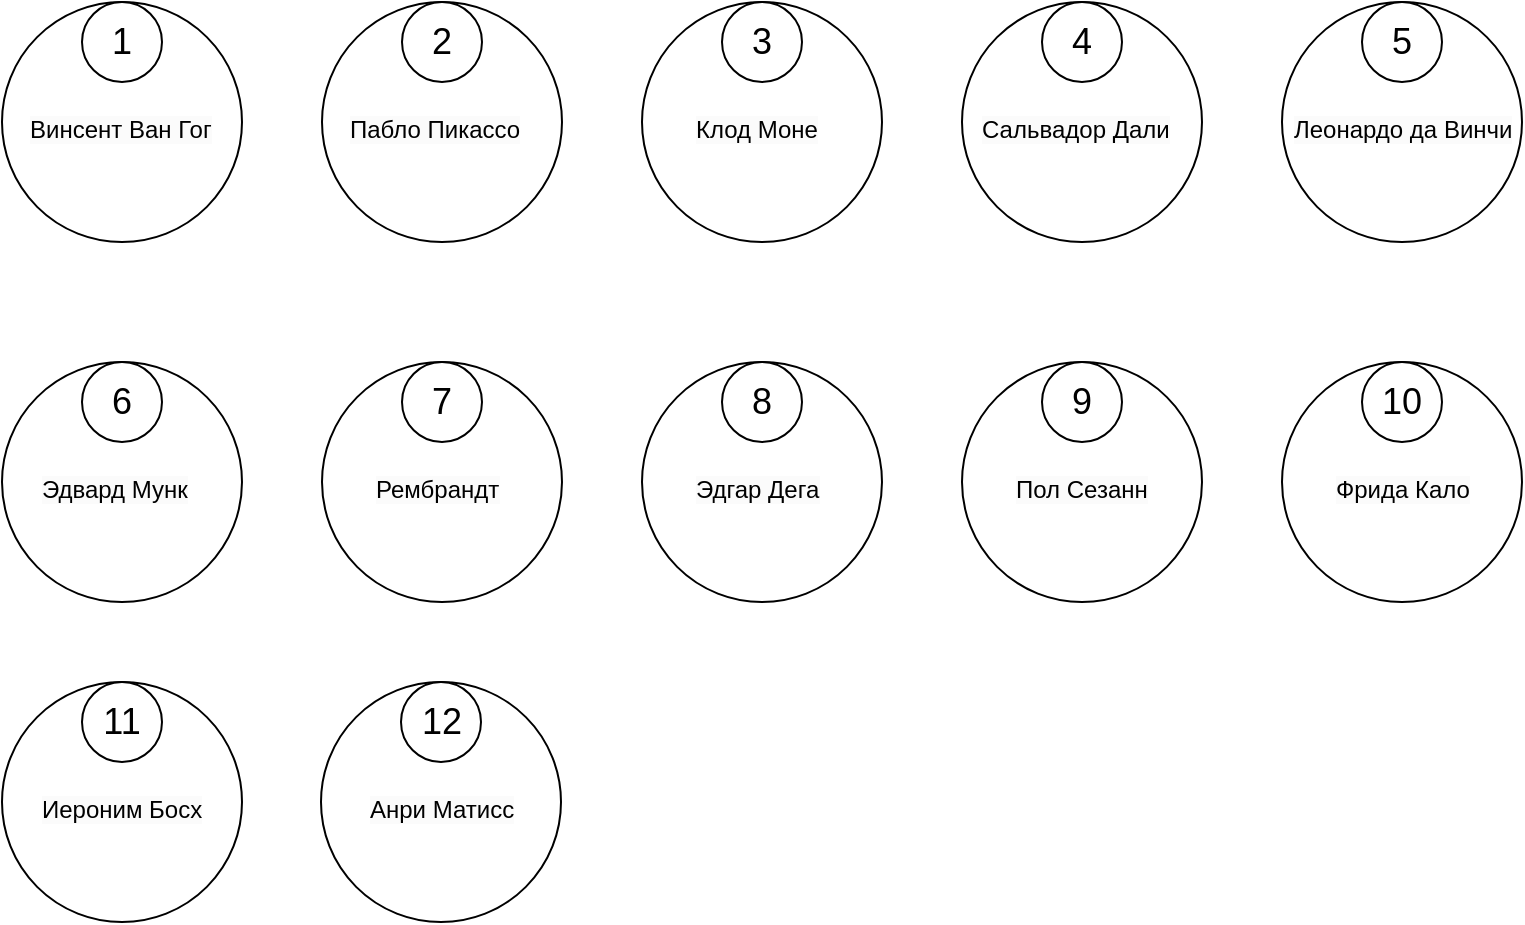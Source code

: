 <mxfile version="27.0.3" pages="7">
  <diagram id="q4gAky610doOcWRbnzaH" name="Узел Artists">
    <mxGraphModel dx="1387" dy="703" grid="1" gridSize="10" guides="1" tooltips="1" connect="1" arrows="1" fold="1" page="1" pageScale="1" pageWidth="827" pageHeight="1169" math="0" shadow="0">
      <root>
        <mxCell id="0" />
        <mxCell id="1" parent="0" />
        <mxCell id="t5w2gQz3re2SpoHCgKD6-1" value="" style="ellipse;whiteSpace=wrap;html=1;" vertex="1" parent="1">
          <mxGeometry y="80" width="120" height="120" as="geometry" />
        </mxCell>
        <mxCell id="DXWNZLj_yPUHf1Gj7HNa-1" value="" style="ellipse;whiteSpace=wrap;html=1;" vertex="1" parent="1">
          <mxGeometry x="40" y="80" width="40" height="40" as="geometry" />
        </mxCell>
        <mxCell id="DXWNZLj_yPUHf1Gj7HNa-2" value="&lt;font style=&quot;font-size: 18px;&quot;&gt;1&lt;/font&gt;" style="text;html=1;align=center;verticalAlign=middle;whiteSpace=wrap;rounded=0;" vertex="1" parent="1">
          <mxGeometry x="30" y="85" width="60" height="30" as="geometry" />
        </mxCell>
        <mxCell id="DXWNZLj_yPUHf1Gj7HNa-3" value="&lt;span style=&quot;color: rgb(0, 0, 0); font-family: Helvetica; font-size: 12px; font-style: normal; font-variant-ligatures: normal; font-variant-caps: normal; font-weight: 400; letter-spacing: normal; orphans: 2; text-align: left; text-indent: 0px; text-transform: none; widows: 2; word-spacing: 0px; -webkit-text-stroke-width: 0px; background-color: rgb(251, 251, 251); text-decoration-thickness: initial; text-decoration-style: initial; text-decoration-color: initial; float: none; display: inline !important;&quot;&gt;Винсент Ван Гог&lt;/span&gt;" style="text;whiteSpace=wrap;html=1;" vertex="1" parent="1">
          <mxGeometry x="12" y="130" width="95" height="30" as="geometry" />
        </mxCell>
        <mxCell id="DXWNZLj_yPUHf1Gj7HNa-6" value="" style="ellipse;whiteSpace=wrap;html=1;fontStyle=1" vertex="1" parent="1">
          <mxGeometry x="160" y="80" width="120" height="120" as="geometry" />
        </mxCell>
        <mxCell id="DXWNZLj_yPUHf1Gj7HNa-7" value="" style="ellipse;whiteSpace=wrap;html=1;" vertex="1" parent="1">
          <mxGeometry x="320" y="80" width="120" height="120" as="geometry" />
        </mxCell>
        <mxCell id="DXWNZLj_yPUHf1Gj7HNa-8" value="" style="ellipse;whiteSpace=wrap;html=1;" vertex="1" parent="1">
          <mxGeometry x="640" y="80" width="120" height="120" as="geometry" />
        </mxCell>
        <mxCell id="DXWNZLj_yPUHf1Gj7HNa-9" value="" style="ellipse;whiteSpace=wrap;html=1;" vertex="1" parent="1">
          <mxGeometry x="480" y="80" width="120" height="120" as="geometry" />
        </mxCell>
        <mxCell id="DXWNZLj_yPUHf1Gj7HNa-10" value="" style="ellipse;whiteSpace=wrap;html=1;" vertex="1" parent="1">
          <mxGeometry y="260" width="120" height="120" as="geometry" />
        </mxCell>
        <mxCell id="DXWNZLj_yPUHf1Gj7HNa-11" value="" style="ellipse;whiteSpace=wrap;html=1;" vertex="1" parent="1">
          <mxGeometry x="160" y="260" width="120" height="120" as="geometry" />
        </mxCell>
        <mxCell id="DXWNZLj_yPUHf1Gj7HNa-12" value="" style="ellipse;whiteSpace=wrap;html=1;" vertex="1" parent="1">
          <mxGeometry x="320" y="260" width="120" height="120" as="geometry" />
        </mxCell>
        <mxCell id="DXWNZLj_yPUHf1Gj7HNa-13" value="" style="ellipse;whiteSpace=wrap;html=1;" vertex="1" parent="1">
          <mxGeometry x="480" y="260" width="120" height="120" as="geometry" />
        </mxCell>
        <mxCell id="DXWNZLj_yPUHf1Gj7HNa-14" value="" style="ellipse;whiteSpace=wrap;html=1;" vertex="1" parent="1">
          <mxGeometry x="640" y="260" width="120" height="120" as="geometry" />
        </mxCell>
        <mxCell id="DXWNZLj_yPUHf1Gj7HNa-15" value="" style="ellipse;whiteSpace=wrap;html=1;" vertex="1" parent="1">
          <mxGeometry x="200" y="80" width="40" height="40" as="geometry" />
        </mxCell>
        <mxCell id="DXWNZLj_yPUHf1Gj7HNa-16" value="&lt;span style=&quot;font-size: 18px;&quot;&gt;2&lt;/span&gt;" style="text;html=1;align=center;verticalAlign=middle;whiteSpace=wrap;rounded=0;" vertex="1" parent="1">
          <mxGeometry x="190" y="85" width="60" height="30" as="geometry" />
        </mxCell>
        <mxCell id="DXWNZLj_yPUHf1Gj7HNa-17" value="&lt;span style=&quot;color: rgb(0, 0, 0); font-family: Helvetica; font-size: 12px; font-style: normal; font-variant-ligatures: normal; font-variant-caps: normal; font-weight: 400; letter-spacing: normal; orphans: 2; text-align: left; text-indent: 0px; text-transform: none; widows: 2; word-spacing: 0px; -webkit-text-stroke-width: 0px; background-color: rgb(251, 251, 251); text-decoration-thickness: initial; text-decoration-style: initial; text-decoration-color: initial; float: none; display: inline !important;&quot;&gt;Пабло Пикассо&lt;/span&gt;" style="text;whiteSpace=wrap;html=1;" vertex="1" parent="1">
          <mxGeometry x="172" y="130" width="95" height="30" as="geometry" />
        </mxCell>
        <mxCell id="DXWNZLj_yPUHf1Gj7HNa-18" value="" style="ellipse;whiteSpace=wrap;html=1;" vertex="1" parent="1">
          <mxGeometry x="360" y="80" width="40" height="40" as="geometry" />
        </mxCell>
        <mxCell id="DXWNZLj_yPUHf1Gj7HNa-19" value="&lt;span style=&quot;font-size: 18px;&quot;&gt;3&lt;/span&gt;" style="text;html=1;align=center;verticalAlign=middle;whiteSpace=wrap;rounded=0;" vertex="1" parent="1">
          <mxGeometry x="350" y="85" width="60" height="30" as="geometry" />
        </mxCell>
        <mxCell id="DXWNZLj_yPUHf1Gj7HNa-20" value="&lt;span style=&quot;color: rgb(0, 0, 0); font-family: Helvetica; font-size: 12px; font-style: normal; font-variant-ligatures: normal; font-variant-caps: normal; font-weight: 400; letter-spacing: normal; orphans: 2; text-align: left; text-indent: 0px; text-transform: none; widows: 2; word-spacing: 0px; -webkit-text-stroke-width: 0px; background-color: rgb(251, 251, 251); text-decoration-thickness: initial; text-decoration-style: initial; text-decoration-color: initial; float: none; display: inline !important;&quot;&gt;Клод Моне&lt;/span&gt;" style="text;whiteSpace=wrap;html=1;" vertex="1" parent="1">
          <mxGeometry x="345" y="130" width="70" height="30" as="geometry" />
        </mxCell>
        <mxCell id="DXWNZLj_yPUHf1Gj7HNa-21" value="" style="ellipse;whiteSpace=wrap;html=1;" vertex="1" parent="1">
          <mxGeometry x="520" y="80" width="40" height="40" as="geometry" />
        </mxCell>
        <mxCell id="DXWNZLj_yPUHf1Gj7HNa-22" value="&lt;span style=&quot;font-size: 18px;&quot;&gt;4&lt;/span&gt;" style="text;html=1;align=center;verticalAlign=middle;whiteSpace=wrap;rounded=0;" vertex="1" parent="1">
          <mxGeometry x="510" y="85" width="60" height="30" as="geometry" />
        </mxCell>
        <mxCell id="DXWNZLj_yPUHf1Gj7HNa-23" value="&lt;span style=&quot;color: rgb(0, 0, 0); font-family: Helvetica; font-size: 12px; font-style: normal; font-variant-ligatures: normal; font-variant-caps: normal; font-weight: 400; letter-spacing: normal; orphans: 2; text-align: left; text-indent: 0px; text-transform: none; widows: 2; word-spacing: 0px; -webkit-text-stroke-width: 0px; background-color: rgb(251, 251, 251); text-decoration-thickness: initial; text-decoration-style: initial; text-decoration-color: initial; float: none; display: inline !important;&quot;&gt;Сальвадор Дали&lt;/span&gt;" style="text;whiteSpace=wrap;html=1;" vertex="1" parent="1">
          <mxGeometry x="488" y="130" width="105" height="30" as="geometry" />
        </mxCell>
        <mxCell id="DXWNZLj_yPUHf1Gj7HNa-24" value="" style="ellipse;whiteSpace=wrap;html=1;" vertex="1" parent="1">
          <mxGeometry x="680" y="80" width="40" height="40" as="geometry" />
        </mxCell>
        <mxCell id="DXWNZLj_yPUHf1Gj7HNa-25" value="&lt;span style=&quot;font-size: 18px;&quot;&gt;5&lt;/span&gt;" style="text;html=1;align=center;verticalAlign=middle;whiteSpace=wrap;rounded=0;" vertex="1" parent="1">
          <mxGeometry x="670" y="85" width="60" height="30" as="geometry" />
        </mxCell>
        <mxCell id="DXWNZLj_yPUHf1Gj7HNa-26" value="&lt;span style=&quot;color: rgb(0, 0, 0); font-family: Helvetica; font-size: 12px; font-style: normal; font-variant-ligatures: normal; font-variant-caps: normal; font-weight: 400; letter-spacing: normal; orphans: 2; text-align: left; text-indent: 0px; text-transform: none; widows: 2; word-spacing: 0px; -webkit-text-stroke-width: 0px; background-color: rgb(251, 251, 251); text-decoration-thickness: initial; text-decoration-style: initial; text-decoration-color: initial; float: none; display: inline !important;&quot;&gt;Леонардо да Винчи&lt;/span&gt;" style="text;whiteSpace=wrap;html=1;" vertex="1" parent="1">
          <mxGeometry x="644" y="130" width="115" height="30" as="geometry" />
        </mxCell>
        <mxCell id="DXWNZLj_yPUHf1Gj7HNa-27" value="" style="ellipse;whiteSpace=wrap;html=1;" vertex="1" parent="1">
          <mxGeometry x="40" y="260" width="40" height="40" as="geometry" />
        </mxCell>
        <mxCell id="DXWNZLj_yPUHf1Gj7HNa-28" value="&lt;span style=&quot;font-size: 18px;&quot;&gt;6&lt;/span&gt;" style="text;html=1;align=center;verticalAlign=middle;whiteSpace=wrap;rounded=0;" vertex="1" parent="1">
          <mxGeometry x="30" y="265" width="60" height="30" as="geometry" />
        </mxCell>
        <mxCell id="DXWNZLj_yPUHf1Gj7HNa-29" value="&lt;span style=&quot;color: rgb(0, 0, 0); font-family: Helvetica; font-size: 12px; font-style: normal; font-variant-ligatures: normal; font-variant-caps: normal; font-weight: 400; letter-spacing: normal; orphans: 2; text-align: left; text-indent: 0px; text-transform: none; widows: 2; word-spacing: 0px; -webkit-text-stroke-width: 0px; background-color: rgb(251, 251, 251); text-decoration-thickness: initial; text-decoration-style: initial; text-decoration-color: initial; float: none; display: inline !important;&quot;&gt;Эдвард Мунк&lt;/span&gt;" style="text;whiteSpace=wrap;html=1;" vertex="1" parent="1">
          <mxGeometry x="18" y="310" width="85" height="30" as="geometry" />
        </mxCell>
        <mxCell id="DXWNZLj_yPUHf1Gj7HNa-30" value="" style="ellipse;whiteSpace=wrap;html=1;" vertex="1" parent="1">
          <mxGeometry x="200" y="260" width="40" height="40" as="geometry" />
        </mxCell>
        <mxCell id="DXWNZLj_yPUHf1Gj7HNa-31" value="&lt;span style=&quot;font-size: 18px;&quot;&gt;7&lt;/span&gt;" style="text;html=1;align=center;verticalAlign=middle;whiteSpace=wrap;rounded=0;" vertex="1" parent="1">
          <mxGeometry x="190" y="265" width="60" height="30" as="geometry" />
        </mxCell>
        <mxCell id="DXWNZLj_yPUHf1Gj7HNa-32" value="&lt;span style=&quot;color: rgb(0, 0, 0); font-family: Helvetica; font-size: 12px; font-style: normal; font-variant-ligatures: normal; font-variant-caps: normal; font-weight: 400; letter-spacing: normal; orphans: 2; text-align: left; text-indent: 0px; text-transform: none; widows: 2; word-spacing: 0px; -webkit-text-stroke-width: 0px; background-color: rgb(251, 251, 251); text-decoration-thickness: initial; text-decoration-style: initial; text-decoration-color: initial; float: none; display: inline !important;&quot;&gt;Рембрандт&lt;/span&gt;" style="text;whiteSpace=wrap;html=1;" vertex="1" parent="1">
          <mxGeometry x="185" y="310" width="70" height="30" as="geometry" />
        </mxCell>
        <mxCell id="DXWNZLj_yPUHf1Gj7HNa-33" value="" style="ellipse;whiteSpace=wrap;html=1;" vertex="1" parent="1">
          <mxGeometry x="360" y="260" width="40" height="40" as="geometry" />
        </mxCell>
        <mxCell id="DXWNZLj_yPUHf1Gj7HNa-34" value="&lt;span style=&quot;font-size: 18px;&quot;&gt;8&lt;/span&gt;" style="text;html=1;align=center;verticalAlign=middle;whiteSpace=wrap;rounded=0;" vertex="1" parent="1">
          <mxGeometry x="350" y="265" width="60" height="30" as="geometry" />
        </mxCell>
        <mxCell id="DXWNZLj_yPUHf1Gj7HNa-35" value="&lt;span style=&quot;color: rgb(0, 0, 0); font-family: Helvetica; font-size: 12px; font-style: normal; font-variant-ligatures: normal; font-variant-caps: normal; font-weight: 400; letter-spacing: normal; orphans: 2; text-align: left; text-indent: 0px; text-transform: none; widows: 2; word-spacing: 0px; -webkit-text-stroke-width: 0px; background-color: rgb(251, 251, 251); text-decoration-thickness: initial; text-decoration-style: initial; text-decoration-color: initial; float: none; display: inline !important;&quot;&gt;Эдгар Дега&lt;/span&gt;" style="text;whiteSpace=wrap;html=1;" vertex="1" parent="1">
          <mxGeometry x="345" y="310" width="70" height="30" as="geometry" />
        </mxCell>
        <mxCell id="DXWNZLj_yPUHf1Gj7HNa-36" value="" style="ellipse;whiteSpace=wrap;html=1;" vertex="1" parent="1">
          <mxGeometry x="520" y="260" width="40" height="40" as="geometry" />
        </mxCell>
        <mxCell id="DXWNZLj_yPUHf1Gj7HNa-37" value="&lt;span style=&quot;font-size: 18px;&quot;&gt;9&lt;/span&gt;" style="text;html=1;align=center;verticalAlign=middle;whiteSpace=wrap;rounded=0;" vertex="1" parent="1">
          <mxGeometry x="510" y="265" width="60" height="30" as="geometry" />
        </mxCell>
        <mxCell id="DXWNZLj_yPUHf1Gj7HNa-38" value="&lt;span style=&quot;color: rgb(0, 0, 0); font-family: Helvetica; font-size: 12px; font-style: normal; font-variant-ligatures: normal; font-variant-caps: normal; font-weight: 400; letter-spacing: normal; orphans: 2; text-align: left; text-indent: 0px; text-transform: none; widows: 2; word-spacing: 0px; -webkit-text-stroke-width: 0px; background-color: rgb(251, 251, 251); text-decoration-thickness: initial; text-decoration-style: initial; text-decoration-color: initial; float: none; display: inline !important;&quot;&gt;Пол Сезанн&lt;/span&gt;" style="text;whiteSpace=wrap;html=1;" vertex="1" parent="1">
          <mxGeometry x="505" y="310" width="70" height="30" as="geometry" />
        </mxCell>
        <mxCell id="DXWNZLj_yPUHf1Gj7HNa-39" value="" style="ellipse;whiteSpace=wrap;html=1;" vertex="1" parent="1">
          <mxGeometry x="680" y="260" width="40" height="40" as="geometry" />
        </mxCell>
        <mxCell id="DXWNZLj_yPUHf1Gj7HNa-40" value="&lt;span style=&quot;font-size: 18px;&quot;&gt;10&lt;/span&gt;" style="text;html=1;align=center;verticalAlign=middle;whiteSpace=wrap;rounded=0;" vertex="1" parent="1">
          <mxGeometry x="670" y="265" width="60" height="30" as="geometry" />
        </mxCell>
        <mxCell id="DXWNZLj_yPUHf1Gj7HNa-41" value="&lt;span style=&quot;color: rgb(0, 0, 0); font-family: Helvetica; font-size: 12px; font-style: normal; font-variant-ligatures: normal; font-variant-caps: normal; font-weight: 400; letter-spacing: normal; orphans: 2; text-align: left; text-indent: 0px; text-transform: none; widows: 2; word-spacing: 0px; -webkit-text-stroke-width: 0px; background-color: rgb(251, 251, 251); text-decoration-thickness: initial; text-decoration-style: initial; text-decoration-color: initial; float: none; display: inline !important;&quot;&gt;Фрида Кало&lt;/span&gt;" style="text;whiteSpace=wrap;html=1;" vertex="1" parent="1">
          <mxGeometry x="665" y="310" width="70" height="30" as="geometry" />
        </mxCell>
        <mxCell id="rg2atH04KLPzDZ0Yb1Id-1" value="" style="ellipse;whiteSpace=wrap;html=1;" vertex="1" parent="1">
          <mxGeometry y="420" width="120" height="120" as="geometry" />
        </mxCell>
        <mxCell id="rg2atH04KLPzDZ0Yb1Id-2" value="" style="ellipse;whiteSpace=wrap;html=1;" vertex="1" parent="1">
          <mxGeometry x="40" y="420" width="40" height="40" as="geometry" />
        </mxCell>
        <mxCell id="rg2atH04KLPzDZ0Yb1Id-3" value="&lt;span style=&quot;font-size: 18px;&quot;&gt;11&lt;/span&gt;" style="text;html=1;align=center;verticalAlign=middle;whiteSpace=wrap;rounded=0;" vertex="1" parent="1">
          <mxGeometry x="30" y="425" width="60" height="30" as="geometry" />
        </mxCell>
        <mxCell id="rg2atH04KLPzDZ0Yb1Id-4" value="&lt;span style=&quot;color: rgb(0, 0, 0); font-family: Helvetica; font-size: 12px; font-style: normal; font-variant-ligatures: normal; font-variant-caps: normal; font-weight: 400; letter-spacing: normal; orphans: 2; text-align: left; text-indent: 0px; text-transform: none; widows: 2; word-spacing: 0px; -webkit-text-stroke-width: 0px; background-color: rgb(251, 251, 251); text-decoration-thickness: initial; text-decoration-style: initial; text-decoration-color: initial; float: none; display: inline !important;&quot;&gt;Иероним Босх&lt;/span&gt;" style="text;whiteSpace=wrap;html=1;" vertex="1" parent="1">
          <mxGeometry x="18" y="470" width="85" height="30" as="geometry" />
        </mxCell>
        <mxCell id="rg2atH04KLPzDZ0Yb1Id-5" value="" style="ellipse;whiteSpace=wrap;html=1;" vertex="1" parent="1">
          <mxGeometry x="159.5" y="420" width="120" height="120" as="geometry" />
        </mxCell>
        <mxCell id="rg2atH04KLPzDZ0Yb1Id-6" value="" style="ellipse;whiteSpace=wrap;html=1;" vertex="1" parent="1">
          <mxGeometry x="199.5" y="420" width="40" height="40" as="geometry" />
        </mxCell>
        <mxCell id="rg2atH04KLPzDZ0Yb1Id-7" value="&lt;span style=&quot;font-size: 18px;&quot;&gt;12&lt;/span&gt;" style="text;html=1;align=center;verticalAlign=middle;whiteSpace=wrap;rounded=0;" vertex="1" parent="1">
          <mxGeometry x="189.5" y="425" width="60" height="30" as="geometry" />
        </mxCell>
        <mxCell id="rg2atH04KLPzDZ0Yb1Id-8" value="&lt;span style=&quot;color: rgb(0, 0, 0); font-family: Helvetica; font-size: 12px; font-style: normal; font-variant-ligatures: normal; font-variant-caps: normal; font-weight: 400; letter-spacing: normal; orphans: 2; text-align: left; text-indent: 0px; text-transform: none; widows: 2; word-spacing: 0px; -webkit-text-stroke-width: 0px; background-color: rgb(251, 251, 251); text-decoration-thickness: initial; text-decoration-style: initial; text-decoration-color: initial; float: none; display: inline !important;&quot;&gt;Анри Матисс&lt;/span&gt;" style="text;whiteSpace=wrap;html=1;" vertex="1" parent="1">
          <mxGeometry x="181.5" y="470" width="85" height="30" as="geometry" />
        </mxCell>
      </root>
    </mxGraphModel>
  </diagram>
  <diagram id="xa_y6_nL7lNTzv4bOYMu" name="Узел Exhibits">
    <mxGraphModel dx="408" dy="803" grid="1" gridSize="10" guides="1" tooltips="1" connect="1" arrows="1" fold="1" page="1" pageScale="1" pageWidth="827" pageHeight="1169" math="0" shadow="0">
      <root>
        <mxCell id="0" />
        <mxCell id="1" parent="0" />
        <mxCell id="_jpeA67DNYYU08M7BOS9-1" value="" style="rounded=0;whiteSpace=wrap;html=1;" vertex="1" parent="1">
          <mxGeometry y="80" width="120" height="80" as="geometry" />
        </mxCell>
        <mxCell id="_jpeA67DNYYU08M7BOS9-2" value="" style="rounded=0;whiteSpace=wrap;html=1;" vertex="1" parent="1">
          <mxGeometry x="40" y="80" width="40" height="30" as="geometry" />
        </mxCell>
        <mxCell id="_jpeA67DNYYU08M7BOS9-3" value="&lt;font style=&quot;font-size: 18px;&quot;&gt;1&lt;/font&gt;" style="text;html=1;align=center;verticalAlign=middle;whiteSpace=wrap;rounded=0;" vertex="1" parent="1">
          <mxGeometry x="30" y="80" width="60" height="30" as="geometry" />
        </mxCell>
        <mxCell id="_jpeA67DNYYU08M7BOS9-4" value="&lt;span style=&quot;color: rgb(0, 0, 0); font-family: Helvetica; font-size: 12px; font-style: normal; font-variant-ligatures: normal; font-variant-caps: normal; font-weight: 400; letter-spacing: normal; orphans: 2; text-align: left; text-indent: 0px; text-transform: none; widows: 2; word-spacing: 0px; -webkit-text-stroke-width: 0px; background-color: rgb(251, 251, 251); text-decoration-thickness: initial; text-decoration-style: initial; text-decoration-color: initial; float: none; display: inline !important;&quot;&gt;Звёздная ночь&lt;/span&gt;" style="text;whiteSpace=wrap;html=1;" vertex="1" parent="1">
          <mxGeometry x="15" y="110" width="85" height="30" as="geometry" />
        </mxCell>
        <mxCell id="_jpeA67DNYYU08M7BOS9-5" value="&lt;span style=&quot;color: rgb(0, 0, 0); font-family: Helvetica; font-size: 12px; font-style: normal; font-variant-ligatures: normal; font-variant-caps: normal; font-weight: 400; letter-spacing: normal; orphans: 2; text-align: left; text-indent: 0px; text-transform: none; widows: 2; word-spacing: 0px; -webkit-text-stroke-width: 0px; background-color: rgb(251, 251, 251); text-decoration-thickness: initial; text-decoration-style: initial; text-decoration-color: initial; float: none; display: inline !important;&quot;&gt;Картина&lt;/span&gt;" style="text;whiteSpace=wrap;html=1;" vertex="1" parent="1">
          <mxGeometry x="34" y="130" width="40" height="40" as="geometry" />
        </mxCell>
        <mxCell id="_jpeA67DNYYU08M7BOS9-55" value="" style="rounded=0;whiteSpace=wrap;html=1;" vertex="1" parent="1">
          <mxGeometry x="160" y="80" width="120" height="80" as="geometry" />
        </mxCell>
        <mxCell id="_jpeA67DNYYU08M7BOS9-56" value="" style="rounded=0;whiteSpace=wrap;html=1;" vertex="1" parent="1">
          <mxGeometry x="200" y="80" width="40" height="30" as="geometry" />
        </mxCell>
        <mxCell id="_jpeA67DNYYU08M7BOS9-57" value="&lt;font style=&quot;font-size: 18px;&quot;&gt;2&lt;/font&gt;" style="text;html=1;align=center;verticalAlign=middle;whiteSpace=wrap;rounded=0;" vertex="1" parent="1">
          <mxGeometry x="190" y="80" width="60" height="30" as="geometry" />
        </mxCell>
        <mxCell id="_jpeA67DNYYU08M7BOS9-58" value="&lt;span style=&quot;color: rgb(0, 0, 0); font-family: Helvetica; font-size: 12px; font-style: normal; font-variant-ligatures: normal; font-variant-caps: normal; font-weight: 400; letter-spacing: normal; orphans: 2; text-align: left; text-indent: 0px; text-transform: none; widows: 2; word-spacing: 0px; -webkit-text-stroke-width: 0px; background-color: rgb(251, 251, 251); text-decoration-thickness: initial; text-decoration-style: initial; text-decoration-color: initial; float: none; display: inline !important;&quot;&gt;Герника&lt;/span&gt;" style="text;whiteSpace=wrap;html=1;" vertex="1" parent="1">
          <mxGeometry x="195" y="110" width="70" height="30" as="geometry" />
        </mxCell>
        <mxCell id="_jpeA67DNYYU08M7BOS9-59" value="&lt;span style=&quot;color: rgb(0, 0, 0); font-family: Helvetica; font-size: 12px; font-style: normal; font-variant-ligatures: normal; font-variant-caps: normal; font-weight: 400; letter-spacing: normal; orphans: 2; text-align: left; text-indent: 0px; text-transform: none; widows: 2; word-spacing: 0px; -webkit-text-stroke-width: 0px; background-color: rgb(251, 251, 251); text-decoration-thickness: initial; text-decoration-style: initial; text-decoration-color: initial; float: none; display: inline !important;&quot;&gt;Картина&lt;/span&gt;" style="text;whiteSpace=wrap;html=1;" vertex="1" parent="1">
          <mxGeometry x="194" y="130" width="40" height="40" as="geometry" />
        </mxCell>
        <mxCell id="_jpeA67DNYYU08M7BOS9-60" value="" style="rounded=0;whiteSpace=wrap;html=1;" vertex="1" parent="1">
          <mxGeometry x="320" y="80" width="120" height="80" as="geometry" />
        </mxCell>
        <mxCell id="_jpeA67DNYYU08M7BOS9-61" value="" style="rounded=0;whiteSpace=wrap;html=1;" vertex="1" parent="1">
          <mxGeometry x="360" y="80" width="40" height="30" as="geometry" />
        </mxCell>
        <mxCell id="_jpeA67DNYYU08M7BOS9-62" value="&lt;span style=&quot;font-size: 18px;&quot;&gt;3&lt;/span&gt;" style="text;html=1;align=center;verticalAlign=middle;whiteSpace=wrap;rounded=0;" vertex="1" parent="1">
          <mxGeometry x="350" y="80" width="60" height="30" as="geometry" />
        </mxCell>
        <mxCell id="_jpeA67DNYYU08M7BOS9-63" value="&lt;span style=&quot;color: rgb(0, 0, 0); font-family: Helvetica; font-style: normal; font-variant-ligatures: normal; font-variant-caps: normal; font-weight: 400; letter-spacing: normal; orphans: 2; text-align: left; text-indent: 0px; text-transform: none; widows: 2; word-spacing: 0px; -webkit-text-stroke-width: 0px; background-color: rgb(251, 251, 251); text-decoration-thickness: initial; text-decoration-style: initial; text-decoration-color: initial; float: none; display: inline !important;&quot;&gt;Впечатление. Восход солнца&lt;/span&gt;" style="text;whiteSpace=wrap;html=1;fontSize=8;" vertex="1" parent="1">
          <mxGeometry x="324" y="114" width="120" height="20" as="geometry" />
        </mxCell>
        <mxCell id="_jpeA67DNYYU08M7BOS9-64" value="&lt;span style=&quot;color: rgb(0, 0, 0); font-family: Helvetica; font-size: 12px; font-style: normal; font-variant-ligatures: normal; font-variant-caps: normal; font-weight: 400; letter-spacing: normal; orphans: 2; text-align: left; text-indent: 0px; text-transform: none; widows: 2; word-spacing: 0px; -webkit-text-stroke-width: 0px; background-color: rgb(251, 251, 251); text-decoration-thickness: initial; text-decoration-style: initial; text-decoration-color: initial; float: none; display: inline !important;&quot;&gt;Картина&lt;/span&gt;" style="text;whiteSpace=wrap;html=1;" vertex="1" parent="1">
          <mxGeometry x="356" y="130" width="40" height="40" as="geometry" />
        </mxCell>
        <mxCell id="_jpeA67DNYYU08M7BOS9-65" value="" style="rounded=0;whiteSpace=wrap;html=1;" vertex="1" parent="1">
          <mxGeometry x="480" y="80" width="120" height="80" as="geometry" />
        </mxCell>
        <mxCell id="_jpeA67DNYYU08M7BOS9-66" value="" style="rounded=0;whiteSpace=wrap;html=1;" vertex="1" parent="1">
          <mxGeometry x="520" y="80" width="40" height="30" as="geometry" />
        </mxCell>
        <mxCell id="_jpeA67DNYYU08M7BOS9-67" value="&lt;span style=&quot;font-size: 18px;&quot;&gt;4&lt;/span&gt;" style="text;html=1;align=center;verticalAlign=middle;whiteSpace=wrap;rounded=0;" vertex="1" parent="1">
          <mxGeometry x="510" y="80" width="60" height="30" as="geometry" />
        </mxCell>
        <mxCell id="_jpeA67DNYYU08M7BOS9-68" value="&lt;span style=&quot;color: rgb(0, 0, 0); font-family: Helvetica; font-size: 12px; font-style: normal; font-variant-ligatures: normal; font-variant-caps: normal; font-weight: 400; letter-spacing: normal; orphans: 2; text-align: left; text-indent: 0px; text-transform: none; widows: 2; word-spacing: 0px; -webkit-text-stroke-width: 0px; background-color: rgb(251, 251, 251); text-decoration-thickness: initial; text-decoration-style: initial; text-decoration-color: initial; float: none; display: inline !important;&quot;&gt;Постоянство памяти&lt;/span&gt;" style="text;whiteSpace=wrap;html=1;" vertex="1" parent="1">
          <mxGeometry x="479" y="110" width="125" height="30" as="geometry" />
        </mxCell>
        <mxCell id="_jpeA67DNYYU08M7BOS9-69" value="&lt;span style=&quot;color: rgb(0, 0, 0); font-family: Helvetica; font-size: 12px; font-style: normal; font-variant-ligatures: normal; font-variant-caps: normal; font-weight: 400; letter-spacing: normal; orphans: 2; text-align: left; text-indent: 0px; text-transform: none; widows: 2; word-spacing: 0px; -webkit-text-stroke-width: 0px; background-color: rgb(251, 251, 251); text-decoration-thickness: initial; text-decoration-style: initial; text-decoration-color: initial; float: none; display: inline !important;&quot;&gt;Картина&lt;/span&gt;" style="text;whiteSpace=wrap;html=1;" vertex="1" parent="1">
          <mxGeometry x="516" y="130" width="40" height="40" as="geometry" />
        </mxCell>
        <mxCell id="_jpeA67DNYYU08M7BOS9-70" value="" style="rounded=0;whiteSpace=wrap;html=1;" vertex="1" parent="1">
          <mxGeometry x="640" y="80" width="120" height="80" as="geometry" />
        </mxCell>
        <mxCell id="_jpeA67DNYYU08M7BOS9-71" value="" style="rounded=0;whiteSpace=wrap;html=1;" vertex="1" parent="1">
          <mxGeometry x="680" y="80" width="40" height="30" as="geometry" />
        </mxCell>
        <mxCell id="_jpeA67DNYYU08M7BOS9-72" value="&lt;span style=&quot;font-size: 18px;&quot;&gt;5&lt;/span&gt;" style="text;html=1;align=center;verticalAlign=middle;whiteSpace=wrap;rounded=0;" vertex="1" parent="1">
          <mxGeometry x="670" y="80" width="60" height="30" as="geometry" />
        </mxCell>
        <mxCell id="_jpeA67DNYYU08M7BOS9-73" value="&lt;span style=&quot;color: rgb(0, 0, 0); font-family: Helvetica; font-size: 12px; font-style: normal; font-variant-ligatures: normal; font-variant-caps: normal; font-weight: 400; letter-spacing: normal; orphans: 2; text-align: left; text-indent: 0px; text-transform: none; widows: 2; word-spacing: 0px; -webkit-text-stroke-width: 0px; background-color: rgb(251, 251, 251); text-decoration-thickness: initial; text-decoration-style: initial; text-decoration-color: initial; float: none; display: inline !important;&quot;&gt;Мона Лиза&lt;/span&gt;" style="text;whiteSpace=wrap;html=1;" vertex="1" parent="1">
          <mxGeometry x="665" y="110" width="70" height="30" as="geometry" />
        </mxCell>
        <mxCell id="_jpeA67DNYYU08M7BOS9-74" value="&lt;span style=&quot;color: rgb(0, 0, 0); font-family: Helvetica; font-size: 12px; font-style: normal; font-variant-ligatures: normal; font-variant-caps: normal; font-weight: 400; letter-spacing: normal; orphans: 2; text-align: left; text-indent: 0px; text-transform: none; widows: 2; word-spacing: 0px; -webkit-text-stroke-width: 0px; background-color: rgb(251, 251, 251); text-decoration-thickness: initial; text-decoration-style: initial; text-decoration-color: initial; float: none; display: inline !important;&quot;&gt;Картина&lt;/span&gt;" style="text;whiteSpace=wrap;html=1;" vertex="1" parent="1">
          <mxGeometry x="674" y="130" width="40" height="40" as="geometry" />
        </mxCell>
        <mxCell id="_jpeA67DNYYU08M7BOS9-75" value="" style="rounded=0;whiteSpace=wrap;html=1;" vertex="1" parent="1">
          <mxGeometry y="200" width="120" height="80" as="geometry" />
        </mxCell>
        <mxCell id="_jpeA67DNYYU08M7BOS9-76" value="" style="rounded=0;whiteSpace=wrap;html=1;" vertex="1" parent="1">
          <mxGeometry x="40" y="200" width="40" height="30" as="geometry" />
        </mxCell>
        <mxCell id="_jpeA67DNYYU08M7BOS9-77" value="&lt;span style=&quot;font-size: 18px;&quot;&gt;6&lt;/span&gt;" style="text;html=1;align=center;verticalAlign=middle;whiteSpace=wrap;rounded=0;" vertex="1" parent="1">
          <mxGeometry x="30" y="200" width="60" height="30" as="geometry" />
        </mxCell>
        <mxCell id="_jpeA67DNYYU08M7BOS9-78" value="&lt;span style=&quot;color: rgb(0, 0, 0); font-family: Helvetica; font-size: 12px; font-style: normal; font-variant-ligatures: normal; font-variant-caps: normal; font-weight: 400; letter-spacing: normal; orphans: 2; text-align: left; text-indent: 0px; text-transform: none; widows: 2; word-spacing: 0px; -webkit-text-stroke-width: 0px; background-color: rgb(251, 251, 251); text-decoration-thickness: initial; text-decoration-style: initial; text-decoration-color: initial; float: none; display: inline !important;&quot;&gt;Крик&lt;/span&gt;" style="text;whiteSpace=wrap;html=1;" vertex="1" parent="1">
          <mxGeometry x="44" y="230" width="70" height="30" as="geometry" />
        </mxCell>
        <mxCell id="_jpeA67DNYYU08M7BOS9-79" value="&lt;span style=&quot;color: rgb(0, 0, 0); font-family: Helvetica; font-size: 12px; font-style: normal; font-variant-ligatures: normal; font-variant-caps: normal; font-weight: 400; letter-spacing: normal; orphans: 2; text-align: left; text-indent: 0px; text-transform: none; widows: 2; word-spacing: 0px; -webkit-text-stroke-width: 0px; background-color: rgb(251, 251, 251); text-decoration-thickness: initial; text-decoration-style: initial; text-decoration-color: initial; float: none; display: inline !important;&quot;&gt;Картина&lt;/span&gt;" style="text;whiteSpace=wrap;html=1;" vertex="1" parent="1">
          <mxGeometry x="36" y="250" width="40" height="40" as="geometry" />
        </mxCell>
        <mxCell id="_jpeA67DNYYU08M7BOS9-80" value="" style="rounded=0;whiteSpace=wrap;html=1;" vertex="1" parent="1">
          <mxGeometry x="160" y="200" width="120" height="80" as="geometry" />
        </mxCell>
        <mxCell id="_jpeA67DNYYU08M7BOS9-81" value="" style="rounded=0;whiteSpace=wrap;html=1;" vertex="1" parent="1">
          <mxGeometry x="200" y="200" width="40" height="30" as="geometry" />
        </mxCell>
        <mxCell id="_jpeA67DNYYU08M7BOS9-82" value="&lt;font style=&quot;font-size: 18px;&quot;&gt;7&lt;/font&gt;" style="text;html=1;align=center;verticalAlign=middle;whiteSpace=wrap;rounded=0;" vertex="1" parent="1">
          <mxGeometry x="190" y="200" width="60" height="30" as="geometry" />
        </mxCell>
        <mxCell id="_jpeA67DNYYU08M7BOS9-83" value="&lt;span style=&quot;color: rgb(0, 0, 0); font-family: Helvetica; font-size: 12px; font-style: normal; font-variant-ligatures: normal; font-variant-caps: normal; font-weight: 400; letter-spacing: normal; orphans: 2; text-align: left; text-indent: 0px; text-transform: none; widows: 2; word-spacing: 0px; -webkit-text-stroke-width: 0px; background-color: rgb(251, 251, 251); text-decoration-thickness: initial; text-decoration-style: initial; text-decoration-color: initial; float: none; display: inline !important;&quot;&gt;Ночной дозор&lt;/span&gt;" style="text;whiteSpace=wrap;html=1;" vertex="1" parent="1">
          <mxGeometry x="180" y="230" width="85" height="30" as="geometry" />
        </mxCell>
        <mxCell id="_jpeA67DNYYU08M7BOS9-84" value="&lt;span style=&quot;color: rgb(0, 0, 0); font-family: Helvetica; font-size: 12px; font-style: normal; font-variant-ligatures: normal; font-variant-caps: normal; font-weight: 400; letter-spacing: normal; orphans: 2; text-align: left; text-indent: 0px; text-transform: none; widows: 2; word-spacing: 0px; -webkit-text-stroke-width: 0px; background-color: rgb(251, 251, 251); text-decoration-thickness: initial; text-decoration-style: initial; text-decoration-color: initial; float: none; display: inline !important;&quot;&gt;Картина&lt;/span&gt;" style="text;whiteSpace=wrap;html=1;" vertex="1" parent="1">
          <mxGeometry x="197" y="250" width="40" height="40" as="geometry" />
        </mxCell>
        <mxCell id="_jpeA67DNYYU08M7BOS9-85" value="" style="rounded=0;whiteSpace=wrap;html=1;" vertex="1" parent="1">
          <mxGeometry x="320" y="200" width="120" height="80" as="geometry" />
        </mxCell>
        <mxCell id="_jpeA67DNYYU08M7BOS9-86" value="" style="rounded=0;whiteSpace=wrap;html=1;" vertex="1" parent="1">
          <mxGeometry x="360" y="200" width="40" height="30" as="geometry" />
        </mxCell>
        <mxCell id="_jpeA67DNYYU08M7BOS9-87" value="&lt;span style=&quot;font-size: 18px;&quot;&gt;8&lt;/span&gt;" style="text;html=1;align=center;verticalAlign=middle;whiteSpace=wrap;rounded=0;" vertex="1" parent="1">
          <mxGeometry x="350" y="200" width="60" height="30" as="geometry" />
        </mxCell>
        <mxCell id="_jpeA67DNYYU08M7BOS9-88" value="&lt;span style=&quot;color: rgb(0, 0, 0); font-family: Helvetica; font-style: normal; font-variant-ligatures: normal; font-variant-caps: normal; font-weight: 400; letter-spacing: normal; orphans: 2; text-align: left; text-indent: 0px; text-transform: none; widows: 2; word-spacing: 0px; -webkit-text-stroke-width: 0px; background-color: rgb(251, 251, 251); text-decoration-thickness: initial; text-decoration-style: initial; text-decoration-color: initial; float: none; display: inline !important;&quot;&gt;Голубые танцовщицы&lt;/span&gt;" style="text;whiteSpace=wrap;html=1;fontSize=11;" vertex="1" parent="1">
          <mxGeometry x="327" y="230" width="125" height="30" as="geometry" />
        </mxCell>
        <mxCell id="_jpeA67DNYYU08M7BOS9-89" value="&lt;span style=&quot;color: rgb(0, 0, 0); font-family: Helvetica; font-size: 12px; font-style: normal; font-variant-ligatures: normal; font-variant-caps: normal; font-weight: 400; letter-spacing: normal; orphans: 2; text-align: left; text-indent: 0px; text-transform: none; widows: 2; word-spacing: 0px; -webkit-text-stroke-width: 0px; background-color: rgb(251, 251, 251); text-decoration-thickness: initial; text-decoration-style: initial; text-decoration-color: initial; float: none; display: inline !important;&quot;&gt;Картина&lt;/span&gt;" style="text;whiteSpace=wrap;html=1;" vertex="1" parent="1">
          <mxGeometry x="357" y="250" width="40" height="40" as="geometry" />
        </mxCell>
        <mxCell id="_jpeA67DNYYU08M7BOS9-90" value="" style="rounded=0;whiteSpace=wrap;html=1;" vertex="1" parent="1">
          <mxGeometry x="480" y="200" width="120" height="80" as="geometry" />
        </mxCell>
        <mxCell id="_jpeA67DNYYU08M7BOS9-91" value="" style="rounded=0;whiteSpace=wrap;html=1;" vertex="1" parent="1">
          <mxGeometry x="520" y="200" width="40" height="30" as="geometry" />
        </mxCell>
        <mxCell id="_jpeA67DNYYU08M7BOS9-92" value="&lt;span style=&quot;font-size: 18px;&quot;&gt;9&lt;/span&gt;" style="text;html=1;align=center;verticalAlign=middle;whiteSpace=wrap;rounded=0;" vertex="1" parent="1">
          <mxGeometry x="510" y="200" width="60" height="30" as="geometry" />
        </mxCell>
        <mxCell id="_jpeA67DNYYU08M7BOS9-93" value="&lt;span style=&quot;color: rgb(0, 0, 0); font-family: Helvetica; font-size: 12px; font-style: normal; font-variant-ligatures: normal; font-variant-caps: normal; font-weight: 400; letter-spacing: normal; orphans: 2; text-align: left; text-indent: 0px; text-transform: none; widows: 2; word-spacing: 0px; -webkit-text-stroke-width: 0px; background-color: rgb(251, 251, 251); text-decoration-thickness: initial; text-decoration-style: initial; text-decoration-color: initial; float: none; display: inline !important;&quot;&gt;Игроки в карты&lt;/span&gt;" style="text;whiteSpace=wrap;html=1;" vertex="1" parent="1">
          <mxGeometry x="500" y="230" width="95" height="30" as="geometry" />
        </mxCell>
        <mxCell id="_jpeA67DNYYU08M7BOS9-94" value="&lt;span style=&quot;color: rgb(0, 0, 0); font-family: Helvetica; font-size: 12px; font-style: normal; font-variant-ligatures: normal; font-variant-caps: normal; font-weight: 400; letter-spacing: normal; orphans: 2; text-align: left; text-indent: 0px; text-transform: none; widows: 2; word-spacing: 0px; -webkit-text-stroke-width: 0px; background-color: rgb(251, 251, 251); text-decoration-thickness: initial; text-decoration-style: initial; text-decoration-color: initial; float: none; display: inline !important;&quot;&gt;Картина&lt;/span&gt;" style="text;whiteSpace=wrap;html=1;" vertex="1" parent="1">
          <mxGeometry x="517" y="250" width="40" height="40" as="geometry" />
        </mxCell>
        <mxCell id="_jpeA67DNYYU08M7BOS9-95" value="" style="rounded=0;whiteSpace=wrap;html=1;" vertex="1" parent="1">
          <mxGeometry x="640" y="200" width="120" height="80" as="geometry" />
        </mxCell>
        <mxCell id="_jpeA67DNYYU08M7BOS9-96" value="" style="rounded=0;whiteSpace=wrap;html=1;" vertex="1" parent="1">
          <mxGeometry x="680" y="200" width="40" height="30" as="geometry" />
        </mxCell>
        <mxCell id="_jpeA67DNYYU08M7BOS9-97" value="&lt;font style=&quot;font-size: 14px;&quot;&gt;10&lt;/font&gt;" style="text;html=1;align=center;verticalAlign=middle;whiteSpace=wrap;rounded=0;" vertex="1" parent="1">
          <mxGeometry x="670" y="200" width="60" height="30" as="geometry" />
        </mxCell>
        <mxCell id="_jpeA67DNYYU08M7BOS9-98" value="&lt;span style=&quot;color: rgb(0, 0, 0); font-family: Helvetica; font-style: normal; font-variant-ligatures: normal; font-variant-caps: normal; font-weight: 400; letter-spacing: normal; orphans: 2; text-align: left; text-indent: 0px; text-transform: none; widows: 2; word-spacing: 0px; -webkit-text-stroke-width: 0px; background-color: rgb(251, 251, 251); text-decoration-thickness: initial; text-decoration-style: initial; text-decoration-color: initial; float: none; display: inline !important;&quot;&gt;Автопортрет с обезьяной&lt;/span&gt;" style="text;whiteSpace=wrap;html=1;fontSize=10;" vertex="1" parent="1">
          <mxGeometry x="640" y="230" width="175" height="30" as="geometry" />
        </mxCell>
        <mxCell id="_jpeA67DNYYU08M7BOS9-99" value="&lt;span style=&quot;color: rgb(0, 0, 0); font-family: Helvetica; font-size: 12px; font-style: normal; font-variant-ligatures: normal; font-variant-caps: normal; font-weight: 400; letter-spacing: normal; orphans: 2; text-align: left; text-indent: 0px; text-transform: none; widows: 2; word-spacing: 0px; -webkit-text-stroke-width: 0px; background-color: rgb(251, 251, 251); text-decoration-thickness: initial; text-decoration-style: initial; text-decoration-color: initial; float: none; display: inline !important;&quot;&gt;Картина&lt;/span&gt;" style="text;whiteSpace=wrap;html=1;" vertex="1" parent="1">
          <mxGeometry x="677" y="250" width="40" height="40" as="geometry" />
        </mxCell>
        <mxCell id="_jpeA67DNYYU08M7BOS9-105" value="" style="rounded=0;whiteSpace=wrap;html=1;" vertex="1" parent="1">
          <mxGeometry y="320" width="120" height="80" as="geometry" />
        </mxCell>
        <mxCell id="_jpeA67DNYYU08M7BOS9-106" value="" style="rounded=0;whiteSpace=wrap;html=1;" vertex="1" parent="1">
          <mxGeometry x="40" y="320" width="40" height="30" as="geometry" />
        </mxCell>
        <mxCell id="_jpeA67DNYYU08M7BOS9-107" value="&lt;span style=&quot;font-size: 18px;&quot;&gt;11&lt;/span&gt;" style="text;html=1;align=center;verticalAlign=middle;whiteSpace=wrap;rounded=0;" vertex="1" parent="1">
          <mxGeometry x="30" y="320" width="60" height="30" as="geometry" />
        </mxCell>
        <mxCell id="_jpeA67DNYYU08M7BOS9-108" value="&lt;span style=&quot;color: rgb(0, 0, 0); font-family: Helvetica; font-size: 12px; font-style: normal; font-variant-ligatures: normal; font-variant-caps: normal; font-weight: 400; letter-spacing: normal; orphans: 2; text-align: left; text-indent: 0px; text-transform: none; widows: 2; word-spacing: 0px; -webkit-text-stroke-width: 0px; background-color: rgb(251, 251, 251); text-decoration-thickness: initial; text-decoration-style: initial; text-decoration-color: initial; float: none; display: inline !important;&quot;&gt;Черный квадрат&lt;/span&gt;" style="text;whiteSpace=wrap;html=1;" vertex="1" parent="1">
          <mxGeometry x="11.5" y="350" width="102.5" height="30" as="geometry" />
        </mxCell>
        <mxCell id="_jpeA67DNYYU08M7BOS9-109" value="&lt;span style=&quot;color: rgb(0, 0, 0); font-family: Helvetica; font-size: 12px; font-style: normal; font-variant-ligatures: normal; font-variant-caps: normal; font-weight: 400; letter-spacing: normal; orphans: 2; text-align: left; text-indent: 0px; text-transform: none; widows: 2; word-spacing: 0px; -webkit-text-stroke-width: 0px; background-color: rgb(251, 251, 251); text-decoration-thickness: initial; text-decoration-style: initial; text-decoration-color: initial; float: none; display: inline !important;&quot;&gt;Картина&lt;/span&gt;" style="text;whiteSpace=wrap;html=1;" vertex="1" parent="1">
          <mxGeometry x="36" y="370" width="40" height="40" as="geometry" />
        </mxCell>
        <mxCell id="_jpeA67DNYYU08M7BOS9-110" value="" style="rounded=0;whiteSpace=wrap;html=1;" vertex="1" parent="1">
          <mxGeometry x="160" y="320" width="120" height="80" as="geometry" />
        </mxCell>
        <mxCell id="_jpeA67DNYYU08M7BOS9-111" value="" style="rounded=0;whiteSpace=wrap;html=1;" vertex="1" parent="1">
          <mxGeometry x="202.5" y="320" width="40" height="30" as="geometry" />
        </mxCell>
        <mxCell id="_jpeA67DNYYU08M7BOS9-112" value="&lt;span style=&quot;font-size: 18px;&quot;&gt;12&lt;/span&gt;" style="text;html=1;align=center;verticalAlign=middle;whiteSpace=wrap;rounded=0;" vertex="1" parent="1">
          <mxGeometry x="192.5" y="320" width="60" height="30" as="geometry" />
        </mxCell>
        <mxCell id="_jpeA67DNYYU08M7BOS9-113" value="&lt;span style=&quot;color: rgb(0, 0, 0); font-family: Helvetica; font-size: 12px; font-style: normal; font-variant-ligatures: normal; font-variant-caps: normal; font-weight: 400; letter-spacing: normal; orphans: 2; text-align: left; text-indent: 0px; text-transform: none; widows: 2; word-spacing: 0px; -webkit-text-stroke-width: 0px; background-color: rgb(251, 251, 251); text-decoration-thickness: initial; text-decoration-style: initial; text-decoration-color: initial; float: none; display: inline !important;&quot;&gt;Красная комната&lt;/span&gt;" style="text;whiteSpace=wrap;html=1;" vertex="1" parent="1">
          <mxGeometry x="172.5" y="350" width="109.5" height="30" as="geometry" />
        </mxCell>
        <mxCell id="_jpeA67DNYYU08M7BOS9-114" value="&lt;span style=&quot;color: rgb(0, 0, 0); font-family: Helvetica; font-size: 12px; font-style: normal; font-variant-ligatures: normal; font-variant-caps: normal; font-weight: 400; letter-spacing: normal; orphans: 2; text-align: left; text-indent: 0px; text-transform: none; widows: 2; word-spacing: 0px; -webkit-text-stroke-width: 0px; background-color: rgb(251, 251, 251); text-decoration-thickness: initial; text-decoration-style: initial; text-decoration-color: initial; float: none; display: inline !important;&quot;&gt;Картина&lt;/span&gt;" style="text;whiteSpace=wrap;html=1;" vertex="1" parent="1">
          <mxGeometry x="197" y="370" width="40" height="40" as="geometry" />
        </mxCell>
      </root>
    </mxGraphModel>
  </diagram>
  <diagram id="cXbBbmsoHX4tALrW3rp3" name="Узел Exhibitions">
    <mxGraphModel dx="770" dy="390" grid="1" gridSize="10" guides="1" tooltips="1" connect="1" arrows="1" fold="1" page="1" pageScale="1" pageWidth="827" pageHeight="1169" math="0" shadow="0">
      <root>
        <mxCell id="0" />
        <mxCell id="1" parent="0" />
        <mxCell id="DFCc8AIs96CWawFZU9E9-1" value="" style="shape=hexagon;perimeter=hexagonPerimeter2;whiteSpace=wrap;html=1;fixedSize=1;" vertex="1" parent="1">
          <mxGeometry y="80" width="160" height="120" as="geometry" />
        </mxCell>
        <mxCell id="DFCc8AIs96CWawFZU9E9-2" value="" style="shape=hexagon;perimeter=hexagonPerimeter2;whiteSpace=wrap;html=1;fixedSize=1;" vertex="1" parent="1">
          <mxGeometry x="45" y="80" width="70" height="40" as="geometry" />
        </mxCell>
        <mxCell id="DFCc8AIs96CWawFZU9E9-3" value="&lt;font style=&quot;font-size: 18px;&quot;&gt;1&lt;/font&gt;" style="text;html=1;align=center;verticalAlign=middle;whiteSpace=wrap;rounded=0;" vertex="1" parent="1">
          <mxGeometry x="50" y="85" width="60" height="30" as="geometry" />
        </mxCell>
        <mxCell id="DFCc8AIs96CWawFZU9E9-4" value="&lt;span style=&quot;color: rgb(0, 0, 0); font-family: Helvetica; font-size: 12px; font-style: normal; font-variant-ligatures: normal; font-variant-caps: normal; font-weight: 400; letter-spacing: normal; orphans: 2; text-indent: 0px; text-transform: none; widows: 2; word-spacing: 0px; -webkit-text-stroke-width: 0px; background-color: rgb(251, 251, 251); text-decoration-thickness: initial; text-decoration-style: initial; text-decoration-color: initial; float: none; display: inline !important;&quot;&gt;Шедевры импрессионизма&lt;/span&gt;" style="text;whiteSpace=wrap;html=1;align=center;" vertex="1" parent="1">
          <mxGeometry x="31" y="120" width="100" height="40" as="geometry" />
        </mxCell>
        <mxCell id="DFCc8AIs96CWawFZU9E9-5" value="&lt;span style=&quot;color: rgb(0, 0, 0); font-family: Helvetica; font-size: 12px; font-style: normal; font-variant-ligatures: normal; font-variant-caps: normal; font-weight: 400; letter-spacing: normal; orphans: 2; text-indent: 0px; text-transform: none; widows: 2; word-spacing: 0px; -webkit-text-stroke-width: 0px; background-color: rgb(251, 251, 251); text-decoration-thickness: initial; text-decoration-style: initial; text-decoration-color: initial; float: none; display: inline !important;&quot;&gt;2023&lt;/span&gt;" style="text;whiteSpace=wrap;html=1;align=center;" vertex="1" parent="1">
          <mxGeometry x="15" y="160" width="130" height="40" as="geometry" />
        </mxCell>
        <mxCell id="DFCc8AIs96CWawFZU9E9-11" value="" style="shape=hexagon;perimeter=hexagonPerimeter2;whiteSpace=wrap;html=1;fixedSize=1;" vertex="1" parent="1">
          <mxGeometry x="200" y="80" width="160" height="120" as="geometry" />
        </mxCell>
        <mxCell id="DFCc8AIs96CWawFZU9E9-12" value="" style="shape=hexagon;perimeter=hexagonPerimeter2;whiteSpace=wrap;html=1;fixedSize=1;" vertex="1" parent="1">
          <mxGeometry x="245" y="80" width="70" height="40" as="geometry" />
        </mxCell>
        <mxCell id="DFCc8AIs96CWawFZU9E9-13" value="&lt;font style=&quot;font-size: 18px;&quot;&gt;2&lt;/font&gt;" style="text;html=1;align=center;verticalAlign=middle;whiteSpace=wrap;rounded=0;" vertex="1" parent="1">
          <mxGeometry x="250" y="85" width="60" height="30" as="geometry" />
        </mxCell>
        <mxCell id="DFCc8AIs96CWawFZU9E9-14" value="&lt;span style=&quot;color: rgb(0, 0, 0); font-family: Helvetica; font-size: 12px; font-style: normal; font-variant-ligatures: normal; font-variant-caps: normal; font-weight: 400; letter-spacing: normal; orphans: 2; text-indent: 0px; text-transform: none; widows: 2; word-spacing: 0px; -webkit-text-stroke-width: 0px; background-color: rgb(251, 251, 251); text-decoration-thickness: initial; text-decoration-style: initial; text-decoration-color: initial; float: none; display: inline !important;&quot;&gt;Испанский модернизм&lt;/span&gt;" style="text;whiteSpace=wrap;html=1;align=center;" vertex="1" parent="1">
          <mxGeometry x="231" y="120" width="100" height="40" as="geometry" />
        </mxCell>
        <mxCell id="DFCc8AIs96CWawFZU9E9-15" value="&lt;span style=&quot;color: rgb(0, 0, 0); font-family: Helvetica; font-size: 12px; font-style: normal; font-variant-ligatures: normal; font-variant-caps: normal; font-weight: 400; letter-spacing: normal; orphans: 2; text-indent: 0px; text-transform: none; widows: 2; word-spacing: 0px; -webkit-text-stroke-width: 0px; background-color: rgb(251, 251, 251); text-decoration-thickness: initial; text-decoration-style: initial; text-decoration-color: initial; float: none; display: inline !important;&quot;&gt;2024&lt;/span&gt;" style="text;whiteSpace=wrap;html=1;align=center;" vertex="1" parent="1">
          <mxGeometry x="215" y="160" width="130" height="40" as="geometry" />
        </mxCell>
        <mxCell id="DFCc8AIs96CWawFZU9E9-16" value="" style="shape=hexagon;perimeter=hexagonPerimeter2;whiteSpace=wrap;html=1;fixedSize=1;" vertex="1" parent="1">
          <mxGeometry x="410" y="80" width="160" height="120" as="geometry" />
        </mxCell>
        <mxCell id="DFCc8AIs96CWawFZU9E9-17" value="" style="shape=hexagon;perimeter=hexagonPerimeter2;whiteSpace=wrap;html=1;fixedSize=1;" vertex="1" parent="1">
          <mxGeometry x="455" y="80" width="70" height="40" as="geometry" />
        </mxCell>
        <mxCell id="DFCc8AIs96CWawFZU9E9-18" value="&lt;font style=&quot;font-size: 18px;&quot;&gt;3&lt;/font&gt;" style="text;html=1;align=center;verticalAlign=middle;whiteSpace=wrap;rounded=0;" vertex="1" parent="1">
          <mxGeometry x="460" y="85" width="60" height="30" as="geometry" />
        </mxCell>
        <mxCell id="DFCc8AIs96CWawFZU9E9-19" value="&lt;span style=&quot;color: rgb(0, 0, 0); font-family: Helvetica; font-size: 12px; font-style: normal; font-variant-ligatures: normal; font-variant-caps: normal; font-weight: 400; letter-spacing: normal; orphans: 2; text-indent: 0px; text-transform: none; widows: 2; word-spacing: 0px; -webkit-text-stroke-width: 0px; background-color: rgb(251, 251, 251); text-decoration-thickness: initial; text-decoration-style: initial; text-decoration-color: initial; float: none; display: inline !important;&quot;&gt;Гении живописи&lt;/span&gt;" style="text;whiteSpace=wrap;html=1;align=center;" vertex="1" parent="1">
          <mxGeometry x="441" y="120" width="100" height="40" as="geometry" />
        </mxCell>
        <mxCell id="DFCc8AIs96CWawFZU9E9-20" value="&lt;span style=&quot;color: rgb(0, 0, 0); font-family: Helvetica; font-size: 12px; font-style: normal; font-variant-ligatures: normal; font-variant-caps: normal; font-weight: 400; letter-spacing: normal; orphans: 2; text-indent: 0px; text-transform: none; widows: 2; word-spacing: 0px; -webkit-text-stroke-width: 0px; background-color: rgb(251, 251, 251); text-decoration-thickness: initial; text-decoration-style: initial; text-decoration-color: initial; float: none; display: inline !important;&quot;&gt;2025&lt;/span&gt;" style="text;whiteSpace=wrap;html=1;align=center;" vertex="1" parent="1">
          <mxGeometry x="425" y="150" width="130" height="40" as="geometry" />
        </mxCell>
        <mxCell id="DFCc8AIs96CWawFZU9E9-21" value="" style="shape=hexagon;perimeter=hexagonPerimeter2;whiteSpace=wrap;html=1;fixedSize=1;" vertex="1" parent="1">
          <mxGeometry x="620" y="80" width="160" height="120" as="geometry" />
        </mxCell>
        <mxCell id="DFCc8AIs96CWawFZU9E9-22" value="" style="shape=hexagon;perimeter=hexagonPerimeter2;whiteSpace=wrap;html=1;fixedSize=1;" vertex="1" parent="1">
          <mxGeometry x="665" y="80" width="70" height="40" as="geometry" />
        </mxCell>
        <mxCell id="DFCc8AIs96CWawFZU9E9-23" value="&lt;font style=&quot;font-size: 18px;&quot;&gt;4&lt;/font&gt;" style="text;html=1;align=center;verticalAlign=middle;whiteSpace=wrap;rounded=0;" vertex="1" parent="1">
          <mxGeometry x="670" y="85" width="60" height="30" as="geometry" />
        </mxCell>
        <mxCell id="DFCc8AIs96CWawFZU9E9-24" value="&lt;span style=&quot;color: rgb(0, 0, 0); font-family: Helvetica; font-size: 12px; font-style: normal; font-variant-ligatures: normal; font-variant-caps: normal; font-weight: 400; letter-spacing: normal; orphans: 2; text-indent: 0px; text-transform: none; widows: 2; word-spacing: 0px; -webkit-text-stroke-width: 0px; background-color: rgb(251, 251, 251); text-decoration-thickness: initial; text-decoration-style: initial; text-decoration-color: initial; float: none; display: inline !important;&quot;&gt;Символизм и экспрессия&lt;/span&gt;" style="text;whiteSpace=wrap;html=1;align=center;" vertex="1" parent="1">
          <mxGeometry x="651" y="120" width="100" height="40" as="geometry" />
        </mxCell>
        <mxCell id="DFCc8AIs96CWawFZU9E9-25" value="&lt;span style=&quot;color: rgb(0, 0, 0); font-family: Helvetica; font-size: 12px; font-style: normal; font-variant-ligatures: normal; font-variant-caps: normal; font-weight: 400; letter-spacing: normal; orphans: 2; text-indent: 0px; text-transform: none; widows: 2; word-spacing: 0px; -webkit-text-stroke-width: 0px; background-color: rgb(251, 251, 251); text-decoration-thickness: initial; text-decoration-style: initial; text-decoration-color: initial; float: none; display: inline !important;&quot;&gt;2022&lt;/span&gt;" style="text;whiteSpace=wrap;html=1;align=center;" vertex="1" parent="1">
          <mxGeometry x="635" y="160" width="130" height="40" as="geometry" />
        </mxCell>
        <mxCell id="DFCc8AIs96CWawFZU9E9-26" value="" style="shape=hexagon;perimeter=hexagonPerimeter2;whiteSpace=wrap;html=1;fixedSize=1;" vertex="1" parent="1">
          <mxGeometry x="840" y="80" width="160" height="120" as="geometry" />
        </mxCell>
        <mxCell id="DFCc8AIs96CWawFZU9E9-27" value="" style="shape=hexagon;perimeter=hexagonPerimeter2;whiteSpace=wrap;html=1;fixedSize=1;" vertex="1" parent="1">
          <mxGeometry x="885" y="80" width="70" height="40" as="geometry" />
        </mxCell>
        <mxCell id="DFCc8AIs96CWawFZU9E9-28" value="&lt;span style=&quot;font-size: 18px;&quot;&gt;5&lt;/span&gt;" style="text;html=1;align=center;verticalAlign=middle;whiteSpace=wrap;rounded=0;" vertex="1" parent="1">
          <mxGeometry x="890" y="85" width="60" height="30" as="geometry" />
        </mxCell>
        <mxCell id="DFCc8AIs96CWawFZU9E9-29" value="&lt;span style=&quot;color: rgb(0, 0, 0); font-family: Helvetica; font-size: 12px; font-style: normal; font-variant-ligatures: normal; font-variant-caps: normal; font-weight: 400; letter-spacing: normal; orphans: 2; text-indent: 0px; text-transform: none; widows: 2; word-spacing: 0px; -webkit-text-stroke-width: 0px; background-color: rgb(251, 251, 251); text-decoration-thickness: initial; text-decoration-style: initial; text-decoration-color: initial; float: none; display: inline !important;&quot;&gt;Возрождение и классика&lt;/span&gt;" style="text;whiteSpace=wrap;html=1;align=center;" vertex="1" parent="1">
          <mxGeometry x="871" y="120" width="100" height="40" as="geometry" />
        </mxCell>
        <mxCell id="DFCc8AIs96CWawFZU9E9-30" value="&lt;span style=&quot;color: rgb(0, 0, 0); font-family: Helvetica; font-size: 12px; font-style: normal; font-variant-ligatures: normal; font-variant-caps: normal; font-weight: 400; letter-spacing: normal; orphans: 2; text-indent: 0px; text-transform: none; widows: 2; word-spacing: 0px; -webkit-text-stroke-width: 0px; background-color: rgb(251, 251, 251); text-decoration-thickness: initial; text-decoration-style: initial; text-decoration-color: initial; float: none; display: inline !important;&quot;&gt;2021&lt;/span&gt;" style="text;whiteSpace=wrap;html=1;align=center;" vertex="1" parent="1">
          <mxGeometry x="855" y="160" width="130" height="40" as="geometry" />
        </mxCell>
        <mxCell id="DFCc8AIs96CWawFZU9E9-31" value="" style="shape=hexagon;perimeter=hexagonPerimeter2;whiteSpace=wrap;html=1;fixedSize=1;" vertex="1" parent="1">
          <mxGeometry y="250" width="160" height="120" as="geometry" />
        </mxCell>
        <mxCell id="DFCc8AIs96CWawFZU9E9-32" value="" style="shape=hexagon;perimeter=hexagonPerimeter2;whiteSpace=wrap;html=1;fixedSize=1;" vertex="1" parent="1">
          <mxGeometry x="45" y="250" width="70" height="40" as="geometry" />
        </mxCell>
        <mxCell id="DFCc8AIs96CWawFZU9E9-33" value="&lt;span style=&quot;font-size: 18px;&quot;&gt;6&lt;/span&gt;" style="text;html=1;align=center;verticalAlign=middle;whiteSpace=wrap;rounded=0;" vertex="1" parent="1">
          <mxGeometry x="50" y="255" width="60" height="30" as="geometry" />
        </mxCell>
        <mxCell id="DFCc8AIs96CWawFZU9E9-34" value="&lt;span style=&quot;color: rgb(0, 0, 0); font-family: Helvetica; font-size: 12px; font-style: normal; font-variant-ligatures: normal; font-variant-caps: normal; font-weight: 400; letter-spacing: normal; orphans: 2; text-indent: 0px; text-transform: none; widows: 2; word-spacing: 0px; -webkit-text-stroke-width: 0px; background-color: rgb(251, 251, 251); text-decoration-thickness: initial; text-decoration-style: initial; text-decoration-color: initial; float: none; display: inline !important;&quot;&gt;Авангард 20 века&lt;/span&gt;" style="text;whiteSpace=wrap;html=1;align=center;" vertex="1" parent="1">
          <mxGeometry x="34" y="290" width="100" height="40" as="geometry" />
        </mxCell>
        <mxCell id="DFCc8AIs96CWawFZU9E9-35" value="&lt;span style=&quot;color: rgb(0, 0, 0); font-family: Helvetica; font-size: 12px; font-style: normal; font-variant-ligatures: normal; font-variant-caps: normal; font-weight: 400; letter-spacing: normal; orphans: 2; text-indent: 0px; text-transform: none; widows: 2; word-spacing: 0px; -webkit-text-stroke-width: 0px; background-color: rgb(251, 251, 251); text-decoration-thickness: initial; text-decoration-style: initial; text-decoration-color: initial; float: none; display: inline !important;&quot;&gt;2020&lt;/span&gt;" style="text;whiteSpace=wrap;html=1;align=center;" vertex="1" parent="1">
          <mxGeometry x="15" y="320" width="130" height="40" as="geometry" />
        </mxCell>
        <mxCell id="DFCc8AIs96CWawFZU9E9-36" value="" style="shape=hexagon;perimeter=hexagonPerimeter2;whiteSpace=wrap;html=1;fixedSize=1;" vertex="1" parent="1">
          <mxGeometry x="200" y="250" width="160" height="120" as="geometry" />
        </mxCell>
        <mxCell id="DFCc8AIs96CWawFZU9E9-37" value="" style="shape=hexagon;perimeter=hexagonPerimeter2;whiteSpace=wrap;html=1;fixedSize=1;" vertex="1" parent="1">
          <mxGeometry x="245" y="250" width="70" height="40" as="geometry" />
        </mxCell>
        <mxCell id="DFCc8AIs96CWawFZU9E9-38" value="&lt;font style=&quot;font-size: 18px;&quot;&gt;7&lt;/font&gt;" style="text;html=1;align=center;verticalAlign=middle;whiteSpace=wrap;rounded=0;" vertex="1" parent="1">
          <mxGeometry x="250" y="255" width="60" height="30" as="geometry" />
        </mxCell>
        <mxCell id="DFCc8AIs96CWawFZU9E9-39" value="&lt;span style=&quot;color: rgb(0, 0, 0); font-family: Helvetica; font-size: 12px; font-style: normal; font-variant-ligatures: normal; font-variant-caps: normal; font-weight: 400; letter-spacing: normal; orphans: 2; text-indent: 0px; text-transform: none; widows: 2; word-spacing: 0px; -webkit-text-stroke-width: 0px; background-color: rgb(251, 251, 251); text-decoration-thickness: initial; text-decoration-style: initial; text-decoration-color: initial; float: none; display: inline !important;&quot;&gt;Французская живопись&lt;/span&gt;" style="text;whiteSpace=wrap;html=1;align=center;" vertex="1" parent="1">
          <mxGeometry x="231" y="290" width="100" height="40" as="geometry" />
        </mxCell>
        <mxCell id="DFCc8AIs96CWawFZU9E9-40" value="&lt;span style=&quot;background-color: rgb(251, 251, 251);&quot;&gt;2025&lt;/span&gt;" style="text;whiteSpace=wrap;html=1;align=center;" vertex="1" parent="1">
          <mxGeometry x="215" y="330" width="130" height="40" as="geometry" />
        </mxCell>
        <mxCell id="DFCc8AIs96CWawFZU9E9-41" value="" style="shape=hexagon;perimeter=hexagonPerimeter2;whiteSpace=wrap;html=1;fixedSize=1;" vertex="1" parent="1">
          <mxGeometry x="411" y="250" width="160" height="120" as="geometry" />
        </mxCell>
        <mxCell id="DFCc8AIs96CWawFZU9E9-42" value="" style="shape=hexagon;perimeter=hexagonPerimeter2;whiteSpace=wrap;html=1;fixedSize=1;" vertex="1" parent="1">
          <mxGeometry x="456" y="250" width="70" height="40" as="geometry" />
        </mxCell>
        <mxCell id="DFCc8AIs96CWawFZU9E9-43" value="&lt;span style=&quot;font-size: 18px;&quot;&gt;8&lt;/span&gt;" style="text;html=1;align=center;verticalAlign=middle;whiteSpace=wrap;rounded=0;" vertex="1" parent="1">
          <mxGeometry x="461" y="255" width="60" height="30" as="geometry" />
        </mxCell>
        <mxCell id="DFCc8AIs96CWawFZU9E9-44" value="&lt;span style=&quot;color: rgb(0, 0, 0); font-family: Helvetica; font-size: 12px; font-style: normal; font-variant-ligatures: normal; font-variant-caps: normal; font-weight: 400; letter-spacing: normal; orphans: 2; text-indent: 0px; text-transform: none; widows: 2; word-spacing: 0px; -webkit-text-stroke-width: 0px; background-color: rgb(251, 251, 251); text-decoration-thickness: initial; text-decoration-style: initial; text-decoration-color: initial; float: none; display: inline !important;&quot;&gt;Психология цвета&lt;/span&gt;" style="text;whiteSpace=wrap;html=1;align=center;" vertex="1" parent="1">
          <mxGeometry x="442" y="290" width="100" height="40" as="geometry" />
        </mxCell>
        <mxCell id="DFCc8AIs96CWawFZU9E9-45" value="&lt;span style=&quot;color: rgb(0, 0, 0); font-family: Helvetica; font-size: 12px; font-style: normal; font-variant-ligatures: normal; font-variant-caps: normal; font-weight: 400; letter-spacing: normal; orphans: 2; text-indent: 0px; text-transform: none; widows: 2; word-spacing: 0px; -webkit-text-stroke-width: 0px; background-color: rgb(251, 251, 251); text-decoration-thickness: initial; text-decoration-style: initial; text-decoration-color: initial; float: none; display: inline !important;&quot;&gt;2023&lt;/span&gt;" style="text;whiteSpace=wrap;html=1;align=center;" vertex="1" parent="1">
          <mxGeometry x="426" y="330" width="130" height="40" as="geometry" />
        </mxCell>
        <mxCell id="DFCc8AIs96CWawFZU9E9-46" value="" style="shape=hexagon;perimeter=hexagonPerimeter2;whiteSpace=wrap;html=1;fixedSize=1;" vertex="1" parent="1">
          <mxGeometry x="620" y="250" width="160" height="120" as="geometry" />
        </mxCell>
        <mxCell id="DFCc8AIs96CWawFZU9E9-47" value="" style="shape=hexagon;perimeter=hexagonPerimeter2;whiteSpace=wrap;html=1;fixedSize=1;" vertex="1" parent="1">
          <mxGeometry x="665" y="250" width="70" height="40" as="geometry" />
        </mxCell>
        <mxCell id="DFCc8AIs96CWawFZU9E9-48" value="&lt;font style=&quot;font-size: 18px;&quot;&gt;9&lt;/font&gt;" style="text;html=1;align=center;verticalAlign=middle;whiteSpace=wrap;rounded=0;" vertex="1" parent="1">
          <mxGeometry x="670" y="255" width="60" height="30" as="geometry" />
        </mxCell>
        <mxCell id="DFCc8AIs96CWawFZU9E9-49" value="&lt;span style=&quot;color: rgb(0, 0, 0); font-family: Helvetica; font-size: 12px; font-style: normal; font-variant-ligatures: normal; font-variant-caps: normal; font-weight: 400; letter-spacing: normal; orphans: 2; text-indent: 0px; text-transform: none; widows: 2; word-spacing: 0px; -webkit-text-stroke-width: 0px; background-color: rgb(251, 251, 251); text-decoration-thickness: initial; text-decoration-style: initial; text-decoration-color: initial; float: none; display: inline !important;&quot;&gt;На грани гениальности&lt;/span&gt;" style="text;whiteSpace=wrap;html=1;align=center;" vertex="1" parent="1">
          <mxGeometry x="651" y="290" width="100" height="40" as="geometry" />
        </mxCell>
        <mxCell id="DFCc8AIs96CWawFZU9E9-50" value="&lt;span style=&quot;color: rgb(0, 0, 0); font-family: Helvetica; font-size: 12px; font-style: normal; font-variant-ligatures: normal; font-variant-caps: normal; font-weight: 400; letter-spacing: normal; orphans: 2; text-indent: 0px; text-transform: none; widows: 2; word-spacing: 0px; -webkit-text-stroke-width: 0px; background-color: rgb(251, 251, 251); text-decoration-thickness: initial; text-decoration-style: initial; text-decoration-color: initial; float: none; display: inline !important;&quot;&gt;2024&lt;/span&gt;" style="text;whiteSpace=wrap;html=1;align=center;" vertex="1" parent="1">
          <mxGeometry x="635" y="330" width="130" height="40" as="geometry" />
        </mxCell>
        <mxCell id="DFCc8AIs96CWawFZU9E9-56" value="" style="shape=hexagon;perimeter=hexagonPerimeter2;whiteSpace=wrap;html=1;fixedSize=1;" vertex="1" parent="1">
          <mxGeometry x="841" y="250" width="160" height="120" as="geometry" />
        </mxCell>
        <mxCell id="DFCc8AIs96CWawFZU9E9-57" value="" style="shape=hexagon;perimeter=hexagonPerimeter2;whiteSpace=wrap;html=1;fixedSize=1;" vertex="1" parent="1">
          <mxGeometry x="886" y="250" width="70" height="40" as="geometry" />
        </mxCell>
        <mxCell id="DFCc8AIs96CWawFZU9E9-58" value="&lt;font style=&quot;font-size: 18px;&quot;&gt;10&lt;/font&gt;" style="text;html=1;align=center;verticalAlign=middle;whiteSpace=wrap;rounded=0;" vertex="1" parent="1">
          <mxGeometry x="891" y="255" width="60" height="30" as="geometry" />
        </mxCell>
        <mxCell id="DFCc8AIs96CWawFZU9E9-59" value="&lt;span style=&quot;color: rgb(0, 0, 0); font-family: Helvetica; font-size: 12px; font-style: normal; font-variant-ligatures: normal; font-variant-caps: normal; font-weight: 400; letter-spacing: normal; orphans: 2; text-indent: 0px; text-transform: none; widows: 2; word-spacing: 0px; -webkit-text-stroke-width: 0px; background-color: rgb(251, 251, 251); text-decoration-thickness: initial; text-decoration-style: initial; text-decoration-color: initial; float: none; display: inline !important;&quot;&gt;Художники мира&lt;/span&gt;" style="text;whiteSpace=wrap;html=1;align=center;" vertex="1" parent="1">
          <mxGeometry x="872" y="290" width="100" height="40" as="geometry" />
        </mxCell>
        <mxCell id="DFCc8AIs96CWawFZU9E9-60" value="&lt;span style=&quot;color: rgb(0, 0, 0); font-family: Helvetica; font-size: 12px; font-style: normal; font-variant-ligatures: normal; font-variant-caps: normal; font-weight: 400; letter-spacing: normal; orphans: 2; text-indent: 0px; text-transform: none; widows: 2; word-spacing: 0px; -webkit-text-stroke-width: 0px; background-color: rgb(251, 251, 251); text-decoration-thickness: initial; text-decoration-style: initial; text-decoration-color: initial; float: none; display: inline !important;&quot;&gt;2022&lt;/span&gt;" style="text;whiteSpace=wrap;html=1;align=center;" vertex="1" parent="1">
          <mxGeometry x="856" y="320" width="130" height="40" as="geometry" />
        </mxCell>
        <mxCell id="DFCc8AIs96CWawFZU9E9-66" value="" style="shape=hexagon;perimeter=hexagonPerimeter2;whiteSpace=wrap;html=1;fixedSize=1;" vertex="1" parent="1">
          <mxGeometry x="201" y="420" width="160" height="120" as="geometry" />
        </mxCell>
        <mxCell id="DFCc8AIs96CWawFZU9E9-67" value="" style="shape=hexagon;perimeter=hexagonPerimeter2;whiteSpace=wrap;html=1;fixedSize=1;" vertex="1" parent="1">
          <mxGeometry x="246" y="420" width="70" height="40" as="geometry" />
        </mxCell>
        <mxCell id="DFCc8AIs96CWawFZU9E9-68" value="&lt;font style=&quot;font-size: 18px;&quot;&gt;12&lt;/font&gt;" style="text;html=1;align=center;verticalAlign=middle;whiteSpace=wrap;rounded=0;" vertex="1" parent="1">
          <mxGeometry x="251" y="425" width="60" height="30" as="geometry" />
        </mxCell>
        <mxCell id="DFCc8AIs96CWawFZU9E9-69" value="&lt;span style=&quot;color: rgb(0, 0, 0); font-family: Helvetica; font-size: 12px; font-style: normal; font-variant-ligatures: normal; font-variant-caps: normal; font-weight: 400; letter-spacing: normal; orphans: 2; text-indent: 0px; text-transform: none; widows: 2; word-spacing: 0px; -webkit-text-stroke-width: 0px; background-color: rgb(251, 251, 251); text-decoration-thickness: initial; text-decoration-style: initial; text-decoration-color: initial; float: none; display: inline !important;&quot;&gt;Эволюция портрета&lt;/span&gt;" style="text;whiteSpace=wrap;html=1;align=center;" vertex="1" parent="1">
          <mxGeometry x="232" y="460" width="100" height="40" as="geometry" />
        </mxCell>
        <mxCell id="DFCc8AIs96CWawFZU9E9-70" value="&lt;span style=&quot;color: rgb(0, 0, 0); font-family: Helvetica; font-size: 12px; font-style: normal; font-variant-ligatures: normal; font-variant-caps: normal; font-weight: 400; letter-spacing: normal; orphans: 2; text-indent: 0px; text-transform: none; widows: 2; word-spacing: 0px; -webkit-text-stroke-width: 0px; background-color: rgb(251, 251, 251); text-decoration-thickness: initial; text-decoration-style: initial; text-decoration-color: initial; float: none; display: inline !important;&quot;&gt;2021&lt;/span&gt;" style="text;whiteSpace=wrap;html=1;align=center;" vertex="1" parent="1">
          <mxGeometry x="217" y="500" width="130" height="40" as="geometry" />
        </mxCell>
        <mxCell id="DFCc8AIs96CWawFZU9E9-71" value="" style="shape=hexagon;perimeter=hexagonPerimeter2;whiteSpace=wrap;html=1;fixedSize=1;" vertex="1" parent="1">
          <mxGeometry x="1" y="420" width="160" height="120" as="geometry" />
        </mxCell>
        <mxCell id="DFCc8AIs96CWawFZU9E9-72" value="" style="shape=hexagon;perimeter=hexagonPerimeter2;whiteSpace=wrap;html=1;fixedSize=1;" vertex="1" parent="1">
          <mxGeometry x="46" y="420" width="70" height="40" as="geometry" />
        </mxCell>
        <mxCell id="DFCc8AIs96CWawFZU9E9-73" value="11" style="text;html=1;align=center;verticalAlign=middle;whiteSpace=wrap;rounded=0;fontSize=18;" vertex="1" parent="1">
          <mxGeometry x="51" y="425" width="60" height="30" as="geometry" />
        </mxCell>
        <mxCell id="DFCc8AIs96CWawFZU9E9-74" value="&lt;span style=&quot;color: rgb(0, 0, 0); font-family: Helvetica; font-size: 12px; font-style: normal; font-variant-ligatures: normal; font-variant-caps: normal; font-weight: 400; letter-spacing: normal; orphans: 2; text-indent: 0px; text-transform: none; widows: 2; word-spacing: 0px; -webkit-text-stroke-width: 0px; background-color: rgb(251, 251, 251); text-decoration-thickness: initial; text-decoration-style: initial; text-decoration-color: initial; float: none; display: inline !important;&quot;&gt;Женский образ в искусстве&lt;/span&gt;" style="text;whiteSpace=wrap;html=1;align=center;" vertex="1" parent="1">
          <mxGeometry x="32" y="460" width="100" height="40" as="geometry" />
        </mxCell>
        <mxCell id="DFCc8AIs96CWawFZU9E9-75" value="&lt;span style=&quot;color: rgb(0, 0, 0); font-family: Helvetica; font-size: 12px; font-style: normal; font-variant-ligatures: normal; font-variant-caps: normal; font-weight: 400; letter-spacing: normal; orphans: 2; text-indent: 0px; text-transform: none; widows: 2; word-spacing: 0px; -webkit-text-stroke-width: 0px; background-color: rgb(251, 251, 251); text-decoration-thickness: initial; text-decoration-style: initial; text-decoration-color: initial; float: none; display: inline !important;&quot;&gt;2023&lt;/span&gt;" style="text;whiteSpace=wrap;html=1;align=center;" vertex="1" parent="1">
          <mxGeometry x="16" y="500" width="130" height="40" as="geometry" />
        </mxCell>
      </root>
    </mxGraphModel>
  </diagram>
  <diagram id="z9oOHQKJuwIQN_iTIBeV" name="Узел Museums">
    <mxGraphModel dx="482" dy="949" grid="1" gridSize="10" guides="1" tooltips="1" connect="1" arrows="1" fold="1" page="1" pageScale="1" pageWidth="827" pageHeight="1169" math="0" shadow="0">
      <root>
        <mxCell id="0" />
        <mxCell id="1" parent="0" />
        <mxCell id="12hTwP_7nbWl9Vz34076-1" value="" style="ellipse;whiteSpace=wrap;html=1;" vertex="1" parent="1">
          <mxGeometry x="10" y="130" width="130" height="90" as="geometry" />
        </mxCell>
        <mxCell id="12hTwP_7nbWl9Vz34076-2" value="" style="ellipse;whiteSpace=wrap;html=1;" vertex="1" parent="1">
          <mxGeometry x="52.5" y="130" width="45" height="30" as="geometry" />
        </mxCell>
        <mxCell id="JVU2VazYI1oJlTzmi36T-1" value="&lt;span style=&quot;font-size: 18px;&quot;&gt;1&lt;/span&gt;" style="text;html=1;align=center;verticalAlign=middle;whiteSpace=wrap;rounded=0;" vertex="1" parent="1">
          <mxGeometry x="45" y="130" width="60" height="30" as="geometry" />
        </mxCell>
        <mxCell id="unACLB6tSkNThXOc40FP-1" value="&lt;span style=&quot;color: rgb(0, 0, 0); font-family: Helvetica; font-style: normal; font-variant-ligatures: normal; font-variant-caps: normal; font-weight: 400; letter-spacing: normal; orphans: 2; text-indent: 0px; text-transform: none; widows: 2; word-spacing: 0px; -webkit-text-stroke-width: 0px; background-color: rgb(251, 251, 251); text-decoration-thickness: initial; text-decoration-style: initial; text-decoration-color: initial; float: none; display: inline !important;&quot;&gt;Музей Орсе&lt;/span&gt;" style="text;whiteSpace=wrap;html=1;align=center;fontSize=10;" vertex="1" parent="1">
          <mxGeometry x="25" y="160" width="100" height="40" as="geometry" />
        </mxCell>
        <mxCell id="P2dL7LDt1-6FyI4w-7lY-1" value="&lt;span style=&quot;color: rgb(0, 0, 0); font-family: Helvetica; font-style: normal; font-variant-ligatures: normal; font-variant-caps: normal; font-weight: 400; letter-spacing: normal; orphans: 2; text-indent: 0px; text-transform: none; widows: 2; word-spacing: 0px; -webkit-text-stroke-width: 0px; background-color: rgb(251, 251, 251); text-decoration-thickness: initial; text-decoration-style: initial; text-decoration-color: initial; float: none; display: inline !important;&quot;&gt;Франция&lt;/span&gt;" style="text;whiteSpace=wrap;html=1;align=center;fontSize=10;" vertex="1" parent="1">
          <mxGeometry x="25" y="180" width="100" height="40" as="geometry" />
        </mxCell>
        <mxCell id="G84J4Eiu-XMCRIVHACAX-1" value="" style="ellipse;whiteSpace=wrap;html=1;" vertex="1" parent="1">
          <mxGeometry x="170" y="130" width="130" height="90" as="geometry" />
        </mxCell>
        <mxCell id="G84J4Eiu-XMCRIVHACAX-2" value="" style="ellipse;whiteSpace=wrap;html=1;" vertex="1" parent="1">
          <mxGeometry x="212.5" y="130" width="45" height="30" as="geometry" />
        </mxCell>
        <mxCell id="G84J4Eiu-XMCRIVHACAX-3" value="&lt;span style=&quot;font-size: 18px;&quot;&gt;2&lt;/span&gt;" style="text;html=1;align=center;verticalAlign=middle;whiteSpace=wrap;rounded=0;" vertex="1" parent="1">
          <mxGeometry x="205" y="130" width="60" height="30" as="geometry" />
        </mxCell>
        <mxCell id="G84J4Eiu-XMCRIVHACAX-4" value="&lt;span style=&quot;color: rgb(0, 0, 0); font-family: Helvetica; font-style: normal; font-variant-ligatures: normal; font-variant-caps: normal; font-weight: 400; letter-spacing: normal; orphans: 2; text-indent: 0px; text-transform: none; widows: 2; word-spacing: 0px; -webkit-text-stroke-width: 0px; background-color: rgb(251, 251, 251); text-decoration-thickness: initial; text-decoration-style: initial; text-decoration-color: initial; float: none; display: inline !important;&quot;&gt;Прадо&lt;/span&gt;" style="text;whiteSpace=wrap;html=1;align=center;fontSize=10;" vertex="1" parent="1">
          <mxGeometry x="185" y="160" width="100" height="40" as="geometry" />
        </mxCell>
        <mxCell id="G84J4Eiu-XMCRIVHACAX-5" value="&lt;span style=&quot;color: rgb(0, 0, 0); font-family: Helvetica; font-style: normal; font-variant-ligatures: normal; font-variant-caps: normal; font-weight: 400; letter-spacing: normal; orphans: 2; text-indent: 0px; text-transform: none; widows: 2; word-spacing: 0px; -webkit-text-stroke-width: 0px; background-color: rgb(251, 251, 251); text-decoration-thickness: initial; text-decoration-style: initial; text-decoration-color: initial; float: none; display: inline !important;&quot;&gt;Испания&lt;/span&gt;" style="text;whiteSpace=wrap;html=1;align=center;fontSize=10;" vertex="1" parent="1">
          <mxGeometry x="185" y="180" width="100" height="40" as="geometry" />
        </mxCell>
        <mxCell id="G84J4Eiu-XMCRIVHACAX-16" value="" style="ellipse;whiteSpace=wrap;html=1;" vertex="1" parent="1">
          <mxGeometry x="330" y="130" width="130" height="90" as="geometry" />
        </mxCell>
        <mxCell id="G84J4Eiu-XMCRIVHACAX-17" value="" style="ellipse;whiteSpace=wrap;html=1;" vertex="1" parent="1">
          <mxGeometry x="372.5" y="130" width="45" height="30" as="geometry" />
        </mxCell>
        <mxCell id="G84J4Eiu-XMCRIVHACAX-18" value="&lt;span style=&quot;font-size: 18px;&quot;&gt;3&lt;/span&gt;" style="text;html=1;align=center;verticalAlign=middle;whiteSpace=wrap;rounded=0;" vertex="1" parent="1">
          <mxGeometry x="365" y="130" width="60" height="30" as="geometry" />
        </mxCell>
        <mxCell id="G84J4Eiu-XMCRIVHACAX-19" value="&lt;span style=&quot;color: rgb(0, 0, 0); font-family: Helvetica; font-style: normal; font-variant-ligatures: normal; font-variant-caps: normal; font-weight: 400; letter-spacing: normal; orphans: 2; text-indent: 0px; text-transform: none; widows: 2; word-spacing: 0px; -webkit-text-stroke-width: 0px; background-color: rgb(251, 251, 251); text-decoration-thickness: initial; text-decoration-style: initial; text-decoration-color: initial; float: none; display: inline !important;&quot;&gt;Лувр&lt;/span&gt;" style="text;whiteSpace=wrap;html=1;align=center;fontSize=10;" vertex="1" parent="1">
          <mxGeometry x="345" y="160" width="100" height="40" as="geometry" />
        </mxCell>
        <mxCell id="G84J4Eiu-XMCRIVHACAX-20" value="&lt;span style=&quot;color: rgb(0, 0, 0); font-family: Helvetica; font-style: normal; font-variant-ligatures: normal; font-variant-caps: normal; font-weight: 400; letter-spacing: normal; orphans: 2; text-indent: 0px; text-transform: none; widows: 2; word-spacing: 0px; -webkit-text-stroke-width: 0px; background-color: rgb(251, 251, 251); text-decoration-thickness: initial; text-decoration-style: initial; text-decoration-color: initial; float: none; display: inline !important;&quot;&gt;Франция&lt;/span&gt;" style="text;whiteSpace=wrap;html=1;align=center;fontSize=10;" vertex="1" parent="1">
          <mxGeometry x="345" y="180" width="100" height="40" as="geometry" />
        </mxCell>
        <mxCell id="G84J4Eiu-XMCRIVHACAX-21" value="" style="ellipse;whiteSpace=wrap;html=1;" vertex="1" parent="1">
          <mxGeometry x="490" y="135" width="130" height="90" as="geometry" />
        </mxCell>
        <mxCell id="G84J4Eiu-XMCRIVHACAX-22" value="" style="ellipse;whiteSpace=wrap;html=1;" vertex="1" parent="1">
          <mxGeometry x="532.5" y="135" width="45" height="30" as="geometry" />
        </mxCell>
        <mxCell id="G84J4Eiu-XMCRIVHACAX-23" value="&lt;span style=&quot;font-size: 18px;&quot;&gt;4&lt;/span&gt;" style="text;html=1;align=center;verticalAlign=middle;whiteSpace=wrap;rounded=0;" vertex="1" parent="1">
          <mxGeometry x="525" y="135" width="60" height="30" as="geometry" />
        </mxCell>
        <mxCell id="G84J4Eiu-XMCRIVHACAX-24" value="&lt;span style=&quot;color: rgb(0, 0, 0); font-family: Helvetica; font-style: normal; font-variant-ligatures: normal; font-variant-caps: normal; font-weight: 400; letter-spacing: normal; orphans: 2; text-indent: 0px; text-transform: none; widows: 2; word-spacing: 0px; -webkit-text-stroke-width: 0px; background-color: rgb(251, 251, 251); text-decoration-thickness: initial; text-decoration-style: initial; text-decoration-color: initial; float: none; display: inline !important;&quot;&gt;Музей современного искусства&lt;/span&gt;" style="text;whiteSpace=wrap;html=1;align=center;fontSize=10;" vertex="1" parent="1">
          <mxGeometry x="505" y="165" width="100" height="40" as="geometry" />
        </mxCell>
        <mxCell id="G84J4Eiu-XMCRIVHACAX-25" value="&lt;span style=&quot;color: rgb(0, 0, 0); font-family: Helvetica; font-style: normal; font-variant-ligatures: normal; font-variant-caps: normal; font-weight: 400; letter-spacing: normal; orphans: 2; text-indent: 0px; text-transform: none; widows: 2; word-spacing: 0px; -webkit-text-stroke-width: 0px; background-color: rgb(251, 251, 251); text-decoration-thickness: initial; text-decoration-style: initial; text-decoration-color: initial; float: none; display: inline !important;&quot;&gt;США&lt;/span&gt;" style="text;whiteSpace=wrap;html=1;align=center;fontSize=10;" vertex="1" parent="1">
          <mxGeometry x="505" y="195" width="100" height="40" as="geometry" />
        </mxCell>
        <mxCell id="G84J4Eiu-XMCRIVHACAX-26" value="" style="ellipse;whiteSpace=wrap;html=1;" vertex="1" parent="1">
          <mxGeometry x="650" y="135" width="130" height="90" as="geometry" />
        </mxCell>
        <mxCell id="G84J4Eiu-XMCRIVHACAX-27" value="" style="ellipse;whiteSpace=wrap;html=1;" vertex="1" parent="1">
          <mxGeometry x="692.5" y="135" width="45" height="30" as="geometry" />
        </mxCell>
        <mxCell id="G84J4Eiu-XMCRIVHACAX-28" value="&lt;span style=&quot;font-size: 18px;&quot;&gt;5&lt;/span&gt;" style="text;html=1;align=center;verticalAlign=middle;whiteSpace=wrap;rounded=0;" vertex="1" parent="1">
          <mxGeometry x="685" y="135" width="60" height="30" as="geometry" />
        </mxCell>
        <mxCell id="G84J4Eiu-XMCRIVHACAX-29" value="&lt;span style=&quot;color: rgb(0, 0, 0); font-family: Helvetica; font-style: normal; font-variant-ligatures: normal; font-variant-caps: normal; font-weight: 400; letter-spacing: normal; orphans: 2; text-indent: 0px; text-transform: none; widows: 2; word-spacing: 0px; -webkit-text-stroke-width: 0px; background-color: rgb(251, 251, 251); text-decoration-thickness: initial; text-decoration-style: initial; text-decoration-color: initial; float: none; display: inline !important;&quot;&gt;Национальная галерея&lt;/span&gt;" style="text;whiteSpace=wrap;html=1;align=center;fontSize=10;" vertex="1" parent="1">
          <mxGeometry x="665" y="165" width="100" height="40" as="geometry" />
        </mxCell>
        <mxCell id="G84J4Eiu-XMCRIVHACAX-30" value="&lt;span style=&quot;color: rgb(0, 0, 0); font-family: Helvetica; font-style: normal; font-variant-ligatures: normal; font-variant-caps: normal; font-weight: 400; letter-spacing: normal; orphans: 2; text-indent: 0px; text-transform: none; widows: 2; word-spacing: 0px; -webkit-text-stroke-width: 0px; background-color: rgb(251, 251, 251); text-decoration-thickness: initial; text-decoration-style: initial; text-decoration-color: initial; float: none; display: inline !important;&quot;&gt;Великобритания&lt;/span&gt;" style="text;whiteSpace=wrap;html=1;align=center;fontSize=10;" vertex="1" parent="1">
          <mxGeometry x="665" y="193" width="100" height="40" as="geometry" />
        </mxCell>
        <mxCell id="G84J4Eiu-XMCRIVHACAX-31" value="" style="ellipse;whiteSpace=wrap;html=1;" vertex="1" parent="1">
          <mxGeometry x="10" y="260" width="130" height="90" as="geometry" />
        </mxCell>
        <mxCell id="G84J4Eiu-XMCRIVHACAX-32" value="" style="ellipse;whiteSpace=wrap;html=1;" vertex="1" parent="1">
          <mxGeometry x="52.5" y="260" width="45" height="30" as="geometry" />
        </mxCell>
        <mxCell id="G84J4Eiu-XMCRIVHACAX-33" value="&lt;span style=&quot;font-size: 18px;&quot;&gt;6&lt;/span&gt;" style="text;html=1;align=center;verticalAlign=middle;whiteSpace=wrap;rounded=0;" vertex="1" parent="1">
          <mxGeometry x="45" y="260" width="60" height="30" as="geometry" />
        </mxCell>
        <mxCell id="G84J4Eiu-XMCRIVHACAX-34" value="&lt;span style=&quot;color: rgb(0, 0, 0); font-family: Helvetica; font-style: normal; font-variant-ligatures: normal; font-variant-caps: normal; font-weight: 400; letter-spacing: normal; orphans: 2; text-indent: 0px; text-transform: none; widows: 2; word-spacing: 0px; -webkit-text-stroke-width: 0px; background-color: rgb(251, 251, 251); text-decoration-thickness: initial; text-decoration-style: initial; text-decoration-color: initial; float: none; display: inline !important;&quot;&gt;Эрмитаж&lt;/span&gt;" style="text;whiteSpace=wrap;html=1;align=center;fontSize=10;" vertex="1" parent="1">
          <mxGeometry x="25" y="290" width="100" height="40" as="geometry" />
        </mxCell>
        <mxCell id="G84J4Eiu-XMCRIVHACAX-35" value="&lt;span style=&quot;color: rgb(0, 0, 0); font-family: Helvetica; font-style: normal; font-variant-ligatures: normal; font-variant-caps: normal; font-weight: 400; letter-spacing: normal; orphans: 2; text-indent: 0px; text-transform: none; widows: 2; word-spacing: 0px; -webkit-text-stroke-width: 0px; background-color: rgb(251, 251, 251); text-decoration-thickness: initial; text-decoration-style: initial; text-decoration-color: initial; float: none; display: inline !important;&quot;&gt;Россия&lt;/span&gt;" style="text;whiteSpace=wrap;html=1;align=center;fontSize=10;" vertex="1" parent="1">
          <mxGeometry x="25" y="310" width="100" height="40" as="geometry" />
        </mxCell>
        <mxCell id="G84J4Eiu-XMCRIVHACAX-41" value="" style="ellipse;whiteSpace=wrap;html=1;" vertex="1" parent="1">
          <mxGeometry x="170" y="260" width="130" height="90" as="geometry" />
        </mxCell>
        <mxCell id="G84J4Eiu-XMCRIVHACAX-42" value="" style="ellipse;whiteSpace=wrap;html=1;" vertex="1" parent="1">
          <mxGeometry x="212.5" y="260" width="45" height="30" as="geometry" />
        </mxCell>
        <mxCell id="G84J4Eiu-XMCRIVHACAX-43" value="&lt;span style=&quot;font-size: 18px;&quot;&gt;7&lt;/span&gt;" style="text;html=1;align=center;verticalAlign=middle;whiteSpace=wrap;rounded=0;" vertex="1" parent="1">
          <mxGeometry x="205" y="260" width="60" height="30" as="geometry" />
        </mxCell>
        <mxCell id="G84J4Eiu-XMCRIVHACAX-44" value="&lt;span style=&quot;color: rgb(0, 0, 0); font-family: Helvetica; font-style: normal; font-variant-ligatures: normal; font-variant-caps: normal; font-weight: 400; letter-spacing: normal; orphans: 2; text-indent: 0px; text-transform: none; widows: 2; word-spacing: 0px; -webkit-text-stroke-width: 0px; background-color: rgb(251, 251, 251); text-decoration-thickness: initial; text-decoration-style: initial; text-decoration-color: initial; float: none; display: inline !important;&quot;&gt;Галерея Уффици&lt;/span&gt;" style="text;whiteSpace=wrap;html=1;align=center;fontSize=10;" vertex="1" parent="1">
          <mxGeometry x="185" y="290" width="100" height="40" as="geometry" />
        </mxCell>
        <mxCell id="G84J4Eiu-XMCRIVHACAX-45" value="&lt;span style=&quot;color: rgb(0, 0, 0); font-family: Helvetica; font-style: normal; font-variant-ligatures: normal; font-variant-caps: normal; font-weight: 400; letter-spacing: normal; orphans: 2; text-indent: 0px; text-transform: none; widows: 2; word-spacing: 0px; -webkit-text-stroke-width: 0px; background-color: rgb(251, 251, 251); text-decoration-thickness: initial; text-decoration-style: initial; text-decoration-color: initial; float: none; display: inline !important;&quot;&gt;Италия&lt;/span&gt;" style="text;whiteSpace=wrap;html=1;align=center;fontSize=10;" vertex="1" parent="1">
          <mxGeometry x="185" y="310" width="100" height="40" as="geometry" />
        </mxCell>
        <mxCell id="G84J4Eiu-XMCRIVHACAX-46" value="" style="ellipse;whiteSpace=wrap;html=1;" vertex="1" parent="1">
          <mxGeometry x="330" y="260" width="130" height="90" as="geometry" />
        </mxCell>
        <mxCell id="G84J4Eiu-XMCRIVHACAX-47" value="" style="ellipse;whiteSpace=wrap;html=1;" vertex="1" parent="1">
          <mxGeometry x="372.5" y="260" width="45" height="30" as="geometry" />
        </mxCell>
        <mxCell id="G84J4Eiu-XMCRIVHACAX-48" value="&lt;span style=&quot;font-size: 18px;&quot;&gt;8&lt;/span&gt;" style="text;html=1;align=center;verticalAlign=middle;whiteSpace=wrap;rounded=0;" vertex="1" parent="1">
          <mxGeometry x="365" y="260" width="60" height="30" as="geometry" />
        </mxCell>
        <mxCell id="G84J4Eiu-XMCRIVHACAX-49" value="&lt;span style=&quot;color: rgb(0, 0, 0); font-family: Helvetica; font-style: normal; font-variant-ligatures: normal; font-variant-caps: normal; font-weight: 400; letter-spacing: normal; orphans: 2; text-indent: 0px; text-transform: none; widows: 2; word-spacing: 0px; -webkit-text-stroke-width: 0px; background-color: rgb(251, 251, 251); text-decoration-thickness: initial; text-decoration-style: initial; text-decoration-color: initial; float: none; display: inline !important;&quot;&gt;Тейт Модерн&lt;/span&gt;" style="text;whiteSpace=wrap;html=1;align=center;fontSize=10;" vertex="1" parent="1">
          <mxGeometry x="345" y="290" width="100" height="40" as="geometry" />
        </mxCell>
        <mxCell id="G84J4Eiu-XMCRIVHACAX-50" value="&lt;span style=&quot;color: rgb(0, 0, 0); font-family: Helvetica; font-style: normal; font-variant-ligatures: normal; font-variant-caps: normal; font-weight: 400; letter-spacing: normal; orphans: 2; text-indent: 0px; text-transform: none; widows: 2; word-spacing: 0px; -webkit-text-stroke-width: 0px; background-color: rgb(251, 251, 251); text-decoration-thickness: initial; text-decoration-style: initial; text-decoration-color: initial; float: none; display: inline !important;&quot;&gt;Великобритания&lt;/span&gt;" style="text;whiteSpace=wrap;html=1;align=center;fontSize=10;" vertex="1" parent="1">
          <mxGeometry x="345" y="310" width="100" height="40" as="geometry" />
        </mxCell>
        <mxCell id="G84J4Eiu-XMCRIVHACAX-51" value="" style="ellipse;whiteSpace=wrap;html=1;" vertex="1" parent="1">
          <mxGeometry x="490" y="265" width="130" height="90" as="geometry" />
        </mxCell>
        <mxCell id="G84J4Eiu-XMCRIVHACAX-52" value="" style="ellipse;whiteSpace=wrap;html=1;" vertex="1" parent="1">
          <mxGeometry x="532.5" y="265" width="45" height="30" as="geometry" />
        </mxCell>
        <mxCell id="G84J4Eiu-XMCRIVHACAX-53" value="&lt;span style=&quot;font-size: 18px;&quot;&gt;9&lt;/span&gt;" style="text;html=1;align=center;verticalAlign=middle;whiteSpace=wrap;rounded=0;" vertex="1" parent="1">
          <mxGeometry x="525" y="265" width="60" height="30" as="geometry" />
        </mxCell>
        <mxCell id="G84J4Eiu-XMCRIVHACAX-54" value="&lt;span style=&quot;color: rgb(0, 0, 0); font-family: Helvetica; font-style: normal; font-variant-ligatures: normal; font-variant-caps: normal; font-weight: 400; letter-spacing: normal; orphans: 2; text-indent: 0px; text-transform: none; widows: 2; word-spacing: 0px; -webkit-text-stroke-width: 0px; background-color: rgb(251, 251, 251); text-decoration-thickness: initial; text-decoration-style: initial; text-decoration-color: initial; float: none; display: inline !important;&quot;&gt;Музей Рейксмюсеум&lt;/span&gt;" style="text;whiteSpace=wrap;html=1;align=center;fontSize=10;" vertex="1" parent="1">
          <mxGeometry x="505" y="295" width="100" height="40" as="geometry" />
        </mxCell>
        <mxCell id="G84J4Eiu-XMCRIVHACAX-55" value="&lt;span style=&quot;color: rgb(0, 0, 0); font-family: Helvetica; font-style: normal; font-variant-ligatures: normal; font-variant-caps: normal; font-weight: 400; letter-spacing: normal; orphans: 2; text-indent: 0px; text-transform: none; widows: 2; word-spacing: 0px; -webkit-text-stroke-width: 0px; background-color: rgb(251, 251, 251); text-decoration-thickness: initial; text-decoration-style: initial; text-decoration-color: initial; float: none; display: inline !important;&quot;&gt;Нидерланды&lt;/span&gt;" style="text;whiteSpace=wrap;html=1;align=center;fontSize=10;" vertex="1" parent="1">
          <mxGeometry x="505" y="315" width="100" height="40" as="geometry" />
        </mxCell>
        <mxCell id="G84J4Eiu-XMCRIVHACAX-76" value="" style="ellipse;whiteSpace=wrap;html=1;" vertex="1" parent="1">
          <mxGeometry x="170" y="380" width="130" height="90" as="geometry" />
        </mxCell>
        <mxCell id="G84J4Eiu-XMCRIVHACAX-77" value="" style="ellipse;whiteSpace=wrap;html=1;" vertex="1" parent="1">
          <mxGeometry x="212.5" y="380" width="45" height="30" as="geometry" />
        </mxCell>
        <mxCell id="G84J4Eiu-XMCRIVHACAX-78" value="&lt;span style=&quot;font-size: 18px;&quot;&gt;12&lt;/span&gt;" style="text;html=1;align=center;verticalAlign=middle;whiteSpace=wrap;rounded=0;" vertex="1" parent="1">
          <mxGeometry x="205" y="380" width="60" height="30" as="geometry" />
        </mxCell>
        <mxCell id="G84J4Eiu-XMCRIVHACAX-79" value="&lt;span style=&quot;color: rgb(0, 0, 0); font-family: Helvetica; font-style: normal; font-variant-ligatures: normal; font-variant-caps: normal; font-weight: 400; letter-spacing: normal; orphans: 2; text-indent: 0px; text-transform: none; widows: 2; word-spacing: 0px; -webkit-text-stroke-width: 0px; background-color: rgb(251, 251, 251); text-decoration-thickness: initial; text-decoration-style: initial; text-decoration-color: initial; float: none; display: inline !important;&quot;&gt;Центр Помпиду&lt;/span&gt;" style="text;whiteSpace=wrap;html=1;align=center;fontSize=10;" vertex="1" parent="1">
          <mxGeometry x="185" y="410" width="100" height="40" as="geometry" />
        </mxCell>
        <mxCell id="G84J4Eiu-XMCRIVHACAX-80" value="&lt;span style=&quot;color: rgb(0, 0, 0); font-family: Helvetica; font-style: normal; font-variant-ligatures: normal; font-variant-caps: normal; font-weight: 400; letter-spacing: normal; orphans: 2; text-indent: 0px; text-transform: none; widows: 2; word-spacing: 0px; -webkit-text-stroke-width: 0px; background-color: rgb(251, 251, 251); text-decoration-thickness: initial; text-decoration-style: initial; text-decoration-color: initial; float: none; display: inline !important;&quot;&gt;Франция&lt;/span&gt;" style="text;whiteSpace=wrap;html=1;align=center;fontSize=10;" vertex="1" parent="1">
          <mxGeometry x="185" y="430" width="100" height="40" as="geometry" />
        </mxCell>
        <mxCell id="G84J4Eiu-XMCRIVHACAX-81" value="" style="ellipse;whiteSpace=wrap;html=1;" vertex="1" parent="1">
          <mxGeometry x="10" y="385" width="130" height="90" as="geometry" />
        </mxCell>
        <mxCell id="G84J4Eiu-XMCRIVHACAX-82" value="" style="ellipse;whiteSpace=wrap;html=1;" vertex="1" parent="1">
          <mxGeometry x="52.5" y="385" width="45" height="30" as="geometry" />
        </mxCell>
        <mxCell id="G84J4Eiu-XMCRIVHACAX-83" value="&lt;span style=&quot;font-size: 18px;&quot;&gt;11&lt;/span&gt;" style="text;html=1;align=center;verticalAlign=middle;whiteSpace=wrap;rounded=0;" vertex="1" parent="1">
          <mxGeometry x="45" y="385" width="60" height="30" as="geometry" />
        </mxCell>
        <mxCell id="G84J4Eiu-XMCRIVHACAX-84" value="&lt;span style=&quot;color: rgb(0, 0, 0); font-family: Helvetica; font-style: normal; font-variant-ligatures: normal; font-variant-caps: normal; font-weight: 400; letter-spacing: normal; orphans: 2; text-indent: 0px; text-transform: none; widows: 2; word-spacing: 0px; -webkit-text-stroke-width: 0px; background-color: rgb(251, 251, 251); text-decoration-thickness: initial; text-decoration-style: initial; text-decoration-color: initial; float: none; display: inline !important;&quot;&gt;Музей Сурреализма&lt;/span&gt;" style="text;whiteSpace=wrap;html=1;align=center;fontSize=10;" vertex="1" parent="1">
          <mxGeometry x="25" y="415" width="100" height="40" as="geometry" />
        </mxCell>
        <mxCell id="G84J4Eiu-XMCRIVHACAX-85" value="&lt;span style=&quot;color: rgb(0, 0, 0); font-family: Helvetica; font-style: normal; font-variant-ligatures: normal; font-variant-caps: normal; font-weight: 400; letter-spacing: normal; orphans: 2; text-indent: 0px; text-transform: none; widows: 2; word-spacing: 0px; -webkit-text-stroke-width: 0px; background-color: rgb(251, 251, 251); text-decoration-thickness: initial; text-decoration-style: initial; text-decoration-color: initial; float: none; display: inline !important;&quot;&gt;Испания&lt;/span&gt;" style="text;whiteSpace=wrap;html=1;align=center;fontSize=10;" vertex="1" parent="1">
          <mxGeometry x="25" y="435" width="100" height="40" as="geometry" />
        </mxCell>
        <mxCell id="G84J4Eiu-XMCRIVHACAX-86" value="" style="ellipse;whiteSpace=wrap;html=1;" vertex="1" parent="1">
          <mxGeometry x="650" y="270" width="130" height="90" as="geometry" />
        </mxCell>
        <mxCell id="G84J4Eiu-XMCRIVHACAX-87" value="" style="ellipse;whiteSpace=wrap;html=1;" vertex="1" parent="1">
          <mxGeometry x="692.5" y="270" width="45" height="30" as="geometry" />
        </mxCell>
        <mxCell id="G84J4Eiu-XMCRIVHACAX-88" value="&lt;span style=&quot;font-size: 18px;&quot;&gt;10&lt;/span&gt;" style="text;html=1;align=center;verticalAlign=middle;whiteSpace=wrap;rounded=0;" vertex="1" parent="1">
          <mxGeometry x="685" y="270" width="60" height="30" as="geometry" />
        </mxCell>
        <mxCell id="G84J4Eiu-XMCRIVHACAX-89" value="&lt;span style=&quot;color: rgb(0, 0, 0); font-family: Helvetica; font-style: normal; font-variant-ligatures: normal; font-variant-caps: normal; font-weight: 400; letter-spacing: normal; orphans: 2; text-indent: 0px; text-transform: none; widows: 2; word-spacing: 0px; -webkit-text-stroke-width: 0px; background-color: rgb(251, 251, 251); text-decoration-thickness: initial; text-decoration-style: initial; text-decoration-color: initial; float: none; display: inline !important;&quot;&gt;Гуггенхайм&lt;/span&gt;" style="text;whiteSpace=wrap;html=1;align=center;fontSize=10;" vertex="1" parent="1">
          <mxGeometry x="665" y="300" width="100" height="40" as="geometry" />
        </mxCell>
        <mxCell id="G84J4Eiu-XMCRIVHACAX-90" value="&lt;span style=&quot;color: rgb(0, 0, 0); font-family: Helvetica; font-style: normal; font-variant-ligatures: normal; font-variant-caps: normal; font-weight: 400; letter-spacing: normal; orphans: 2; text-indent: 0px; text-transform: none; widows: 2; word-spacing: 0px; -webkit-text-stroke-width: 0px; background-color: rgb(251, 251, 251); text-decoration-thickness: initial; text-decoration-style: initial; text-decoration-color: initial; float: none; display: inline !important;&quot;&gt;США&lt;/span&gt;" style="text;whiteSpace=wrap;html=1;align=center;fontSize=10;" vertex="1" parent="1">
          <mxGeometry x="665" y="320" width="100" height="40" as="geometry" />
        </mxCell>
      </root>
    </mxGraphModel>
  </diagram>
  <diagram id="HWoD-mOBKg2Yxe5N5zyK" name="Ребро CREATED_BY">
    <mxGraphModel dx="2127" dy="659" grid="1" gridSize="10" guides="1" tooltips="1" connect="1" arrows="1" fold="1" page="1" pageScale="1" pageWidth="827" pageHeight="1169" math="0" shadow="0">
      <root>
        <mxCell id="0" />
        <mxCell id="1" parent="0" />
        <mxCell id="c9l8piYO1_d2GoXIZsL3-26" style="edgeStyle=orthogonalEdgeStyle;rounded=0;orthogonalLoop=1;jettySize=auto;html=1;exitX=0.5;exitY=1;exitDx=0;exitDy=0;" edge="1" parent="1" source="h7vOQ-nUMbg-akb80A6Q-1" target="c9l8piYO1_d2GoXIZsL3-3">
          <mxGeometry relative="1" as="geometry" />
        </mxCell>
        <mxCell id="h7vOQ-nUMbg-akb80A6Q-1" value="" style="ellipse;whiteSpace=wrap;html=1;" vertex="1" parent="1">
          <mxGeometry y="80" width="120" height="120" as="geometry" />
        </mxCell>
        <mxCell id="h7vOQ-nUMbg-akb80A6Q-2" value="" style="ellipse;whiteSpace=wrap;html=1;" vertex="1" parent="1">
          <mxGeometry x="40" y="80" width="40" height="40" as="geometry" />
        </mxCell>
        <mxCell id="h7vOQ-nUMbg-akb80A6Q-3" value="&lt;font style=&quot;font-size: 18px;&quot;&gt;1&lt;/font&gt;" style="text;html=1;align=center;verticalAlign=middle;whiteSpace=wrap;rounded=0;" vertex="1" parent="1">
          <mxGeometry x="30" y="85" width="60" height="30" as="geometry" />
        </mxCell>
        <mxCell id="h7vOQ-nUMbg-akb80A6Q-4" value="&lt;span style=&quot;color: rgb(0, 0, 0); font-family: Helvetica; font-size: 12px; font-style: normal; font-variant-ligatures: normal; font-variant-caps: normal; font-weight: 400; letter-spacing: normal; orphans: 2; text-align: left; text-indent: 0px; text-transform: none; widows: 2; word-spacing: 0px; -webkit-text-stroke-width: 0px; background-color: rgb(251, 251, 251); text-decoration-thickness: initial; text-decoration-style: initial; text-decoration-color: initial; float: none; display: inline !important;&quot;&gt;Винсент Ван Гог&lt;/span&gt;" style="text;whiteSpace=wrap;html=1;" vertex="1" parent="1">
          <mxGeometry x="12" y="130" width="95" height="30" as="geometry" />
        </mxCell>
        <mxCell id="c9l8piYO1_d2GoXIZsL3-27" style="edgeStyle=orthogonalEdgeStyle;rounded=0;orthogonalLoop=1;jettySize=auto;html=1;exitX=0.5;exitY=1;exitDx=0;exitDy=0;entryX=0.5;entryY=0;entryDx=0;entryDy=0;" edge="1" parent="1" source="cWVEi7R9WHF6N_vwgAQD-1" target="c9l8piYO1_d2GoXIZsL3-8">
          <mxGeometry relative="1" as="geometry" />
        </mxCell>
        <mxCell id="cWVEi7R9WHF6N_vwgAQD-1" value="" style="ellipse;whiteSpace=wrap;html=1;fontStyle=1" vertex="1" parent="1">
          <mxGeometry x="160" y="80" width="120" height="120" as="geometry" />
        </mxCell>
        <mxCell id="c9l8piYO1_d2GoXIZsL3-28" style="edgeStyle=orthogonalEdgeStyle;rounded=0;orthogonalLoop=1;jettySize=auto;html=1;exitX=0.5;exitY=1;exitDx=0;exitDy=0;entryX=0.5;entryY=0;entryDx=0;entryDy=0;" edge="1" parent="1" source="cWVEi7R9WHF6N_vwgAQD-2" target="c9l8piYO1_d2GoXIZsL3-13">
          <mxGeometry relative="1" as="geometry" />
        </mxCell>
        <mxCell id="cWVEi7R9WHF6N_vwgAQD-2" value="" style="ellipse;whiteSpace=wrap;html=1;" vertex="1" parent="1">
          <mxGeometry x="320" y="80" width="120" height="120" as="geometry" />
        </mxCell>
        <mxCell id="c9l8piYO1_d2GoXIZsL3-30" style="edgeStyle=orthogonalEdgeStyle;rounded=0;orthogonalLoop=1;jettySize=auto;html=1;exitX=0.5;exitY=1;exitDx=0;exitDy=0;entryX=0.5;entryY=0;entryDx=0;entryDy=0;" edge="1" parent="1" source="cWVEi7R9WHF6N_vwgAQD-3" target="c9l8piYO1_d2GoXIZsL3-23">
          <mxGeometry relative="1" as="geometry" />
        </mxCell>
        <mxCell id="cWVEi7R9WHF6N_vwgAQD-3" value="" style="ellipse;whiteSpace=wrap;html=1;" vertex="1" parent="1">
          <mxGeometry x="640" y="80" width="120" height="120" as="geometry" />
        </mxCell>
        <mxCell id="c9l8piYO1_d2GoXIZsL3-29" style="edgeStyle=orthogonalEdgeStyle;rounded=0;orthogonalLoop=1;jettySize=auto;html=1;exitX=0.5;exitY=1;exitDx=0;exitDy=0;entryX=0.5;entryY=0;entryDx=0;entryDy=0;" edge="1" parent="1" source="cWVEi7R9WHF6N_vwgAQD-4" target="c9l8piYO1_d2GoXIZsL3-18">
          <mxGeometry relative="1" as="geometry" />
        </mxCell>
        <mxCell id="cWVEi7R9WHF6N_vwgAQD-4" value="" style="ellipse;whiteSpace=wrap;html=1;" vertex="1" parent="1">
          <mxGeometry x="480" y="80" width="120" height="120" as="geometry" />
        </mxCell>
        <mxCell id="cWVEi7R9WHF6N_vwgAQD-5" value="" style="ellipse;whiteSpace=wrap;html=1;" vertex="1" parent="1">
          <mxGeometry x="200" y="80" width="40" height="40" as="geometry" />
        </mxCell>
        <mxCell id="cWVEi7R9WHF6N_vwgAQD-6" value="&lt;span style=&quot;font-size: 18px;&quot;&gt;2&lt;/span&gt;" style="text;html=1;align=center;verticalAlign=middle;whiteSpace=wrap;rounded=0;" vertex="1" parent="1">
          <mxGeometry x="190" y="85" width="60" height="30" as="geometry" />
        </mxCell>
        <mxCell id="cWVEi7R9WHF6N_vwgAQD-7" value="&lt;span style=&quot;color: rgb(0, 0, 0); font-family: Helvetica; font-size: 12px; font-style: normal; font-variant-ligatures: normal; font-variant-caps: normal; font-weight: 400; letter-spacing: normal; orphans: 2; text-align: left; text-indent: 0px; text-transform: none; widows: 2; word-spacing: 0px; -webkit-text-stroke-width: 0px; background-color: rgb(251, 251, 251); text-decoration-thickness: initial; text-decoration-style: initial; text-decoration-color: initial; float: none; display: inline !important;&quot;&gt;Пабло Пикассо&lt;/span&gt;" style="text;whiteSpace=wrap;html=1;" vertex="1" parent="1">
          <mxGeometry x="172" y="130" width="95" height="30" as="geometry" />
        </mxCell>
        <mxCell id="cWVEi7R9WHF6N_vwgAQD-8" value="" style="ellipse;whiteSpace=wrap;html=1;" vertex="1" parent="1">
          <mxGeometry x="360" y="80" width="40" height="40" as="geometry" />
        </mxCell>
        <mxCell id="cWVEi7R9WHF6N_vwgAQD-9" value="&lt;span style=&quot;font-size: 18px;&quot;&gt;3&lt;/span&gt;" style="text;html=1;align=center;verticalAlign=middle;whiteSpace=wrap;rounded=0;" vertex="1" parent="1">
          <mxGeometry x="350" y="85" width="60" height="30" as="geometry" />
        </mxCell>
        <mxCell id="cWVEi7R9WHF6N_vwgAQD-10" value="&lt;span style=&quot;color: rgb(0, 0, 0); font-family: Helvetica; font-size: 12px; font-style: normal; font-variant-ligatures: normal; font-variant-caps: normal; font-weight: 400; letter-spacing: normal; orphans: 2; text-align: left; text-indent: 0px; text-transform: none; widows: 2; word-spacing: 0px; -webkit-text-stroke-width: 0px; background-color: rgb(251, 251, 251); text-decoration-thickness: initial; text-decoration-style: initial; text-decoration-color: initial; float: none; display: inline !important;&quot;&gt;Клод Моне&lt;/span&gt;" style="text;whiteSpace=wrap;html=1;" vertex="1" parent="1">
          <mxGeometry x="345" y="130" width="70" height="30" as="geometry" />
        </mxCell>
        <mxCell id="cWVEi7R9WHF6N_vwgAQD-11" value="" style="ellipse;whiteSpace=wrap;html=1;" vertex="1" parent="1">
          <mxGeometry x="520" y="80" width="40" height="40" as="geometry" />
        </mxCell>
        <mxCell id="cWVEi7R9WHF6N_vwgAQD-12" value="&lt;span style=&quot;font-size: 18px;&quot;&gt;4&lt;/span&gt;" style="text;html=1;align=center;verticalAlign=middle;whiteSpace=wrap;rounded=0;" vertex="1" parent="1">
          <mxGeometry x="510" y="85" width="60" height="30" as="geometry" />
        </mxCell>
        <mxCell id="cWVEi7R9WHF6N_vwgAQD-13" value="&lt;span style=&quot;color: rgb(0, 0, 0); font-family: Helvetica; font-size: 12px; font-style: normal; font-variant-ligatures: normal; font-variant-caps: normal; font-weight: 400; letter-spacing: normal; orphans: 2; text-align: left; text-indent: 0px; text-transform: none; widows: 2; word-spacing: 0px; -webkit-text-stroke-width: 0px; background-color: rgb(251, 251, 251); text-decoration-thickness: initial; text-decoration-style: initial; text-decoration-color: initial; float: none; display: inline !important;&quot;&gt;Сальвадор Дали&lt;/span&gt;" style="text;whiteSpace=wrap;html=1;" vertex="1" parent="1">
          <mxGeometry x="488" y="130" width="105" height="30" as="geometry" />
        </mxCell>
        <mxCell id="cWVEi7R9WHF6N_vwgAQD-14" value="" style="ellipse;whiteSpace=wrap;html=1;" vertex="1" parent="1">
          <mxGeometry x="680" y="80" width="40" height="40" as="geometry" />
        </mxCell>
        <mxCell id="cWVEi7R9WHF6N_vwgAQD-15" value="&lt;span style=&quot;font-size: 18px;&quot;&gt;5&lt;/span&gt;" style="text;html=1;align=center;verticalAlign=middle;whiteSpace=wrap;rounded=0;" vertex="1" parent="1">
          <mxGeometry x="670" y="85" width="60" height="30" as="geometry" />
        </mxCell>
        <mxCell id="cWVEi7R9WHF6N_vwgAQD-16" value="&lt;span style=&quot;color: rgb(0, 0, 0); font-family: Helvetica; font-size: 12px; font-style: normal; font-variant-ligatures: normal; font-variant-caps: normal; font-weight: 400; letter-spacing: normal; orphans: 2; text-align: left; text-indent: 0px; text-transform: none; widows: 2; word-spacing: 0px; -webkit-text-stroke-width: 0px; background-color: rgb(251, 251, 251); text-decoration-thickness: initial; text-decoration-style: initial; text-decoration-color: initial; float: none; display: inline !important;&quot;&gt;Леонардо да Винчи&lt;/span&gt;" style="text;whiteSpace=wrap;html=1;" vertex="1" parent="1">
          <mxGeometry x="644" y="130" width="115" height="30" as="geometry" />
        </mxCell>
        <mxCell id="c9l8piYO1_d2GoXIZsL3-1" value="" style="rounded=0;whiteSpace=wrap;html=1;" vertex="1" parent="1">
          <mxGeometry y="270" width="120" height="80" as="geometry" />
        </mxCell>
        <mxCell id="c9l8piYO1_d2GoXIZsL3-2" value="" style="rounded=0;whiteSpace=wrap;html=1;" vertex="1" parent="1">
          <mxGeometry x="40" y="270" width="40" height="30" as="geometry" />
        </mxCell>
        <mxCell id="c9l8piYO1_d2GoXIZsL3-3" value="&lt;font style=&quot;font-size: 18px;&quot;&gt;1&lt;/font&gt;" style="text;html=1;align=center;verticalAlign=middle;whiteSpace=wrap;rounded=0;" vertex="1" parent="1">
          <mxGeometry x="30" y="270" width="60" height="30" as="geometry" />
        </mxCell>
        <mxCell id="c9l8piYO1_d2GoXIZsL3-4" value="&lt;span style=&quot;color: rgb(0, 0, 0); font-family: Helvetica; font-size: 12px; font-style: normal; font-variant-ligatures: normal; font-variant-caps: normal; font-weight: 400; letter-spacing: normal; orphans: 2; text-align: left; text-indent: 0px; text-transform: none; widows: 2; word-spacing: 0px; -webkit-text-stroke-width: 0px; background-color: rgb(251, 251, 251); text-decoration-thickness: initial; text-decoration-style: initial; text-decoration-color: initial; float: none; display: inline !important;&quot;&gt;Звёздная ночь&lt;/span&gt;" style="text;whiteSpace=wrap;html=1;" vertex="1" parent="1">
          <mxGeometry x="15" y="300" width="85" height="30" as="geometry" />
        </mxCell>
        <mxCell id="c9l8piYO1_d2GoXIZsL3-5" value="&lt;span style=&quot;color: rgb(0, 0, 0); font-family: Helvetica; font-size: 12px; font-style: normal; font-variant-ligatures: normal; font-variant-caps: normal; font-weight: 400; letter-spacing: normal; orphans: 2; text-align: left; text-indent: 0px; text-transform: none; widows: 2; word-spacing: 0px; -webkit-text-stroke-width: 0px; background-color: rgb(251, 251, 251); text-decoration-thickness: initial; text-decoration-style: initial; text-decoration-color: initial; float: none; display: inline !important;&quot;&gt;Картина&lt;/span&gt;" style="text;whiteSpace=wrap;html=1;" vertex="1" parent="1">
          <mxGeometry x="34" y="320" width="40" height="40" as="geometry" />
        </mxCell>
        <mxCell id="c9l8piYO1_d2GoXIZsL3-6" value="" style="rounded=0;whiteSpace=wrap;html=1;" vertex="1" parent="1">
          <mxGeometry x="160" y="270" width="120" height="80" as="geometry" />
        </mxCell>
        <mxCell id="c9l8piYO1_d2GoXIZsL3-7" value="" style="rounded=0;whiteSpace=wrap;html=1;" vertex="1" parent="1">
          <mxGeometry x="200" y="270" width="40" height="30" as="geometry" />
        </mxCell>
        <mxCell id="c9l8piYO1_d2GoXIZsL3-8" value="&lt;font style=&quot;font-size: 18px;&quot;&gt;2&lt;/font&gt;" style="text;html=1;align=center;verticalAlign=middle;whiteSpace=wrap;rounded=0;" vertex="1" parent="1">
          <mxGeometry x="190" y="270" width="60" height="30" as="geometry" />
        </mxCell>
        <mxCell id="c9l8piYO1_d2GoXIZsL3-9" value="&lt;span style=&quot;color: rgb(0, 0, 0); font-family: Helvetica; font-size: 12px; font-style: normal; font-variant-ligatures: normal; font-variant-caps: normal; font-weight: 400; letter-spacing: normal; orphans: 2; text-align: left; text-indent: 0px; text-transform: none; widows: 2; word-spacing: 0px; -webkit-text-stroke-width: 0px; background-color: rgb(251, 251, 251); text-decoration-thickness: initial; text-decoration-style: initial; text-decoration-color: initial; float: none; display: inline !important;&quot;&gt;Герника&lt;/span&gt;" style="text;whiteSpace=wrap;html=1;" vertex="1" parent="1">
          <mxGeometry x="195" y="300" width="70" height="30" as="geometry" />
        </mxCell>
        <mxCell id="c9l8piYO1_d2GoXIZsL3-10" value="&lt;span style=&quot;color: rgb(0, 0, 0); font-family: Helvetica; font-size: 12px; font-style: normal; font-variant-ligatures: normal; font-variant-caps: normal; font-weight: 400; letter-spacing: normal; orphans: 2; text-align: left; text-indent: 0px; text-transform: none; widows: 2; word-spacing: 0px; -webkit-text-stroke-width: 0px; background-color: rgb(251, 251, 251); text-decoration-thickness: initial; text-decoration-style: initial; text-decoration-color: initial; float: none; display: inline !important;&quot;&gt;Картина&lt;/span&gt;" style="text;whiteSpace=wrap;html=1;" vertex="1" parent="1">
          <mxGeometry x="194" y="320" width="40" height="40" as="geometry" />
        </mxCell>
        <mxCell id="c9l8piYO1_d2GoXIZsL3-11" value="" style="rounded=0;whiteSpace=wrap;html=1;" vertex="1" parent="1">
          <mxGeometry x="320" y="270" width="120" height="80" as="geometry" />
        </mxCell>
        <mxCell id="c9l8piYO1_d2GoXIZsL3-12" value="" style="rounded=0;whiteSpace=wrap;html=1;" vertex="1" parent="1">
          <mxGeometry x="360" y="270" width="40" height="30" as="geometry" />
        </mxCell>
        <mxCell id="c9l8piYO1_d2GoXIZsL3-13" value="&lt;span style=&quot;font-size: 18px;&quot;&gt;3&lt;/span&gt;" style="text;html=1;align=center;verticalAlign=middle;whiteSpace=wrap;rounded=0;" vertex="1" parent="1">
          <mxGeometry x="350" y="270" width="60" height="30" as="geometry" />
        </mxCell>
        <mxCell id="c9l8piYO1_d2GoXIZsL3-14" value="&lt;span style=&quot;color: rgb(0, 0, 0); font-family: Helvetica; font-style: normal; font-variant-ligatures: normal; font-variant-caps: normal; font-weight: 400; letter-spacing: normal; orphans: 2; text-align: left; text-indent: 0px; text-transform: none; widows: 2; word-spacing: 0px; -webkit-text-stroke-width: 0px; background-color: rgb(251, 251, 251); text-decoration-thickness: initial; text-decoration-style: initial; text-decoration-color: initial; float: none; display: inline !important;&quot;&gt;Впечатление. Восход солнца&lt;/span&gt;" style="text;whiteSpace=wrap;html=1;fontSize=8;" vertex="1" parent="1">
          <mxGeometry x="324" y="304" width="120" height="20" as="geometry" />
        </mxCell>
        <mxCell id="c9l8piYO1_d2GoXIZsL3-15" value="&lt;span style=&quot;color: rgb(0, 0, 0); font-family: Helvetica; font-size: 12px; font-style: normal; font-variant-ligatures: normal; font-variant-caps: normal; font-weight: 400; letter-spacing: normal; orphans: 2; text-align: left; text-indent: 0px; text-transform: none; widows: 2; word-spacing: 0px; -webkit-text-stroke-width: 0px; background-color: rgb(251, 251, 251); text-decoration-thickness: initial; text-decoration-style: initial; text-decoration-color: initial; float: none; display: inline !important;&quot;&gt;Картина&lt;/span&gt;" style="text;whiteSpace=wrap;html=1;" vertex="1" parent="1">
          <mxGeometry x="356" y="320" width="40" height="40" as="geometry" />
        </mxCell>
        <mxCell id="c9l8piYO1_d2GoXIZsL3-16" value="" style="rounded=0;whiteSpace=wrap;html=1;" vertex="1" parent="1">
          <mxGeometry x="480" y="270" width="120" height="80" as="geometry" />
        </mxCell>
        <mxCell id="c9l8piYO1_d2GoXIZsL3-17" value="" style="rounded=0;whiteSpace=wrap;html=1;" vertex="1" parent="1">
          <mxGeometry x="520" y="270" width="40" height="30" as="geometry" />
        </mxCell>
        <mxCell id="c9l8piYO1_d2GoXIZsL3-18" value="&lt;span style=&quot;font-size: 18px;&quot;&gt;4&lt;/span&gt;" style="text;html=1;align=center;verticalAlign=middle;whiteSpace=wrap;rounded=0;" vertex="1" parent="1">
          <mxGeometry x="510" y="270" width="60" height="30" as="geometry" />
        </mxCell>
        <mxCell id="c9l8piYO1_d2GoXIZsL3-19" value="&lt;span style=&quot;color: rgb(0, 0, 0); font-family: Helvetica; font-size: 12px; font-style: normal; font-variant-ligatures: normal; font-variant-caps: normal; font-weight: 400; letter-spacing: normal; orphans: 2; text-align: left; text-indent: 0px; text-transform: none; widows: 2; word-spacing: 0px; -webkit-text-stroke-width: 0px; background-color: rgb(251, 251, 251); text-decoration-thickness: initial; text-decoration-style: initial; text-decoration-color: initial; float: none; display: inline !important;&quot;&gt;Постоянство памяти&lt;/span&gt;" style="text;whiteSpace=wrap;html=1;" vertex="1" parent="1">
          <mxGeometry x="479" y="300" width="125" height="30" as="geometry" />
        </mxCell>
        <mxCell id="c9l8piYO1_d2GoXIZsL3-20" value="&lt;span style=&quot;color: rgb(0, 0, 0); font-family: Helvetica; font-size: 12px; font-style: normal; font-variant-ligatures: normal; font-variant-caps: normal; font-weight: 400; letter-spacing: normal; orphans: 2; text-align: left; text-indent: 0px; text-transform: none; widows: 2; word-spacing: 0px; -webkit-text-stroke-width: 0px; background-color: rgb(251, 251, 251); text-decoration-thickness: initial; text-decoration-style: initial; text-decoration-color: initial; float: none; display: inline !important;&quot;&gt;Картина&lt;/span&gt;" style="text;whiteSpace=wrap;html=1;" vertex="1" parent="1">
          <mxGeometry x="516" y="320" width="40" height="40" as="geometry" />
        </mxCell>
        <mxCell id="c9l8piYO1_d2GoXIZsL3-21" value="" style="rounded=0;whiteSpace=wrap;html=1;" vertex="1" parent="1">
          <mxGeometry x="640" y="270" width="120" height="80" as="geometry" />
        </mxCell>
        <mxCell id="c9l8piYO1_d2GoXIZsL3-22" value="" style="rounded=0;whiteSpace=wrap;html=1;" vertex="1" parent="1">
          <mxGeometry x="680" y="270" width="40" height="30" as="geometry" />
        </mxCell>
        <mxCell id="c9l8piYO1_d2GoXIZsL3-23" value="&lt;span style=&quot;font-size: 18px;&quot;&gt;5&lt;/span&gt;" style="text;html=1;align=center;verticalAlign=middle;whiteSpace=wrap;rounded=0;" vertex="1" parent="1">
          <mxGeometry x="670" y="270" width="60" height="30" as="geometry" />
        </mxCell>
        <mxCell id="c9l8piYO1_d2GoXIZsL3-24" value="&lt;span style=&quot;color: rgb(0, 0, 0); font-family: Helvetica; font-size: 12px; font-style: normal; font-variant-ligatures: normal; font-variant-caps: normal; font-weight: 400; letter-spacing: normal; orphans: 2; text-align: left; text-indent: 0px; text-transform: none; widows: 2; word-spacing: 0px; -webkit-text-stroke-width: 0px; background-color: rgb(251, 251, 251); text-decoration-thickness: initial; text-decoration-style: initial; text-decoration-color: initial; float: none; display: inline !important;&quot;&gt;Мона Лиза&lt;/span&gt;" style="text;whiteSpace=wrap;html=1;" vertex="1" parent="1">
          <mxGeometry x="665" y="300" width="70" height="30" as="geometry" />
        </mxCell>
        <mxCell id="c9l8piYO1_d2GoXIZsL3-25" value="&lt;span style=&quot;color: rgb(0, 0, 0); font-family: Helvetica; font-size: 12px; font-style: normal; font-variant-ligatures: normal; font-variant-caps: normal; font-weight: 400; letter-spacing: normal; orphans: 2; text-align: left; text-indent: 0px; text-transform: none; widows: 2; word-spacing: 0px; -webkit-text-stroke-width: 0px; background-color: rgb(251, 251, 251); text-decoration-thickness: initial; text-decoration-style: initial; text-decoration-color: initial; float: none; display: inline !important;&quot;&gt;Картина&lt;/span&gt;" style="text;whiteSpace=wrap;html=1;" vertex="1" parent="1">
          <mxGeometry x="674" y="320" width="40" height="40" as="geometry" />
        </mxCell>
        <mxCell id="4RvyMO6zpWUxQQM34Dkh-11" style="edgeStyle=orthogonalEdgeStyle;rounded=0;orthogonalLoop=1;jettySize=auto;html=1;exitX=0.5;exitY=1;exitDx=0;exitDy=0;entryX=0.5;entryY=0;entryDx=0;entryDy=0;" edge="1" parent="1" source="6BYG6xnszpERtMz52qEq-1" target="6gkhPmstl4W7BHo-gvae-3">
          <mxGeometry relative="1" as="geometry" />
        </mxCell>
        <mxCell id="6BYG6xnszpERtMz52qEq-1" value="" style="ellipse;whiteSpace=wrap;html=1;" vertex="1" parent="1">
          <mxGeometry x="-1" y="430" width="120" height="120" as="geometry" />
        </mxCell>
        <mxCell id="4RvyMO6zpWUxQQM34Dkh-12" style="edgeStyle=orthogonalEdgeStyle;rounded=0;orthogonalLoop=1;jettySize=auto;html=1;exitX=0.5;exitY=1;exitDx=0;exitDy=0;entryX=0.5;entryY=0;entryDx=0;entryDy=0;" edge="1" parent="1" source="6BYG6xnszpERtMz52qEq-2" target="6gkhPmstl4W7BHo-gvae-8">
          <mxGeometry relative="1" as="geometry" />
        </mxCell>
        <mxCell id="6BYG6xnszpERtMz52qEq-2" value="" style="ellipse;whiteSpace=wrap;html=1;" vertex="1" parent="1">
          <mxGeometry x="159" y="430" width="120" height="120" as="geometry" />
        </mxCell>
        <mxCell id="4RvyMO6zpWUxQQM34Dkh-14" style="edgeStyle=orthogonalEdgeStyle;rounded=0;orthogonalLoop=1;jettySize=auto;html=1;exitX=0.5;exitY=1;exitDx=0;exitDy=0;entryX=0.5;entryY=0;entryDx=0;entryDy=0;" edge="1" parent="1" source="6BYG6xnszpERtMz52qEq-3" target="6gkhPmstl4W7BHo-gvae-13">
          <mxGeometry relative="1" as="geometry" />
        </mxCell>
        <mxCell id="6BYG6xnszpERtMz52qEq-3" value="" style="ellipse;whiteSpace=wrap;html=1;" vertex="1" parent="1">
          <mxGeometry x="319" y="430" width="120" height="120" as="geometry" />
        </mxCell>
        <mxCell id="4RvyMO6zpWUxQQM34Dkh-15" style="edgeStyle=orthogonalEdgeStyle;rounded=0;orthogonalLoop=1;jettySize=auto;html=1;exitX=0.5;exitY=1;exitDx=0;exitDy=0;entryX=0.5;entryY=0;entryDx=0;entryDy=0;" edge="1" parent="1" source="6BYG6xnszpERtMz52qEq-4" target="6gkhPmstl4W7BHo-gvae-18">
          <mxGeometry relative="1" as="geometry" />
        </mxCell>
        <mxCell id="6BYG6xnszpERtMz52qEq-4" value="" style="ellipse;whiteSpace=wrap;html=1;" vertex="1" parent="1">
          <mxGeometry x="479" y="430" width="120" height="120" as="geometry" />
        </mxCell>
        <mxCell id="4RvyMO6zpWUxQQM34Dkh-16" style="edgeStyle=orthogonalEdgeStyle;rounded=0;orthogonalLoop=1;jettySize=auto;html=1;exitX=0.5;exitY=1;exitDx=0;exitDy=0;entryX=0.5;entryY=0;entryDx=0;entryDy=0;" edge="1" parent="1" source="6BYG6xnszpERtMz52qEq-5" target="6gkhPmstl4W7BHo-gvae-23">
          <mxGeometry relative="1" as="geometry" />
        </mxCell>
        <mxCell id="6BYG6xnszpERtMz52qEq-5" value="" style="ellipse;whiteSpace=wrap;html=1;" vertex="1" parent="1">
          <mxGeometry x="639" y="430" width="120" height="120" as="geometry" />
        </mxCell>
        <mxCell id="6BYG6xnszpERtMz52qEq-6" value="" style="ellipse;whiteSpace=wrap;html=1;" vertex="1" parent="1">
          <mxGeometry x="39" y="430" width="40" height="40" as="geometry" />
        </mxCell>
        <mxCell id="6BYG6xnszpERtMz52qEq-7" value="&lt;span style=&quot;font-size: 18px;&quot;&gt;6&lt;/span&gt;" style="text;html=1;align=center;verticalAlign=middle;whiteSpace=wrap;rounded=0;" vertex="1" parent="1">
          <mxGeometry x="29" y="435" width="60" height="30" as="geometry" />
        </mxCell>
        <mxCell id="6BYG6xnszpERtMz52qEq-8" value="&lt;span style=&quot;color: rgb(0, 0, 0); font-family: Helvetica; font-size: 12px; font-style: normal; font-variant-ligatures: normal; font-variant-caps: normal; font-weight: 400; letter-spacing: normal; orphans: 2; text-align: left; text-indent: 0px; text-transform: none; widows: 2; word-spacing: 0px; -webkit-text-stroke-width: 0px; background-color: rgb(251, 251, 251); text-decoration-thickness: initial; text-decoration-style: initial; text-decoration-color: initial; float: none; display: inline !important;&quot;&gt;Эдвард Мунк&lt;/span&gt;" style="text;whiteSpace=wrap;html=1;" vertex="1" parent="1">
          <mxGeometry x="17" y="480" width="85" height="30" as="geometry" />
        </mxCell>
        <mxCell id="6BYG6xnszpERtMz52qEq-9" value="" style="ellipse;whiteSpace=wrap;html=1;" vertex="1" parent="1">
          <mxGeometry x="199" y="430" width="40" height="40" as="geometry" />
        </mxCell>
        <mxCell id="6BYG6xnszpERtMz52qEq-10" value="&lt;span style=&quot;font-size: 18px;&quot;&gt;7&lt;/span&gt;" style="text;html=1;align=center;verticalAlign=middle;whiteSpace=wrap;rounded=0;" vertex="1" parent="1">
          <mxGeometry x="189" y="435" width="60" height="30" as="geometry" />
        </mxCell>
        <mxCell id="6BYG6xnszpERtMz52qEq-11" value="&lt;span style=&quot;color: rgb(0, 0, 0); font-family: Helvetica; font-size: 12px; font-style: normal; font-variant-ligatures: normal; font-variant-caps: normal; font-weight: 400; letter-spacing: normal; orphans: 2; text-align: left; text-indent: 0px; text-transform: none; widows: 2; word-spacing: 0px; -webkit-text-stroke-width: 0px; background-color: rgb(251, 251, 251); text-decoration-thickness: initial; text-decoration-style: initial; text-decoration-color: initial; float: none; display: inline !important;&quot;&gt;Рембрандт&lt;/span&gt;" style="text;whiteSpace=wrap;html=1;" vertex="1" parent="1">
          <mxGeometry x="184" y="480" width="70" height="30" as="geometry" />
        </mxCell>
        <mxCell id="6BYG6xnszpERtMz52qEq-12" value="" style="ellipse;whiteSpace=wrap;html=1;" vertex="1" parent="1">
          <mxGeometry x="359" y="430" width="40" height="40" as="geometry" />
        </mxCell>
        <mxCell id="6BYG6xnszpERtMz52qEq-13" value="&lt;span style=&quot;font-size: 18px;&quot;&gt;8&lt;/span&gt;" style="text;html=1;align=center;verticalAlign=middle;whiteSpace=wrap;rounded=0;" vertex="1" parent="1">
          <mxGeometry x="349" y="435" width="60" height="30" as="geometry" />
        </mxCell>
        <mxCell id="6BYG6xnszpERtMz52qEq-14" value="&lt;span style=&quot;color: rgb(0, 0, 0); font-family: Helvetica; font-size: 12px; font-style: normal; font-variant-ligatures: normal; font-variant-caps: normal; font-weight: 400; letter-spacing: normal; orphans: 2; text-align: left; text-indent: 0px; text-transform: none; widows: 2; word-spacing: 0px; -webkit-text-stroke-width: 0px; background-color: rgb(251, 251, 251); text-decoration-thickness: initial; text-decoration-style: initial; text-decoration-color: initial; float: none; display: inline !important;&quot;&gt;Эдгар Дега&lt;/span&gt;" style="text;whiteSpace=wrap;html=1;" vertex="1" parent="1">
          <mxGeometry x="344" y="480" width="70" height="30" as="geometry" />
        </mxCell>
        <mxCell id="6BYG6xnszpERtMz52qEq-15" value="" style="ellipse;whiteSpace=wrap;html=1;" vertex="1" parent="1">
          <mxGeometry x="519" y="430" width="40" height="40" as="geometry" />
        </mxCell>
        <mxCell id="6BYG6xnszpERtMz52qEq-16" value="&lt;span style=&quot;font-size: 18px;&quot;&gt;9&lt;/span&gt;" style="text;html=1;align=center;verticalAlign=middle;whiteSpace=wrap;rounded=0;" vertex="1" parent="1">
          <mxGeometry x="509" y="435" width="60" height="30" as="geometry" />
        </mxCell>
        <mxCell id="6BYG6xnszpERtMz52qEq-17" value="&lt;span style=&quot;color: rgb(0, 0, 0); font-family: Helvetica; font-size: 12px; font-style: normal; font-variant-ligatures: normal; font-variant-caps: normal; font-weight: 400; letter-spacing: normal; orphans: 2; text-align: left; text-indent: 0px; text-transform: none; widows: 2; word-spacing: 0px; -webkit-text-stroke-width: 0px; background-color: rgb(251, 251, 251); text-decoration-thickness: initial; text-decoration-style: initial; text-decoration-color: initial; float: none; display: inline !important;&quot;&gt;Пол Сезанн&lt;/span&gt;" style="text;whiteSpace=wrap;html=1;" vertex="1" parent="1">
          <mxGeometry x="504" y="480" width="70" height="30" as="geometry" />
        </mxCell>
        <mxCell id="6BYG6xnszpERtMz52qEq-18" value="" style="ellipse;whiteSpace=wrap;html=1;" vertex="1" parent="1">
          <mxGeometry x="679" y="430" width="40" height="40" as="geometry" />
        </mxCell>
        <mxCell id="6BYG6xnszpERtMz52qEq-19" value="&lt;span style=&quot;font-size: 18px;&quot;&gt;10&lt;/span&gt;" style="text;html=1;align=center;verticalAlign=middle;whiteSpace=wrap;rounded=0;" vertex="1" parent="1">
          <mxGeometry x="669" y="435" width="60" height="30" as="geometry" />
        </mxCell>
        <mxCell id="6BYG6xnszpERtMz52qEq-20" value="&lt;span style=&quot;color: rgb(0, 0, 0); font-family: Helvetica; font-size: 12px; font-style: normal; font-variant-ligatures: normal; font-variant-caps: normal; font-weight: 400; letter-spacing: normal; orphans: 2; text-align: left; text-indent: 0px; text-transform: none; widows: 2; word-spacing: 0px; -webkit-text-stroke-width: 0px; background-color: rgb(251, 251, 251); text-decoration-thickness: initial; text-decoration-style: initial; text-decoration-color: initial; float: none; display: inline !important;&quot;&gt;Фрида Кало&lt;/span&gt;" style="text;whiteSpace=wrap;html=1;" vertex="1" parent="1">
          <mxGeometry x="664" y="480" width="70" height="30" as="geometry" />
        </mxCell>
        <mxCell id="6gkhPmstl4W7BHo-gvae-1" value="" style="rounded=0;whiteSpace=wrap;html=1;" vertex="1" parent="1">
          <mxGeometry x="-1" y="600" width="120" height="80" as="geometry" />
        </mxCell>
        <mxCell id="6gkhPmstl4W7BHo-gvae-2" value="" style="rounded=0;whiteSpace=wrap;html=1;" vertex="1" parent="1">
          <mxGeometry x="39" y="600" width="40" height="30" as="geometry" />
        </mxCell>
        <mxCell id="6gkhPmstl4W7BHo-gvae-3" value="&lt;span style=&quot;font-size: 18px;&quot;&gt;6&lt;/span&gt;" style="text;html=1;align=center;verticalAlign=middle;whiteSpace=wrap;rounded=0;" vertex="1" parent="1">
          <mxGeometry x="29" y="600" width="60" height="30" as="geometry" />
        </mxCell>
        <mxCell id="6gkhPmstl4W7BHo-gvae-4" value="&lt;span style=&quot;color: rgb(0, 0, 0); font-family: Helvetica; font-size: 12px; font-style: normal; font-variant-ligatures: normal; font-variant-caps: normal; font-weight: 400; letter-spacing: normal; orphans: 2; text-align: left; text-indent: 0px; text-transform: none; widows: 2; word-spacing: 0px; -webkit-text-stroke-width: 0px; background-color: rgb(251, 251, 251); text-decoration-thickness: initial; text-decoration-style: initial; text-decoration-color: initial; float: none; display: inline !important;&quot;&gt;Крик&lt;/span&gt;" style="text;whiteSpace=wrap;html=1;" vertex="1" parent="1">
          <mxGeometry x="43" y="630" width="70" height="30" as="geometry" />
        </mxCell>
        <mxCell id="6gkhPmstl4W7BHo-gvae-5" value="&lt;span style=&quot;color: rgb(0, 0, 0); font-family: Helvetica; font-size: 12px; font-style: normal; font-variant-ligatures: normal; font-variant-caps: normal; font-weight: 400; letter-spacing: normal; orphans: 2; text-align: left; text-indent: 0px; text-transform: none; widows: 2; word-spacing: 0px; -webkit-text-stroke-width: 0px; background-color: rgb(251, 251, 251); text-decoration-thickness: initial; text-decoration-style: initial; text-decoration-color: initial; float: none; display: inline !important;&quot;&gt;Картина&lt;/span&gt;" style="text;whiteSpace=wrap;html=1;" vertex="1" parent="1">
          <mxGeometry x="35" y="650" width="40" height="40" as="geometry" />
        </mxCell>
        <mxCell id="6gkhPmstl4W7BHo-gvae-6" value="" style="rounded=0;whiteSpace=wrap;html=1;" vertex="1" parent="1">
          <mxGeometry x="159" y="600" width="120" height="80" as="geometry" />
        </mxCell>
        <mxCell id="6gkhPmstl4W7BHo-gvae-7" value="" style="rounded=0;whiteSpace=wrap;html=1;" vertex="1" parent="1">
          <mxGeometry x="199" y="600" width="40" height="30" as="geometry" />
        </mxCell>
        <mxCell id="6gkhPmstl4W7BHo-gvae-8" value="&lt;font style=&quot;font-size: 18px;&quot;&gt;7&lt;/font&gt;" style="text;html=1;align=center;verticalAlign=middle;whiteSpace=wrap;rounded=0;" vertex="1" parent="1">
          <mxGeometry x="189" y="600" width="60" height="30" as="geometry" />
        </mxCell>
        <mxCell id="6gkhPmstl4W7BHo-gvae-9" value="&lt;span style=&quot;color: rgb(0, 0, 0); font-family: Helvetica; font-size: 12px; font-style: normal; font-variant-ligatures: normal; font-variant-caps: normal; font-weight: 400; letter-spacing: normal; orphans: 2; text-align: left; text-indent: 0px; text-transform: none; widows: 2; word-spacing: 0px; -webkit-text-stroke-width: 0px; background-color: rgb(251, 251, 251); text-decoration-thickness: initial; text-decoration-style: initial; text-decoration-color: initial; float: none; display: inline !important;&quot;&gt;Ночной дозор&lt;/span&gt;" style="text;whiteSpace=wrap;html=1;" vertex="1" parent="1">
          <mxGeometry x="179" y="630" width="85" height="30" as="geometry" />
        </mxCell>
        <mxCell id="6gkhPmstl4W7BHo-gvae-10" value="&lt;span style=&quot;color: rgb(0, 0, 0); font-family: Helvetica; font-size: 12px; font-style: normal; font-variant-ligatures: normal; font-variant-caps: normal; font-weight: 400; letter-spacing: normal; orphans: 2; text-align: left; text-indent: 0px; text-transform: none; widows: 2; word-spacing: 0px; -webkit-text-stroke-width: 0px; background-color: rgb(251, 251, 251); text-decoration-thickness: initial; text-decoration-style: initial; text-decoration-color: initial; float: none; display: inline !important;&quot;&gt;Картина&lt;/span&gt;" style="text;whiteSpace=wrap;html=1;" vertex="1" parent="1">
          <mxGeometry x="196" y="650" width="40" height="40" as="geometry" />
        </mxCell>
        <mxCell id="6gkhPmstl4W7BHo-gvae-11" value="" style="rounded=0;whiteSpace=wrap;html=1;" vertex="1" parent="1">
          <mxGeometry x="319" y="600" width="120" height="80" as="geometry" />
        </mxCell>
        <mxCell id="6gkhPmstl4W7BHo-gvae-12" value="" style="rounded=0;whiteSpace=wrap;html=1;" vertex="1" parent="1">
          <mxGeometry x="359" y="600" width="40" height="30" as="geometry" />
        </mxCell>
        <mxCell id="6gkhPmstl4W7BHo-gvae-13" value="&lt;span style=&quot;font-size: 18px;&quot;&gt;8&lt;/span&gt;" style="text;html=1;align=center;verticalAlign=middle;whiteSpace=wrap;rounded=0;" vertex="1" parent="1">
          <mxGeometry x="349" y="600" width="60" height="30" as="geometry" />
        </mxCell>
        <mxCell id="6gkhPmstl4W7BHo-gvae-14" value="&lt;span style=&quot;color: rgb(0, 0, 0); font-family: Helvetica; font-style: normal; font-variant-ligatures: normal; font-variant-caps: normal; font-weight: 400; letter-spacing: normal; orphans: 2; text-align: left; text-indent: 0px; text-transform: none; widows: 2; word-spacing: 0px; -webkit-text-stroke-width: 0px; background-color: rgb(251, 251, 251); text-decoration-thickness: initial; text-decoration-style: initial; text-decoration-color: initial; float: none; display: inline !important;&quot;&gt;Голубые танцовщицы&lt;/span&gt;" style="text;whiteSpace=wrap;html=1;fontSize=11;" vertex="1" parent="1">
          <mxGeometry x="326" y="630" width="125" height="30" as="geometry" />
        </mxCell>
        <mxCell id="6gkhPmstl4W7BHo-gvae-15" value="&lt;span style=&quot;color: rgb(0, 0, 0); font-family: Helvetica; font-size: 12px; font-style: normal; font-variant-ligatures: normal; font-variant-caps: normal; font-weight: 400; letter-spacing: normal; orphans: 2; text-align: left; text-indent: 0px; text-transform: none; widows: 2; word-spacing: 0px; -webkit-text-stroke-width: 0px; background-color: rgb(251, 251, 251); text-decoration-thickness: initial; text-decoration-style: initial; text-decoration-color: initial; float: none; display: inline !important;&quot;&gt;Картина&lt;/span&gt;" style="text;whiteSpace=wrap;html=1;" vertex="1" parent="1">
          <mxGeometry x="356" y="650" width="40" height="40" as="geometry" />
        </mxCell>
        <mxCell id="6gkhPmstl4W7BHo-gvae-16" value="" style="rounded=0;whiteSpace=wrap;html=1;" vertex="1" parent="1">
          <mxGeometry x="479" y="600" width="120" height="80" as="geometry" />
        </mxCell>
        <mxCell id="6gkhPmstl4W7BHo-gvae-17" value="" style="rounded=0;whiteSpace=wrap;html=1;" vertex="1" parent="1">
          <mxGeometry x="519" y="600" width="40" height="30" as="geometry" />
        </mxCell>
        <mxCell id="6gkhPmstl4W7BHo-gvae-18" value="&lt;span style=&quot;font-size: 18px;&quot;&gt;9&lt;/span&gt;" style="text;html=1;align=center;verticalAlign=middle;whiteSpace=wrap;rounded=0;" vertex="1" parent="1">
          <mxGeometry x="509" y="600" width="60" height="30" as="geometry" />
        </mxCell>
        <mxCell id="6gkhPmstl4W7BHo-gvae-19" value="&lt;span style=&quot;color: rgb(0, 0, 0); font-family: Helvetica; font-size: 12px; font-style: normal; font-variant-ligatures: normal; font-variant-caps: normal; font-weight: 400; letter-spacing: normal; orphans: 2; text-align: left; text-indent: 0px; text-transform: none; widows: 2; word-spacing: 0px; -webkit-text-stroke-width: 0px; background-color: rgb(251, 251, 251); text-decoration-thickness: initial; text-decoration-style: initial; text-decoration-color: initial; float: none; display: inline !important;&quot;&gt;Игроки в карты&lt;/span&gt;" style="text;whiteSpace=wrap;html=1;" vertex="1" parent="1">
          <mxGeometry x="499" y="630" width="95" height="30" as="geometry" />
        </mxCell>
        <mxCell id="6gkhPmstl4W7BHo-gvae-20" value="&lt;span style=&quot;color: rgb(0, 0, 0); font-family: Helvetica; font-size: 12px; font-style: normal; font-variant-ligatures: normal; font-variant-caps: normal; font-weight: 400; letter-spacing: normal; orphans: 2; text-align: left; text-indent: 0px; text-transform: none; widows: 2; word-spacing: 0px; -webkit-text-stroke-width: 0px; background-color: rgb(251, 251, 251); text-decoration-thickness: initial; text-decoration-style: initial; text-decoration-color: initial; float: none; display: inline !important;&quot;&gt;Картина&lt;/span&gt;" style="text;whiteSpace=wrap;html=1;" vertex="1" parent="1">
          <mxGeometry x="516" y="650" width="40" height="40" as="geometry" />
        </mxCell>
        <mxCell id="6gkhPmstl4W7BHo-gvae-21" value="" style="rounded=0;whiteSpace=wrap;html=1;" vertex="1" parent="1">
          <mxGeometry x="639" y="600" width="120" height="80" as="geometry" />
        </mxCell>
        <mxCell id="6gkhPmstl4W7BHo-gvae-22" value="" style="rounded=0;whiteSpace=wrap;html=1;" vertex="1" parent="1">
          <mxGeometry x="679" y="600" width="40" height="30" as="geometry" />
        </mxCell>
        <mxCell id="6gkhPmstl4W7BHo-gvae-23" value="&lt;font style=&quot;font-size: 14px;&quot;&gt;10&lt;/font&gt;" style="text;html=1;align=center;verticalAlign=middle;whiteSpace=wrap;rounded=0;" vertex="1" parent="1">
          <mxGeometry x="669" y="600" width="60" height="30" as="geometry" />
        </mxCell>
        <mxCell id="6gkhPmstl4W7BHo-gvae-24" value="&lt;span style=&quot;color: rgb(0, 0, 0); font-family: Helvetica; font-size: 12px; font-style: normal; font-variant-ligatures: normal; font-variant-caps: normal; font-weight: 400; letter-spacing: normal; orphans: 2; text-align: left; text-indent: 0px; text-transform: none; widows: 2; word-spacing: 0px; -webkit-text-stroke-width: 0px; background-color: rgb(251, 251, 251); text-decoration-thickness: initial; text-decoration-style: initial; text-decoration-color: initial; float: none; display: inline !important;&quot;&gt;Картина&lt;/span&gt;" style="text;whiteSpace=wrap;html=1;" vertex="1" parent="1">
          <mxGeometry x="676" y="650" width="40" height="40" as="geometry" />
        </mxCell>
        <mxCell id="4RvyMO6zpWUxQQM34Dkh-17" style="edgeStyle=orthogonalEdgeStyle;rounded=0;orthogonalLoop=1;jettySize=auto;html=1;exitX=0.5;exitY=1;exitDx=0;exitDy=0;entryX=0.5;entryY=0;entryDx=0;entryDy=0;" edge="1" parent="1" source="rSb-Sr4NjuddGrXjrsQE-1" target="4RvyMO6zpWUxQQM34Dkh-3">
          <mxGeometry relative="1" as="geometry" />
        </mxCell>
        <mxCell id="rSb-Sr4NjuddGrXjrsQE-1" value="" style="ellipse;whiteSpace=wrap;html=1;" vertex="1" parent="1">
          <mxGeometry x="-1" y="740" width="120" height="120" as="geometry" />
        </mxCell>
        <mxCell id="rSb-Sr4NjuddGrXjrsQE-2" value="" style="ellipse;whiteSpace=wrap;html=1;" vertex="1" parent="1">
          <mxGeometry x="39" y="740" width="40" height="40" as="geometry" />
        </mxCell>
        <mxCell id="rSb-Sr4NjuddGrXjrsQE-3" value="&lt;span style=&quot;font-size: 18px;&quot;&gt;11&lt;/span&gt;" style="text;html=1;align=center;verticalAlign=middle;whiteSpace=wrap;rounded=0;" vertex="1" parent="1">
          <mxGeometry x="29" y="745" width="60" height="30" as="geometry" />
        </mxCell>
        <mxCell id="rSb-Sr4NjuddGrXjrsQE-4" value="&lt;span style=&quot;color: rgb(0, 0, 0); font-family: Helvetica; font-size: 12px; font-style: normal; font-variant-ligatures: normal; font-variant-caps: normal; font-weight: 400; letter-spacing: normal; orphans: 2; text-align: left; text-indent: 0px; text-transform: none; widows: 2; word-spacing: 0px; -webkit-text-stroke-width: 0px; background-color: rgb(251, 251, 251); text-decoration-thickness: initial; text-decoration-style: initial; text-decoration-color: initial; float: none; display: inline !important;&quot;&gt;Иероним Босх&lt;/span&gt;" style="text;whiteSpace=wrap;html=1;" vertex="1" parent="1">
          <mxGeometry x="17" y="790" width="85" height="30" as="geometry" />
        </mxCell>
        <mxCell id="rSb-Sr4NjuddGrXjrsQE-5" value="" style="ellipse;whiteSpace=wrap;html=1;" vertex="1" parent="1">
          <mxGeometry x="158.5" y="740" width="120" height="120" as="geometry" />
        </mxCell>
        <mxCell id="rSb-Sr4NjuddGrXjrsQE-6" value="" style="ellipse;whiteSpace=wrap;html=1;" vertex="1" parent="1">
          <mxGeometry x="198.5" y="740" width="40" height="40" as="geometry" />
        </mxCell>
        <mxCell id="rSb-Sr4NjuddGrXjrsQE-7" value="&lt;span style=&quot;font-size: 18px;&quot;&gt;12&lt;/span&gt;" style="text;html=1;align=center;verticalAlign=middle;whiteSpace=wrap;rounded=0;" vertex="1" parent="1">
          <mxGeometry x="188.5" y="745" width="60" height="30" as="geometry" />
        </mxCell>
        <mxCell id="rSb-Sr4NjuddGrXjrsQE-8" value="&lt;span style=&quot;color: rgb(0, 0, 0); font-family: Helvetica; font-size: 12px; font-style: normal; font-variant-ligatures: normal; font-variant-caps: normal; font-weight: 400; letter-spacing: normal; orphans: 2; text-align: left; text-indent: 0px; text-transform: none; widows: 2; word-spacing: 0px; -webkit-text-stroke-width: 0px; background-color: rgb(251, 251, 251); text-decoration-thickness: initial; text-decoration-style: initial; text-decoration-color: initial; float: none; display: inline !important;&quot;&gt;Анри Матисс&lt;/span&gt;" style="text;whiteSpace=wrap;html=1;" vertex="1" parent="1">
          <mxGeometry x="180.5" y="790" width="85" height="30" as="geometry" />
        </mxCell>
        <mxCell id="4RvyMO6zpWUxQQM34Dkh-1" value="" style="rounded=0;whiteSpace=wrap;html=1;" vertex="1" parent="1">
          <mxGeometry y="910" width="120" height="80" as="geometry" />
        </mxCell>
        <mxCell id="4RvyMO6zpWUxQQM34Dkh-2" value="" style="rounded=0;whiteSpace=wrap;html=1;" vertex="1" parent="1">
          <mxGeometry x="40" y="910" width="40" height="30" as="geometry" />
        </mxCell>
        <mxCell id="4RvyMO6zpWUxQQM34Dkh-3" value="&lt;span style=&quot;font-size: 18px;&quot;&gt;11&lt;/span&gt;" style="text;html=1;align=center;verticalAlign=middle;whiteSpace=wrap;rounded=0;" vertex="1" parent="1">
          <mxGeometry x="30" y="910" width="60" height="30" as="geometry" />
        </mxCell>
        <mxCell id="4RvyMO6zpWUxQQM34Dkh-4" value="&lt;span style=&quot;color: rgb(0, 0, 0); font-family: Helvetica; font-size: 12px; font-style: normal; font-variant-ligatures: normal; font-variant-caps: normal; font-weight: 400; letter-spacing: normal; orphans: 2; text-align: left; text-indent: 0px; text-transform: none; widows: 2; word-spacing: 0px; -webkit-text-stroke-width: 0px; background-color: rgb(251, 251, 251); text-decoration-thickness: initial; text-decoration-style: initial; text-decoration-color: initial; float: none; display: inline !important;&quot;&gt;Черный квадрат&lt;/span&gt;" style="text;whiteSpace=wrap;html=1;" vertex="1" parent="1">
          <mxGeometry x="11.5" y="940" width="102.5" height="30" as="geometry" />
        </mxCell>
        <mxCell id="4RvyMO6zpWUxQQM34Dkh-5" value="&lt;span style=&quot;color: rgb(0, 0, 0); font-family: Helvetica; font-size: 12px; font-style: normal; font-variant-ligatures: normal; font-variant-caps: normal; font-weight: 400; letter-spacing: normal; orphans: 2; text-align: left; text-indent: 0px; text-transform: none; widows: 2; word-spacing: 0px; -webkit-text-stroke-width: 0px; background-color: rgb(251, 251, 251); text-decoration-thickness: initial; text-decoration-style: initial; text-decoration-color: initial; float: none; display: inline !important;&quot;&gt;Картина&lt;/span&gt;" style="text;whiteSpace=wrap;html=1;" vertex="1" parent="1">
          <mxGeometry x="36" y="960" width="40" height="40" as="geometry" />
        </mxCell>
        <mxCell id="4RvyMO6zpWUxQQM34Dkh-6" value="" style="rounded=0;whiteSpace=wrap;html=1;" vertex="1" parent="1">
          <mxGeometry x="160" y="910" width="120" height="80" as="geometry" />
        </mxCell>
        <mxCell id="4RvyMO6zpWUxQQM34Dkh-7" value="" style="rounded=0;whiteSpace=wrap;html=1;" vertex="1" parent="1">
          <mxGeometry x="202.5" y="910" width="40" height="30" as="geometry" />
        </mxCell>
        <mxCell id="4RvyMO6zpWUxQQM34Dkh-8" value="&lt;span style=&quot;font-size: 18px;&quot;&gt;12&lt;/span&gt;" style="text;html=1;align=center;verticalAlign=middle;whiteSpace=wrap;rounded=0;" vertex="1" parent="1">
          <mxGeometry x="192.5" y="910" width="60" height="30" as="geometry" />
        </mxCell>
        <mxCell id="4RvyMO6zpWUxQQM34Dkh-9" value="&lt;span style=&quot;color: rgb(0, 0, 0); font-family: Helvetica; font-size: 12px; font-style: normal; font-variant-ligatures: normal; font-variant-caps: normal; font-weight: 400; letter-spacing: normal; orphans: 2; text-align: left; text-indent: 0px; text-transform: none; widows: 2; word-spacing: 0px; -webkit-text-stroke-width: 0px; background-color: rgb(251, 251, 251); text-decoration-thickness: initial; text-decoration-style: initial; text-decoration-color: initial; float: none; display: inline !important;&quot;&gt;Красная комната&lt;/span&gt;" style="text;whiteSpace=wrap;html=1;" vertex="1" parent="1">
          <mxGeometry x="172.5" y="940" width="109.5" height="30" as="geometry" />
        </mxCell>
        <mxCell id="4RvyMO6zpWUxQQM34Dkh-10" value="&lt;span style=&quot;color: rgb(0, 0, 0); font-family: Helvetica; font-size: 12px; font-style: normal; font-variant-ligatures: normal; font-variant-caps: normal; font-weight: 400; letter-spacing: normal; orphans: 2; text-align: left; text-indent: 0px; text-transform: none; widows: 2; word-spacing: 0px; -webkit-text-stroke-width: 0px; background-color: rgb(251, 251, 251); text-decoration-thickness: initial; text-decoration-style: initial; text-decoration-color: initial; float: none; display: inline !important;&quot;&gt;Картина&lt;/span&gt;" style="text;whiteSpace=wrap;html=1;" vertex="1" parent="1">
          <mxGeometry x="197" y="960" width="40" height="40" as="geometry" />
        </mxCell>
        <mxCell id="4RvyMO6zpWUxQQM34Dkh-19" style="edgeStyle=orthogonalEdgeStyle;rounded=0;orthogonalLoop=1;jettySize=auto;html=1;exitX=0.5;exitY=1;exitDx=0;exitDy=0;entryX=0.38;entryY=-0.09;entryDx=0;entryDy=0;entryPerimeter=0;" edge="1" parent="1" source="rSb-Sr4NjuddGrXjrsQE-5" target="4RvyMO6zpWUxQQM34Dkh-8">
          <mxGeometry relative="1" as="geometry" />
        </mxCell>
      </root>
    </mxGraphModel>
  </diagram>
  <diagram id="I70TKtEQ9kknCa3EdSIr" name="Ребро DISPLAYED_AT">
    <mxGraphModel dx="1733" dy="878" grid="1" gridSize="10" guides="1" tooltips="1" connect="1" arrows="1" fold="1" page="1" pageScale="1" pageWidth="827" pageHeight="1169" math="0" shadow="0">
      <root>
        <mxCell id="0" />
        <mxCell id="1" parent="0" />
        <mxCell id="kbzqK2hKol0j0hMNKTYX-51" value="" style="rounded=0;whiteSpace=wrap;html=1;" vertex="1" parent="1">
          <mxGeometry x="20" y="100" width="120" height="80" as="geometry" />
        </mxCell>
        <mxCell id="kbzqK2hKol0j0hMNKTYX-52" value="" style="rounded=0;whiteSpace=wrap;html=1;" vertex="1" parent="1">
          <mxGeometry x="60" y="100" width="40" height="30" as="geometry" />
        </mxCell>
        <mxCell id="kbzqK2hKol0j0hMNKTYX-53" value="&lt;font style=&quot;font-size: 18px;&quot;&gt;1&lt;/font&gt;" style="text;html=1;align=center;verticalAlign=middle;whiteSpace=wrap;rounded=0;" vertex="1" parent="1">
          <mxGeometry x="50" y="100" width="60" height="30" as="geometry" />
        </mxCell>
        <mxCell id="kbzqK2hKol0j0hMNKTYX-54" value="&lt;span style=&quot;color: rgb(0, 0, 0); font-family: Helvetica; font-size: 12px; font-style: normal; font-variant-ligatures: normal; font-variant-caps: normal; font-weight: 400; letter-spacing: normal; orphans: 2; text-align: left; text-indent: 0px; text-transform: none; widows: 2; word-spacing: 0px; -webkit-text-stroke-width: 0px; background-color: rgb(251, 251, 251); text-decoration-thickness: initial; text-decoration-style: initial; text-decoration-color: initial; float: none; display: inline !important;&quot;&gt;Звёздная ночь&lt;/span&gt;" style="text;whiteSpace=wrap;html=1;" vertex="1" parent="1">
          <mxGeometry x="35" y="130" width="85" height="30" as="geometry" />
        </mxCell>
        <mxCell id="kbzqK2hKol0j0hMNKTYX-55" value="&lt;span style=&quot;color: rgb(0, 0, 0); font-family: Helvetica; font-size: 12px; font-style: normal; font-variant-ligatures: normal; font-variant-caps: normal; font-weight: 400; letter-spacing: normal; orphans: 2; text-align: left; text-indent: 0px; text-transform: none; widows: 2; word-spacing: 0px; -webkit-text-stroke-width: 0px; background-color: rgb(251, 251, 251); text-decoration-thickness: initial; text-decoration-style: initial; text-decoration-color: initial; float: none; display: inline !important;&quot;&gt;Картина&lt;/span&gt;" style="text;whiteSpace=wrap;html=1;" vertex="1" parent="1">
          <mxGeometry x="54" y="150" width="40" height="40" as="geometry" />
        </mxCell>
        <mxCell id="kbzqK2hKol0j0hMNKTYX-56" value="" style="rounded=0;whiteSpace=wrap;html=1;" vertex="1" parent="1">
          <mxGeometry x="180" y="100" width="120" height="80" as="geometry" />
        </mxCell>
        <mxCell id="kbzqK2hKol0j0hMNKTYX-57" value="" style="rounded=0;whiteSpace=wrap;html=1;" vertex="1" parent="1">
          <mxGeometry x="220" y="100" width="40" height="30" as="geometry" />
        </mxCell>
        <mxCell id="kbzqK2hKol0j0hMNKTYX-58" value="&lt;font style=&quot;font-size: 18px;&quot;&gt;2&lt;/font&gt;" style="text;html=1;align=center;verticalAlign=middle;whiteSpace=wrap;rounded=0;" vertex="1" parent="1">
          <mxGeometry x="210" y="100" width="60" height="30" as="geometry" />
        </mxCell>
        <mxCell id="kbzqK2hKol0j0hMNKTYX-59" value="&lt;span style=&quot;color: rgb(0, 0, 0); font-family: Helvetica; font-size: 12px; font-style: normal; font-variant-ligatures: normal; font-variant-caps: normal; font-weight: 400; letter-spacing: normal; orphans: 2; text-align: left; text-indent: 0px; text-transform: none; widows: 2; word-spacing: 0px; -webkit-text-stroke-width: 0px; background-color: rgb(251, 251, 251); text-decoration-thickness: initial; text-decoration-style: initial; text-decoration-color: initial; float: none; display: inline !important;&quot;&gt;Герника&lt;/span&gt;" style="text;whiteSpace=wrap;html=1;" vertex="1" parent="1">
          <mxGeometry x="215" y="130" width="70" height="30" as="geometry" />
        </mxCell>
        <mxCell id="nCya5yzvE9UuXWp08YDG-11" style="edgeStyle=orthogonalEdgeStyle;rounded=0;orthogonalLoop=1;jettySize=auto;html=1;exitX=1;exitY=0.75;exitDx=0;exitDy=0;entryX=0.5;entryY=0;entryDx=0;entryDy=0;" edge="1" parent="1" source="kbzqK2hKol0j0hMNKTYX-60" target="y8EHa_FVLcE_uLNg2vwq-2">
          <mxGeometry relative="1" as="geometry" />
        </mxCell>
        <mxCell id="kbzqK2hKol0j0hMNKTYX-60" value="&lt;span style=&quot;color: rgb(0, 0, 0); font-family: Helvetica; font-size: 12px; font-style: normal; font-variant-ligatures: normal; font-variant-caps: normal; font-weight: 400; letter-spacing: normal; orphans: 2; text-align: left; text-indent: 0px; text-transform: none; widows: 2; word-spacing: 0px; -webkit-text-stroke-width: 0px; background-color: rgb(251, 251, 251); text-decoration-thickness: initial; text-decoration-style: initial; text-decoration-color: initial; float: none; display: inline !important;&quot;&gt;Картина&lt;/span&gt;" style="text;whiteSpace=wrap;html=1;" vertex="1" parent="1">
          <mxGeometry x="214" y="150" width="40" height="40" as="geometry" />
        </mxCell>
        <mxCell id="kbzqK2hKol0j0hMNKTYX-61" value="" style="rounded=0;whiteSpace=wrap;html=1;" vertex="1" parent="1">
          <mxGeometry x="340" y="100" width="120" height="80" as="geometry" />
        </mxCell>
        <mxCell id="kbzqK2hKol0j0hMNKTYX-62" value="" style="rounded=0;whiteSpace=wrap;html=1;" vertex="1" parent="1">
          <mxGeometry x="380" y="100" width="40" height="30" as="geometry" />
        </mxCell>
        <mxCell id="kbzqK2hKol0j0hMNKTYX-63" value="&lt;span style=&quot;font-size: 18px;&quot;&gt;3&lt;/span&gt;" style="text;html=1;align=center;verticalAlign=middle;whiteSpace=wrap;rounded=0;" vertex="1" parent="1">
          <mxGeometry x="370" y="100" width="60" height="30" as="geometry" />
        </mxCell>
        <mxCell id="kbzqK2hKol0j0hMNKTYX-64" value="&lt;span style=&quot;color: rgb(0, 0, 0); font-family: Helvetica; font-style: normal; font-variant-ligatures: normal; font-variant-caps: normal; font-weight: 400; letter-spacing: normal; orphans: 2; text-align: left; text-indent: 0px; text-transform: none; widows: 2; word-spacing: 0px; -webkit-text-stroke-width: 0px; background-color: rgb(251, 251, 251); text-decoration-thickness: initial; text-decoration-style: initial; text-decoration-color: initial; float: none; display: inline !important;&quot;&gt;Впечатление. Восход солнца&lt;/span&gt;" style="text;whiteSpace=wrap;html=1;fontSize=8;" vertex="1" parent="1">
          <mxGeometry x="344" y="134" width="120" height="20" as="geometry" />
        </mxCell>
        <mxCell id="kbzqK2hKol0j0hMNKTYX-65" value="&lt;span style=&quot;color: rgb(0, 0, 0); font-family: Helvetica; font-size: 12px; font-style: normal; font-variant-ligatures: normal; font-variant-caps: normal; font-weight: 400; letter-spacing: normal; orphans: 2; text-align: left; text-indent: 0px; text-transform: none; widows: 2; word-spacing: 0px; -webkit-text-stroke-width: 0px; background-color: rgb(251, 251, 251); text-decoration-thickness: initial; text-decoration-style: initial; text-decoration-color: initial; float: none; display: inline !important;&quot;&gt;Картина&lt;/span&gt;" style="text;whiteSpace=wrap;html=1;" vertex="1" parent="1">
          <mxGeometry x="376" y="150" width="40" height="40" as="geometry" />
        </mxCell>
        <mxCell id="kbzqK2hKol0j0hMNKTYX-66" value="" style="rounded=0;whiteSpace=wrap;html=1;" vertex="1" parent="1">
          <mxGeometry x="500" y="100" width="120" height="80" as="geometry" />
        </mxCell>
        <mxCell id="kbzqK2hKol0j0hMNKTYX-67" value="" style="rounded=0;whiteSpace=wrap;html=1;" vertex="1" parent="1">
          <mxGeometry x="540" y="100" width="40" height="30" as="geometry" />
        </mxCell>
        <mxCell id="kbzqK2hKol0j0hMNKTYX-68" value="&lt;span style=&quot;font-size: 18px;&quot;&gt;4&lt;/span&gt;" style="text;html=1;align=center;verticalAlign=middle;whiteSpace=wrap;rounded=0;" vertex="1" parent="1">
          <mxGeometry x="530" y="100" width="60" height="30" as="geometry" />
        </mxCell>
        <mxCell id="kbzqK2hKol0j0hMNKTYX-69" value="&lt;span style=&quot;color: rgb(0, 0, 0); font-family: Helvetica; font-size: 12px; font-style: normal; font-variant-ligatures: normal; font-variant-caps: normal; font-weight: 400; letter-spacing: normal; orphans: 2; text-align: left; text-indent: 0px; text-transform: none; widows: 2; word-spacing: 0px; -webkit-text-stroke-width: 0px; background-color: rgb(251, 251, 251); text-decoration-thickness: initial; text-decoration-style: initial; text-decoration-color: initial; float: none; display: inline !important;&quot;&gt;Постоянство памяти&lt;/span&gt;" style="text;whiteSpace=wrap;html=1;" vertex="1" parent="1">
          <mxGeometry x="499" y="130" width="125" height="30" as="geometry" />
        </mxCell>
        <mxCell id="kbzqK2hKol0j0hMNKTYX-70" value="&lt;span style=&quot;color: rgb(0, 0, 0); font-family: Helvetica; font-size: 12px; font-style: normal; font-variant-ligatures: normal; font-variant-caps: normal; font-weight: 400; letter-spacing: normal; orphans: 2; text-align: left; text-indent: 0px; text-transform: none; widows: 2; word-spacing: 0px; -webkit-text-stroke-width: 0px; background-color: rgb(251, 251, 251); text-decoration-thickness: initial; text-decoration-style: initial; text-decoration-color: initial; float: none; display: inline !important;&quot;&gt;Картина&lt;/span&gt;" style="text;whiteSpace=wrap;html=1;" vertex="1" parent="1">
          <mxGeometry x="536" y="150" width="40" height="40" as="geometry" />
        </mxCell>
        <mxCell id="kbzqK2hKol0j0hMNKTYX-71" value="" style="rounded=0;whiteSpace=wrap;html=1;" vertex="1" parent="1">
          <mxGeometry x="660" y="100" width="120" height="80" as="geometry" />
        </mxCell>
        <mxCell id="kbzqK2hKol0j0hMNKTYX-72" value="" style="rounded=0;whiteSpace=wrap;html=1;" vertex="1" parent="1">
          <mxGeometry x="700" y="100" width="40" height="30" as="geometry" />
        </mxCell>
        <mxCell id="kbzqK2hKol0j0hMNKTYX-73" value="&lt;span style=&quot;font-size: 18px;&quot;&gt;5&lt;/span&gt;" style="text;html=1;align=center;verticalAlign=middle;whiteSpace=wrap;rounded=0;" vertex="1" parent="1">
          <mxGeometry x="690" y="100" width="60" height="30" as="geometry" />
        </mxCell>
        <mxCell id="kbzqK2hKol0j0hMNKTYX-74" value="&lt;span style=&quot;color: rgb(0, 0, 0); font-family: Helvetica; font-size: 12px; font-style: normal; font-variant-ligatures: normal; font-variant-caps: normal; font-weight: 400; letter-spacing: normal; orphans: 2; text-align: left; text-indent: 0px; text-transform: none; widows: 2; word-spacing: 0px; -webkit-text-stroke-width: 0px; background-color: rgb(251, 251, 251); text-decoration-thickness: initial; text-decoration-style: initial; text-decoration-color: initial; float: none; display: inline !important;&quot;&gt;Мона Лиза&lt;/span&gt;" style="text;whiteSpace=wrap;html=1;" vertex="1" parent="1">
          <mxGeometry x="685" y="130" width="70" height="30" as="geometry" />
        </mxCell>
        <mxCell id="kbzqK2hKol0j0hMNKTYX-75" value="&lt;span style=&quot;color: rgb(0, 0, 0); font-family: Helvetica; font-size: 12px; font-style: normal; font-variant-ligatures: normal; font-variant-caps: normal; font-weight: 400; letter-spacing: normal; orphans: 2; text-align: left; text-indent: 0px; text-transform: none; widows: 2; word-spacing: 0px; -webkit-text-stroke-width: 0px; background-color: rgb(251, 251, 251); text-decoration-thickness: initial; text-decoration-style: initial; text-decoration-color: initial; float: none; display: inline !important;&quot;&gt;Картина&lt;/span&gt;" style="text;whiteSpace=wrap;html=1;" vertex="1" parent="1">
          <mxGeometry x="694" y="150" width="40" height="40" as="geometry" />
        </mxCell>
        <mxCell id="kY7EmbXi5aV476hLGA5o-1" value="" style="rounded=0;whiteSpace=wrap;html=1;" vertex="1" parent="1">
          <mxGeometry x="20" y="730" width="120" height="80" as="geometry" />
        </mxCell>
        <mxCell id="kY7EmbXi5aV476hLGA5o-2" value="" style="rounded=0;whiteSpace=wrap;html=1;" vertex="1" parent="1">
          <mxGeometry x="60" y="730" width="40" height="30" as="geometry" />
        </mxCell>
        <mxCell id="kY7EmbXi5aV476hLGA5o-3" value="&lt;span style=&quot;font-size: 18px;&quot;&gt;11&lt;/span&gt;" style="text;html=1;align=center;verticalAlign=middle;whiteSpace=wrap;rounded=0;" vertex="1" parent="1">
          <mxGeometry x="50" y="730" width="60" height="30" as="geometry" />
        </mxCell>
        <mxCell id="kY7EmbXi5aV476hLGA5o-4" value="&lt;span style=&quot;color: rgb(0, 0, 0); font-family: Helvetica; font-size: 12px; font-style: normal; font-variant-ligatures: normal; font-variant-caps: normal; font-weight: 400; letter-spacing: normal; orphans: 2; text-align: left; text-indent: 0px; text-transform: none; widows: 2; word-spacing: 0px; -webkit-text-stroke-width: 0px; background-color: rgb(251, 251, 251); text-decoration-thickness: initial; text-decoration-style: initial; text-decoration-color: initial; float: none; display: inline !important;&quot;&gt;Черный квадрат&lt;/span&gt;" style="text;whiteSpace=wrap;html=1;" vertex="1" parent="1">
          <mxGeometry x="31.5" y="760" width="102.5" height="30" as="geometry" />
        </mxCell>
        <mxCell id="kY7EmbXi5aV476hLGA5o-5" value="&lt;span style=&quot;color: rgb(0, 0, 0); font-family: Helvetica; font-size: 12px; font-style: normal; font-variant-ligatures: normal; font-variant-caps: normal; font-weight: 400; letter-spacing: normal; orphans: 2; text-align: left; text-indent: 0px; text-transform: none; widows: 2; word-spacing: 0px; -webkit-text-stroke-width: 0px; background-color: rgb(251, 251, 251); text-decoration-thickness: initial; text-decoration-style: initial; text-decoration-color: initial; float: none; display: inline !important;&quot;&gt;Картина&lt;/span&gt;" style="text;whiteSpace=wrap;html=1;" vertex="1" parent="1">
          <mxGeometry x="56" y="780" width="40" height="40" as="geometry" />
        </mxCell>
        <mxCell id="kY7EmbXi5aV476hLGA5o-6" value="" style="rounded=0;whiteSpace=wrap;html=1;" vertex="1" parent="1">
          <mxGeometry x="180" y="730" width="120" height="80" as="geometry" />
        </mxCell>
        <mxCell id="kY7EmbXi5aV476hLGA5o-7" value="" style="rounded=0;whiteSpace=wrap;html=1;" vertex="1" parent="1">
          <mxGeometry x="222.5" y="730" width="40" height="30" as="geometry" />
        </mxCell>
        <mxCell id="kY7EmbXi5aV476hLGA5o-8" value="&lt;span style=&quot;font-size: 18px;&quot;&gt;12&lt;/span&gt;" style="text;html=1;align=center;verticalAlign=middle;whiteSpace=wrap;rounded=0;" vertex="1" parent="1">
          <mxGeometry x="212.5" y="730" width="60" height="30" as="geometry" />
        </mxCell>
        <mxCell id="kY7EmbXi5aV476hLGA5o-9" value="&lt;span style=&quot;color: rgb(0, 0, 0); font-family: Helvetica; font-size: 12px; font-style: normal; font-variant-ligatures: normal; font-variant-caps: normal; font-weight: 400; letter-spacing: normal; orphans: 2; text-align: left; text-indent: 0px; text-transform: none; widows: 2; word-spacing: 0px; -webkit-text-stroke-width: 0px; background-color: rgb(251, 251, 251); text-decoration-thickness: initial; text-decoration-style: initial; text-decoration-color: initial; float: none; display: inline !important;&quot;&gt;Красная комната&lt;/span&gt;" style="text;whiteSpace=wrap;html=1;" vertex="1" parent="1">
          <mxGeometry x="192.5" y="760" width="109.5" height="30" as="geometry" />
        </mxCell>
        <mxCell id="80ODu6VXaPTfOJknnqkV-12" style="edgeStyle=orthogonalEdgeStyle;rounded=0;orthogonalLoop=1;jettySize=auto;html=1;exitX=1;exitY=0.75;exitDx=0;exitDy=0;entryX=0.375;entryY=0;entryDx=0;entryDy=0;" edge="1" parent="1" source="kY7EmbXi5aV476hLGA5o-10" target="80ODu6VXaPTfOJknnqkV-2">
          <mxGeometry relative="1" as="geometry" />
        </mxCell>
        <mxCell id="kY7EmbXi5aV476hLGA5o-10" value="&lt;span style=&quot;color: rgb(0, 0, 0); font-family: Helvetica; font-size: 12px; font-style: normal; font-variant-ligatures: normal; font-variant-caps: normal; font-weight: 400; letter-spacing: normal; orphans: 2; text-align: left; text-indent: 0px; text-transform: none; widows: 2; word-spacing: 0px; -webkit-text-stroke-width: 0px; background-color: rgb(251, 251, 251); text-decoration-thickness: initial; text-decoration-style: initial; text-decoration-color: initial; float: none; display: inline !important;&quot;&gt;Картина&lt;/span&gt;" style="text;whiteSpace=wrap;html=1;" vertex="1" parent="1">
          <mxGeometry x="217" y="780" width="40" height="40" as="geometry" />
        </mxCell>
        <mxCell id="_OCMuEDjQeiEap-JIs2s-1" value="" style="rounded=0;whiteSpace=wrap;html=1;" vertex="1" parent="1">
          <mxGeometry x="20" y="420" width="120" height="80" as="geometry" />
        </mxCell>
        <mxCell id="_OCMuEDjQeiEap-JIs2s-2" value="" style="rounded=0;whiteSpace=wrap;html=1;" vertex="1" parent="1">
          <mxGeometry x="60" y="420" width="40" height="30" as="geometry" />
        </mxCell>
        <mxCell id="_OCMuEDjQeiEap-JIs2s-3" value="&lt;span style=&quot;font-size: 18px;&quot;&gt;6&lt;/span&gt;" style="text;html=1;align=center;verticalAlign=middle;whiteSpace=wrap;rounded=0;" vertex="1" parent="1">
          <mxGeometry x="50" y="420" width="60" height="30" as="geometry" />
        </mxCell>
        <mxCell id="_OCMuEDjQeiEap-JIs2s-4" value="&lt;span style=&quot;color: rgb(0, 0, 0); font-family: Helvetica; font-size: 12px; font-style: normal; font-variant-ligatures: normal; font-variant-caps: normal; font-weight: 400; letter-spacing: normal; orphans: 2; text-align: left; text-indent: 0px; text-transform: none; widows: 2; word-spacing: 0px; -webkit-text-stroke-width: 0px; background-color: rgb(251, 251, 251); text-decoration-thickness: initial; text-decoration-style: initial; text-decoration-color: initial; float: none; display: inline !important;&quot;&gt;Крик&lt;/span&gt;" style="text;whiteSpace=wrap;html=1;" vertex="1" parent="1">
          <mxGeometry x="64" y="450" width="70" height="30" as="geometry" />
        </mxCell>
        <mxCell id="80ODu6VXaPTfOJknnqkV-6" style="edgeStyle=orthogonalEdgeStyle;rounded=0;orthogonalLoop=1;jettySize=auto;html=1;exitX=1;exitY=0.75;exitDx=0;exitDy=0;entryX=0.5;entryY=0;entryDx=0;entryDy=0;" edge="1" parent="1" source="_OCMuEDjQeiEap-JIs2s-5" target="GZtbY1MvKzBaBWgbQlYD-2">
          <mxGeometry relative="1" as="geometry" />
        </mxCell>
        <mxCell id="_OCMuEDjQeiEap-JIs2s-5" value="&lt;span style=&quot;color: rgb(0, 0, 0); font-family: Helvetica; font-size: 12px; font-style: normal; font-variant-ligatures: normal; font-variant-caps: normal; font-weight: 400; letter-spacing: normal; orphans: 2; text-align: left; text-indent: 0px; text-transform: none; widows: 2; word-spacing: 0px; -webkit-text-stroke-width: 0px; background-color: rgb(251, 251, 251); text-decoration-thickness: initial; text-decoration-style: initial; text-decoration-color: initial; float: none; display: inline !important;&quot;&gt;Картина&lt;/span&gt;" style="text;whiteSpace=wrap;html=1;" vertex="1" parent="1">
          <mxGeometry x="56" y="470" width="40" height="40" as="geometry" />
        </mxCell>
        <mxCell id="_OCMuEDjQeiEap-JIs2s-6" value="" style="rounded=0;whiteSpace=wrap;html=1;" vertex="1" parent="1">
          <mxGeometry x="180" y="420" width="120" height="80" as="geometry" />
        </mxCell>
        <mxCell id="_OCMuEDjQeiEap-JIs2s-7" value="" style="rounded=0;whiteSpace=wrap;html=1;" vertex="1" parent="1">
          <mxGeometry x="220" y="420" width="40" height="30" as="geometry" />
        </mxCell>
        <mxCell id="_OCMuEDjQeiEap-JIs2s-8" value="&lt;font style=&quot;font-size: 18px;&quot;&gt;7&lt;/font&gt;" style="text;html=1;align=center;verticalAlign=middle;whiteSpace=wrap;rounded=0;" vertex="1" parent="1">
          <mxGeometry x="210" y="420" width="60" height="30" as="geometry" />
        </mxCell>
        <mxCell id="_OCMuEDjQeiEap-JIs2s-9" value="&lt;span style=&quot;color: rgb(0, 0, 0); font-family: Helvetica; font-size: 12px; font-style: normal; font-variant-ligatures: normal; font-variant-caps: normal; font-weight: 400; letter-spacing: normal; orphans: 2; text-align: left; text-indent: 0px; text-transform: none; widows: 2; word-spacing: 0px; -webkit-text-stroke-width: 0px; background-color: rgb(251, 251, 251); text-decoration-thickness: initial; text-decoration-style: initial; text-decoration-color: initial; float: none; display: inline !important;&quot;&gt;Ночной дозор&lt;/span&gt;" style="text;whiteSpace=wrap;html=1;" vertex="1" parent="1">
          <mxGeometry x="200" y="450" width="85" height="30" as="geometry" />
        </mxCell>
        <mxCell id="80ODu6VXaPTfOJknnqkV-7" style="edgeStyle=orthogonalEdgeStyle;rounded=0;orthogonalLoop=1;jettySize=auto;html=1;exitX=1;exitY=0.75;exitDx=0;exitDy=0;entryX=0.375;entryY=0;entryDx=0;entryDy=0;" edge="1" parent="1" source="_OCMuEDjQeiEap-JIs2s-10" target="3igM2dUVZGG8oNxLhzaV-7">
          <mxGeometry relative="1" as="geometry" />
        </mxCell>
        <mxCell id="_OCMuEDjQeiEap-JIs2s-10" value="&lt;span style=&quot;color: rgb(0, 0, 0); font-family: Helvetica; font-size: 12px; font-style: normal; font-variant-ligatures: normal; font-variant-caps: normal; font-weight: 400; letter-spacing: normal; orphans: 2; text-align: left; text-indent: 0px; text-transform: none; widows: 2; word-spacing: 0px; -webkit-text-stroke-width: 0px; background-color: rgb(251, 251, 251); text-decoration-thickness: initial; text-decoration-style: initial; text-decoration-color: initial; float: none; display: inline !important;&quot;&gt;Картина&lt;/span&gt;" style="text;whiteSpace=wrap;html=1;" vertex="1" parent="1">
          <mxGeometry x="217" y="470" width="40" height="40" as="geometry" />
        </mxCell>
        <mxCell id="_OCMuEDjQeiEap-JIs2s-11" value="" style="rounded=0;whiteSpace=wrap;html=1;" vertex="1" parent="1">
          <mxGeometry x="340" y="420" width="120" height="80" as="geometry" />
        </mxCell>
        <mxCell id="_OCMuEDjQeiEap-JIs2s-12" value="" style="rounded=0;whiteSpace=wrap;html=1;" vertex="1" parent="1">
          <mxGeometry x="380" y="420" width="40" height="30" as="geometry" />
        </mxCell>
        <mxCell id="_OCMuEDjQeiEap-JIs2s-13" value="&lt;span style=&quot;font-size: 18px;&quot;&gt;8&lt;/span&gt;" style="text;html=1;align=center;verticalAlign=middle;whiteSpace=wrap;rounded=0;" vertex="1" parent="1">
          <mxGeometry x="370" y="420" width="60" height="30" as="geometry" />
        </mxCell>
        <mxCell id="_OCMuEDjQeiEap-JIs2s-14" value="&lt;span style=&quot;color: rgb(0, 0, 0); font-family: Helvetica; font-style: normal; font-variant-ligatures: normal; font-variant-caps: normal; font-weight: 400; letter-spacing: normal; orphans: 2; text-align: left; text-indent: 0px; text-transform: none; widows: 2; word-spacing: 0px; -webkit-text-stroke-width: 0px; background-color: rgb(251, 251, 251); text-decoration-thickness: initial; text-decoration-style: initial; text-decoration-color: initial; float: none; display: inline !important;&quot;&gt;Голубые танцовщицы&lt;/span&gt;" style="text;whiteSpace=wrap;html=1;fontSize=11;" vertex="1" parent="1">
          <mxGeometry x="347" y="450" width="125" height="30" as="geometry" />
        </mxCell>
        <mxCell id="80ODu6VXaPTfOJknnqkV-8" style="edgeStyle=orthogonalEdgeStyle;rounded=0;orthogonalLoop=1;jettySize=auto;html=1;exitX=1;exitY=0.75;exitDx=0;exitDy=0;" edge="1" parent="1" source="_OCMuEDjQeiEap-JIs2s-15" target="NM4rHq-_UZoL7ERcP_iB-2">
          <mxGeometry relative="1" as="geometry" />
        </mxCell>
        <mxCell id="_OCMuEDjQeiEap-JIs2s-15" value="&lt;span style=&quot;color: rgb(0, 0, 0); font-family: Helvetica; font-size: 12px; font-style: normal; font-variant-ligatures: normal; font-variant-caps: normal; font-weight: 400; letter-spacing: normal; orphans: 2; text-align: left; text-indent: 0px; text-transform: none; widows: 2; word-spacing: 0px; -webkit-text-stroke-width: 0px; background-color: rgb(251, 251, 251); text-decoration-thickness: initial; text-decoration-style: initial; text-decoration-color: initial; float: none; display: inline !important;&quot;&gt;Картина&lt;/span&gt;" style="text;whiteSpace=wrap;html=1;" vertex="1" parent="1">
          <mxGeometry x="377" y="470" width="40" height="40" as="geometry" />
        </mxCell>
        <mxCell id="_OCMuEDjQeiEap-JIs2s-16" value="" style="rounded=0;whiteSpace=wrap;html=1;" vertex="1" parent="1">
          <mxGeometry x="500" y="420" width="120" height="80" as="geometry" />
        </mxCell>
        <mxCell id="_OCMuEDjQeiEap-JIs2s-17" value="" style="rounded=0;whiteSpace=wrap;html=1;" vertex="1" parent="1">
          <mxGeometry x="540" y="420" width="40" height="30" as="geometry" />
        </mxCell>
        <mxCell id="_OCMuEDjQeiEap-JIs2s-18" value="&lt;span style=&quot;font-size: 18px;&quot;&gt;9&lt;/span&gt;" style="text;html=1;align=center;verticalAlign=middle;whiteSpace=wrap;rounded=0;" vertex="1" parent="1">
          <mxGeometry x="530" y="420" width="60" height="30" as="geometry" />
        </mxCell>
        <mxCell id="_OCMuEDjQeiEap-JIs2s-19" value="&lt;span style=&quot;color: rgb(0, 0, 0); font-family: Helvetica; font-size: 12px; font-style: normal; font-variant-ligatures: normal; font-variant-caps: normal; font-weight: 400; letter-spacing: normal; orphans: 2; text-align: left; text-indent: 0px; text-transform: none; widows: 2; word-spacing: 0px; -webkit-text-stroke-width: 0px; background-color: rgb(251, 251, 251); text-decoration-thickness: initial; text-decoration-style: initial; text-decoration-color: initial; float: none; display: inline !important;&quot;&gt;Игроки в карты&lt;/span&gt;" style="text;whiteSpace=wrap;html=1;" vertex="1" parent="1">
          <mxGeometry x="520" y="450" width="95" height="30" as="geometry" />
        </mxCell>
        <mxCell id="_OCMuEDjQeiEap-JIs2s-20" value="&lt;span style=&quot;color: rgb(0, 0, 0); font-family: Helvetica; font-size: 12px; font-style: normal; font-variant-ligatures: normal; font-variant-caps: normal; font-weight: 400; letter-spacing: normal; orphans: 2; text-align: left; text-indent: 0px; text-transform: none; widows: 2; word-spacing: 0px; -webkit-text-stroke-width: 0px; background-color: rgb(251, 251, 251); text-decoration-thickness: initial; text-decoration-style: initial; text-decoration-color: initial; float: none; display: inline !important;&quot;&gt;Картина&lt;/span&gt;" style="text;whiteSpace=wrap;html=1;" vertex="1" parent="1">
          <mxGeometry x="537" y="470" width="40" height="40" as="geometry" />
        </mxCell>
        <mxCell id="_OCMuEDjQeiEap-JIs2s-21" value="" style="rounded=0;whiteSpace=wrap;html=1;" vertex="1" parent="1">
          <mxGeometry x="660" y="420" width="120" height="80" as="geometry" />
        </mxCell>
        <mxCell id="_OCMuEDjQeiEap-JIs2s-22" value="" style="rounded=0;whiteSpace=wrap;html=1;" vertex="1" parent="1">
          <mxGeometry x="700" y="420" width="40" height="30" as="geometry" />
        </mxCell>
        <mxCell id="_OCMuEDjQeiEap-JIs2s-23" value="&lt;font style=&quot;font-size: 14px;&quot;&gt;10&lt;/font&gt;" style="text;html=1;align=center;verticalAlign=middle;whiteSpace=wrap;rounded=0;" vertex="1" parent="1">
          <mxGeometry x="690" y="420" width="60" height="30" as="geometry" />
        </mxCell>
        <mxCell id="_OCMuEDjQeiEap-JIs2s-24" value="&lt;span style=&quot;color: rgb(0, 0, 0); font-family: Helvetica; font-size: 12px; font-style: normal; font-variant-ligatures: normal; font-variant-caps: normal; font-weight: 400; letter-spacing: normal; orphans: 2; text-align: left; text-indent: 0px; text-transform: none; widows: 2; word-spacing: 0px; -webkit-text-stroke-width: 0px; background-color: rgb(251, 251, 251); text-decoration-thickness: initial; text-decoration-style: initial; text-decoration-color: initial; float: none; display: inline !important;&quot;&gt;Картина&lt;/span&gt;" style="text;whiteSpace=wrap;html=1;" vertex="1" parent="1">
          <mxGeometry x="697" y="470" width="40" height="40" as="geometry" />
        </mxCell>
        <mxCell id="y8EHa_FVLcE_uLNg2vwq-1" value="" style="shape=hexagon;perimeter=hexagonPerimeter2;whiteSpace=wrap;html=1;fixedSize=1;" vertex="1" parent="1">
          <mxGeometry x="170" y="235" width="160" height="120" as="geometry" />
        </mxCell>
        <mxCell id="y8EHa_FVLcE_uLNg2vwq-2" value="" style="shape=hexagon;perimeter=hexagonPerimeter2;whiteSpace=wrap;html=1;fixedSize=1;" vertex="1" parent="1">
          <mxGeometry x="215" y="235" width="70" height="40" as="geometry" />
        </mxCell>
        <mxCell id="y8EHa_FVLcE_uLNg2vwq-3" value="&lt;font style=&quot;font-size: 18px;&quot;&gt;2&lt;/font&gt;" style="text;html=1;align=center;verticalAlign=middle;whiteSpace=wrap;rounded=0;" vertex="1" parent="1">
          <mxGeometry x="220" y="240" width="60" height="30" as="geometry" />
        </mxCell>
        <mxCell id="y8EHa_FVLcE_uLNg2vwq-4" value="&lt;span style=&quot;color: rgb(0, 0, 0); font-family: Helvetica; font-size: 12px; font-style: normal; font-variant-ligatures: normal; font-variant-caps: normal; font-weight: 400; letter-spacing: normal; orphans: 2; text-indent: 0px; text-transform: none; widows: 2; word-spacing: 0px; -webkit-text-stroke-width: 0px; background-color: rgb(251, 251, 251); text-decoration-thickness: initial; text-decoration-style: initial; text-decoration-color: initial; float: none; display: inline !important;&quot;&gt;Испанский модернизм&lt;/span&gt;" style="text;whiteSpace=wrap;html=1;align=center;" vertex="1" parent="1">
          <mxGeometry x="201" y="275" width="100" height="40" as="geometry" />
        </mxCell>
        <mxCell id="y8EHa_FVLcE_uLNg2vwq-5" value="&lt;span style=&quot;color: rgb(0, 0, 0); font-family: Helvetica; font-size: 12px; font-style: normal; font-variant-ligatures: normal; font-variant-caps: normal; font-weight: 400; letter-spacing: normal; orphans: 2; text-indent: 0px; text-transform: none; widows: 2; word-spacing: 0px; -webkit-text-stroke-width: 0px; background-color: rgb(251, 251, 251); text-decoration-thickness: initial; text-decoration-style: initial; text-decoration-color: initial; float: none; display: inline !important;&quot;&gt;2024&lt;/span&gt;" style="text;whiteSpace=wrap;html=1;align=center;" vertex="1" parent="1">
          <mxGeometry x="185" y="315" width="130" height="40" as="geometry" />
        </mxCell>
        <mxCell id="nCya5yzvE9UuXWp08YDG-1" value="" style="shape=hexagon;perimeter=hexagonPerimeter2;whiteSpace=wrap;html=1;fixedSize=1;" vertex="1" parent="1">
          <mxGeometry y="235" width="160" height="120" as="geometry" />
        </mxCell>
        <mxCell id="nCya5yzvE9UuXWp08YDG-2" value="" style="shape=hexagon;perimeter=hexagonPerimeter2;whiteSpace=wrap;html=1;fixedSize=1;" vertex="1" parent="1">
          <mxGeometry x="45" y="235" width="70" height="40" as="geometry" />
        </mxCell>
        <mxCell id="nCya5yzvE9UuXWp08YDG-3" value="&lt;font style=&quot;font-size: 18px;&quot;&gt;3&lt;/font&gt;" style="text;html=1;align=center;verticalAlign=middle;whiteSpace=wrap;rounded=0;" vertex="1" parent="1">
          <mxGeometry x="50" y="240" width="60" height="30" as="geometry" />
        </mxCell>
        <mxCell id="nCya5yzvE9UuXWp08YDG-4" value="&lt;span style=&quot;color: rgb(0, 0, 0); font-family: Helvetica; font-size: 12px; font-style: normal; font-variant-ligatures: normal; font-variant-caps: normal; font-weight: 400; letter-spacing: normal; orphans: 2; text-indent: 0px; text-transform: none; widows: 2; word-spacing: 0px; -webkit-text-stroke-width: 0px; background-color: rgb(251, 251, 251); text-decoration-thickness: initial; text-decoration-style: initial; text-decoration-color: initial; float: none; display: inline !important;&quot;&gt;Гении живописи&lt;/span&gt;" style="text;whiteSpace=wrap;html=1;align=center;" vertex="1" parent="1">
          <mxGeometry x="31" y="275" width="100" height="40" as="geometry" />
        </mxCell>
        <mxCell id="nCya5yzvE9UuXWp08YDG-5" value="&lt;span style=&quot;color: rgb(0, 0, 0); font-family: Helvetica; font-size: 12px; font-style: normal; font-variant-ligatures: normal; font-variant-caps: normal; font-weight: 400; letter-spacing: normal; orphans: 2; text-indent: 0px; text-transform: none; widows: 2; word-spacing: 0px; -webkit-text-stroke-width: 0px; background-color: rgb(251, 251, 251); text-decoration-thickness: initial; text-decoration-style: initial; text-decoration-color: initial; float: none; display: inline !important;&quot;&gt;2025&lt;/span&gt;" style="text;whiteSpace=wrap;html=1;align=center;" vertex="1" parent="1">
          <mxGeometry x="15" y="305" width="130" height="40" as="geometry" />
        </mxCell>
        <mxCell id="nCya5yzvE9UuXWp08YDG-10" style="edgeStyle=orthogonalEdgeStyle;rounded=0;orthogonalLoop=1;jettySize=auto;html=1;exitX=1;exitY=0.75;exitDx=0;exitDy=0;entryX=0.561;entryY=-0.019;entryDx=0;entryDy=0;entryPerimeter=0;" edge="1" parent="1" source="kbzqK2hKol0j0hMNKTYX-55" target="nCya5yzvE9UuXWp08YDG-2">
          <mxGeometry relative="1" as="geometry" />
        </mxCell>
        <mxCell id="4TaX01DbIJWK1fNkGdyq-1" value="" style="shape=hexagon;perimeter=hexagonPerimeter2;whiteSpace=wrap;html=1;fixedSize=1;" vertex="1" parent="1">
          <mxGeometry x="334" y="235" width="160" height="120" as="geometry" />
        </mxCell>
        <mxCell id="4TaX01DbIJWK1fNkGdyq-2" value="" style="shape=hexagon;perimeter=hexagonPerimeter2;whiteSpace=wrap;html=1;fixedSize=1;" vertex="1" parent="1">
          <mxGeometry x="379" y="235" width="70" height="40" as="geometry" />
        </mxCell>
        <mxCell id="4TaX01DbIJWK1fNkGdyq-3" value="&lt;font style=&quot;font-size: 18px;&quot;&gt;1&lt;/font&gt;" style="text;html=1;align=center;verticalAlign=middle;whiteSpace=wrap;rounded=0;" vertex="1" parent="1">
          <mxGeometry x="384" y="240" width="60" height="30" as="geometry" />
        </mxCell>
        <mxCell id="4TaX01DbIJWK1fNkGdyq-4" value="&lt;span style=&quot;color: rgb(0, 0, 0); font-family: Helvetica; font-size: 12px; font-style: normal; font-variant-ligatures: normal; font-variant-caps: normal; font-weight: 400; letter-spacing: normal; orphans: 2; text-indent: 0px; text-transform: none; widows: 2; word-spacing: 0px; -webkit-text-stroke-width: 0px; background-color: rgb(251, 251, 251); text-decoration-thickness: initial; text-decoration-style: initial; text-decoration-color: initial; float: none; display: inline !important;&quot;&gt;Шедевры импрессионизма&lt;/span&gt;" style="text;whiteSpace=wrap;html=1;align=center;" vertex="1" parent="1">
          <mxGeometry x="365" y="275" width="100" height="40" as="geometry" />
        </mxCell>
        <mxCell id="4TaX01DbIJWK1fNkGdyq-5" value="&lt;span style=&quot;color: rgb(0, 0, 0); font-family: Helvetica; font-size: 12px; font-style: normal; font-variant-ligatures: normal; font-variant-caps: normal; font-weight: 400; letter-spacing: normal; orphans: 2; text-indent: 0px; text-transform: none; widows: 2; word-spacing: 0px; -webkit-text-stroke-width: 0px; background-color: rgb(251, 251, 251); text-decoration-thickness: initial; text-decoration-style: initial; text-decoration-color: initial; float: none; display: inline !important;&quot;&gt;2023&lt;/span&gt;" style="text;whiteSpace=wrap;html=1;align=center;" vertex="1" parent="1">
          <mxGeometry x="349" y="315" width="130" height="40" as="geometry" />
        </mxCell>
        <mxCell id="4ntCr8mnQ1VQedabCPtg-1" value="" style="shape=hexagon;perimeter=hexagonPerimeter2;whiteSpace=wrap;html=1;fixedSize=1;" vertex="1" parent="1">
          <mxGeometry x="500" y="235" width="160" height="120" as="geometry" />
        </mxCell>
        <mxCell id="4ntCr8mnQ1VQedabCPtg-2" value="" style="shape=hexagon;perimeter=hexagonPerimeter2;whiteSpace=wrap;html=1;fixedSize=1;" vertex="1" parent="1">
          <mxGeometry x="545" y="235" width="70" height="40" as="geometry" />
        </mxCell>
        <mxCell id="4ntCr8mnQ1VQedabCPtg-3" value="&lt;font style=&quot;font-size: 18px;&quot;&gt;4&lt;/font&gt;" style="text;html=1;align=center;verticalAlign=middle;whiteSpace=wrap;rounded=0;" vertex="1" parent="1">
          <mxGeometry x="550" y="240" width="60" height="30" as="geometry" />
        </mxCell>
        <mxCell id="4ntCr8mnQ1VQedabCPtg-4" value="&lt;span style=&quot;color: rgb(0, 0, 0); font-family: Helvetica; font-size: 12px; font-style: normal; font-variant-ligatures: normal; font-variant-caps: normal; font-weight: 400; letter-spacing: normal; orphans: 2; text-indent: 0px; text-transform: none; widows: 2; word-spacing: 0px; -webkit-text-stroke-width: 0px; background-color: rgb(251, 251, 251); text-decoration-thickness: initial; text-decoration-style: initial; text-decoration-color: initial; float: none; display: inline !important;&quot;&gt;Символизм и экспрессия&lt;/span&gt;" style="text;whiteSpace=wrap;html=1;align=center;" vertex="1" parent="1">
          <mxGeometry x="531" y="275" width="100" height="40" as="geometry" />
        </mxCell>
        <mxCell id="4ntCr8mnQ1VQedabCPtg-5" value="&lt;span style=&quot;color: rgb(0, 0, 0); font-family: Helvetica; font-size: 12px; font-style: normal; font-variant-ligatures: normal; font-variant-caps: normal; font-weight: 400; letter-spacing: normal; orphans: 2; text-indent: 0px; text-transform: none; widows: 2; word-spacing: 0px; -webkit-text-stroke-width: 0px; background-color: rgb(251, 251, 251); text-decoration-thickness: initial; text-decoration-style: initial; text-decoration-color: initial; float: none; display: inline !important;&quot;&gt;2022&lt;/span&gt;" style="text;whiteSpace=wrap;html=1;align=center;" vertex="1" parent="1">
          <mxGeometry x="515" y="315" width="130" height="40" as="geometry" />
        </mxCell>
        <mxCell id="4ntCr8mnQ1VQedabCPtg-6" value="" style="shape=hexagon;perimeter=hexagonPerimeter2;whiteSpace=wrap;html=1;fixedSize=1;" vertex="1" parent="1">
          <mxGeometry x="667" y="235" width="160" height="120" as="geometry" />
        </mxCell>
        <mxCell id="4ntCr8mnQ1VQedabCPtg-7" value="" style="shape=hexagon;perimeter=hexagonPerimeter2;whiteSpace=wrap;html=1;fixedSize=1;" vertex="1" parent="1">
          <mxGeometry x="712" y="235" width="70" height="40" as="geometry" />
        </mxCell>
        <mxCell id="4ntCr8mnQ1VQedabCPtg-8" value="&lt;span style=&quot;font-size: 18px;&quot;&gt;5&lt;/span&gt;" style="text;html=1;align=center;verticalAlign=middle;whiteSpace=wrap;rounded=0;" vertex="1" parent="1">
          <mxGeometry x="717" y="240" width="60" height="30" as="geometry" />
        </mxCell>
        <mxCell id="4ntCr8mnQ1VQedabCPtg-9" value="&lt;span style=&quot;color: rgb(0, 0, 0); font-family: Helvetica; font-size: 12px; font-style: normal; font-variant-ligatures: normal; font-variant-caps: normal; font-weight: 400; letter-spacing: normal; orphans: 2; text-indent: 0px; text-transform: none; widows: 2; word-spacing: 0px; -webkit-text-stroke-width: 0px; background-color: rgb(251, 251, 251); text-decoration-thickness: initial; text-decoration-style: initial; text-decoration-color: initial; float: none; display: inline !important;&quot;&gt;Возрождение и классика&lt;/span&gt;" style="text;whiteSpace=wrap;html=1;align=center;" vertex="1" parent="1">
          <mxGeometry x="698" y="275" width="100" height="40" as="geometry" />
        </mxCell>
        <mxCell id="4ntCr8mnQ1VQedabCPtg-10" value="&lt;span style=&quot;color: rgb(0, 0, 0); font-family: Helvetica; font-size: 12px; font-style: normal; font-variant-ligatures: normal; font-variant-caps: normal; font-weight: 400; letter-spacing: normal; orphans: 2; text-indent: 0px; text-transform: none; widows: 2; word-spacing: 0px; -webkit-text-stroke-width: 0px; background-color: rgb(251, 251, 251); text-decoration-thickness: initial; text-decoration-style: initial; text-decoration-color: initial; float: none; display: inline !important;&quot;&gt;2021&lt;/span&gt;" style="text;whiteSpace=wrap;html=1;align=center;" vertex="1" parent="1">
          <mxGeometry x="682" y="315" width="130" height="40" as="geometry" />
        </mxCell>
        <mxCell id="4ntCr8mnQ1VQedabCPtg-11" style="edgeStyle=orthogonalEdgeStyle;rounded=0;orthogonalLoop=1;jettySize=auto;html=1;exitX=1;exitY=0.75;exitDx=0;exitDy=0;entryX=0.551;entryY=-0.039;entryDx=0;entryDy=0;entryPerimeter=0;" edge="1" parent="1" source="kbzqK2hKol0j0hMNKTYX-65" target="4TaX01DbIJWK1fNkGdyq-2">
          <mxGeometry relative="1" as="geometry" />
        </mxCell>
        <mxCell id="4ntCr8mnQ1VQedabCPtg-12" style="edgeStyle=orthogonalEdgeStyle;rounded=0;orthogonalLoop=1;jettySize=auto;html=1;exitX=1;exitY=0.75;exitDx=0;exitDy=0;entryX=0.46;entryY=0.01;entryDx=0;entryDy=0;entryPerimeter=0;" edge="1" parent="1" source="kbzqK2hKol0j0hMNKTYX-70" target="4ntCr8mnQ1VQedabCPtg-2">
          <mxGeometry relative="1" as="geometry" />
        </mxCell>
        <mxCell id="4ntCr8mnQ1VQedabCPtg-14" style="edgeStyle=orthogonalEdgeStyle;rounded=0;orthogonalLoop=1;jettySize=auto;html=1;exitX=1;exitY=0.75;exitDx=0;exitDy=0;entryX=0.428;entryY=0.019;entryDx=0;entryDy=0;entryPerimeter=0;" edge="1" parent="1" source="kbzqK2hKol0j0hMNKTYX-75" target="4ntCr8mnQ1VQedabCPtg-7">
          <mxGeometry relative="1" as="geometry" />
        </mxCell>
        <mxCell id="GZtbY1MvKzBaBWgbQlYD-1" value="" style="shape=hexagon;perimeter=hexagonPerimeter2;whiteSpace=wrap;html=1;fixedSize=1;" vertex="1" parent="1">
          <mxGeometry x="2.75" y="550" width="160" height="120" as="geometry" />
        </mxCell>
        <mxCell id="GZtbY1MvKzBaBWgbQlYD-2" value="" style="shape=hexagon;perimeter=hexagonPerimeter2;whiteSpace=wrap;html=1;fixedSize=1;" vertex="1" parent="1">
          <mxGeometry x="47.75" y="550" width="70" height="40" as="geometry" />
        </mxCell>
        <mxCell id="GZtbY1MvKzBaBWgbQlYD-3" value="&lt;span style=&quot;font-size: 18px;&quot;&gt;6&lt;/span&gt;" style="text;html=1;align=center;verticalAlign=middle;whiteSpace=wrap;rounded=0;" vertex="1" parent="1">
          <mxGeometry x="52.75" y="555" width="60" height="30" as="geometry" />
        </mxCell>
        <mxCell id="GZtbY1MvKzBaBWgbQlYD-4" value="&lt;span style=&quot;color: rgb(0, 0, 0); font-family: Helvetica; font-size: 12px; font-style: normal; font-variant-ligatures: normal; font-variant-caps: normal; font-weight: 400; letter-spacing: normal; orphans: 2; text-indent: 0px; text-transform: none; widows: 2; word-spacing: 0px; -webkit-text-stroke-width: 0px; background-color: rgb(251, 251, 251); text-decoration-thickness: initial; text-decoration-style: initial; text-decoration-color: initial; float: none; display: inline !important;&quot;&gt;Авангард 20 века&lt;/span&gt;" style="text;whiteSpace=wrap;html=1;align=center;" vertex="1" parent="1">
          <mxGeometry x="36.75" y="590" width="100" height="40" as="geometry" />
        </mxCell>
        <mxCell id="GZtbY1MvKzBaBWgbQlYD-5" value="&lt;span style=&quot;color: rgb(0, 0, 0); font-family: Helvetica; font-size: 12px; font-style: normal; font-variant-ligatures: normal; font-variant-caps: normal; font-weight: 400; letter-spacing: normal; orphans: 2; text-indent: 0px; text-transform: none; widows: 2; word-spacing: 0px; -webkit-text-stroke-width: 0px; background-color: rgb(251, 251, 251); text-decoration-thickness: initial; text-decoration-style: initial; text-decoration-color: initial; float: none; display: inline !important;&quot;&gt;2020&lt;/span&gt;" style="text;whiteSpace=wrap;html=1;align=center;" vertex="1" parent="1">
          <mxGeometry x="17.75" y="620" width="130" height="40" as="geometry" />
        </mxCell>
        <mxCell id="3igM2dUVZGG8oNxLhzaV-6" value="" style="shape=hexagon;perimeter=hexagonPerimeter2;whiteSpace=wrap;html=1;fixedSize=1;" vertex="1" parent="1">
          <mxGeometry x="171" y="550" width="160" height="120" as="geometry" />
        </mxCell>
        <mxCell id="3igM2dUVZGG8oNxLhzaV-7" value="" style="shape=hexagon;perimeter=hexagonPerimeter2;whiteSpace=wrap;html=1;fixedSize=1;" vertex="1" parent="1">
          <mxGeometry x="216" y="550" width="70" height="40" as="geometry" />
        </mxCell>
        <mxCell id="3igM2dUVZGG8oNxLhzaV-8" value="&lt;font style=&quot;font-size: 18px;&quot;&gt;10&lt;/font&gt;" style="text;html=1;align=center;verticalAlign=middle;whiteSpace=wrap;rounded=0;" vertex="1" parent="1">
          <mxGeometry x="221" y="555" width="60" height="30" as="geometry" />
        </mxCell>
        <mxCell id="3igM2dUVZGG8oNxLhzaV-9" value="&lt;span style=&quot;color: rgb(0, 0, 0); font-family: Helvetica; font-size: 12px; font-style: normal; font-variant-ligatures: normal; font-variant-caps: normal; font-weight: 400; letter-spacing: normal; orphans: 2; text-indent: 0px; text-transform: none; widows: 2; word-spacing: 0px; -webkit-text-stroke-width: 0px; background-color: rgb(251, 251, 251); text-decoration-thickness: initial; text-decoration-style: initial; text-decoration-color: initial; float: none; display: inline !important;&quot;&gt;Художники мира&lt;/span&gt;" style="text;whiteSpace=wrap;html=1;align=center;" vertex="1" parent="1">
          <mxGeometry x="202" y="590" width="100" height="40" as="geometry" />
        </mxCell>
        <mxCell id="3igM2dUVZGG8oNxLhzaV-10" value="&lt;span style=&quot;color: rgb(0, 0, 0); font-family: Helvetica; font-size: 12px; font-style: normal; font-variant-ligatures: normal; font-variant-caps: normal; font-weight: 400; letter-spacing: normal; orphans: 2; text-indent: 0px; text-transform: none; widows: 2; word-spacing: 0px; -webkit-text-stroke-width: 0px; background-color: rgb(251, 251, 251); text-decoration-thickness: initial; text-decoration-style: initial; text-decoration-color: initial; float: none; display: inline !important;&quot;&gt;2022&lt;/span&gt;" style="text;whiteSpace=wrap;html=1;align=center;" vertex="1" parent="1">
          <mxGeometry x="186" y="620" width="130" height="40" as="geometry" />
        </mxCell>
        <mxCell id="NM4rHq-_UZoL7ERcP_iB-1" value="" style="shape=hexagon;perimeter=hexagonPerimeter2;whiteSpace=wrap;html=1;fixedSize=1;" vertex="1" parent="1">
          <mxGeometry x="335" y="550" width="160" height="120" as="geometry" />
        </mxCell>
        <mxCell id="NM4rHq-_UZoL7ERcP_iB-2" value="" style="shape=hexagon;perimeter=hexagonPerimeter2;whiteSpace=wrap;html=1;fixedSize=1;" vertex="1" parent="1">
          <mxGeometry x="380" y="550" width="70" height="40" as="geometry" />
        </mxCell>
        <mxCell id="NM4rHq-_UZoL7ERcP_iB-3" value="&lt;font style=&quot;font-size: 18px;&quot;&gt;7&lt;/font&gt;" style="text;html=1;align=center;verticalAlign=middle;whiteSpace=wrap;rounded=0;" vertex="1" parent="1">
          <mxGeometry x="385" y="555" width="60" height="30" as="geometry" />
        </mxCell>
        <mxCell id="NM4rHq-_UZoL7ERcP_iB-4" value="&lt;span style=&quot;color: rgb(0, 0, 0); font-family: Helvetica; font-size: 12px; font-style: normal; font-variant-ligatures: normal; font-variant-caps: normal; font-weight: 400; letter-spacing: normal; orphans: 2; text-indent: 0px; text-transform: none; widows: 2; word-spacing: 0px; -webkit-text-stroke-width: 0px; background-color: rgb(251, 251, 251); text-decoration-thickness: initial; text-decoration-style: initial; text-decoration-color: initial; float: none; display: inline !important;&quot;&gt;Французская живопись&lt;/span&gt;" style="text;whiteSpace=wrap;html=1;align=center;" vertex="1" parent="1">
          <mxGeometry x="366" y="590" width="100" height="40" as="geometry" />
        </mxCell>
        <mxCell id="NM4rHq-_UZoL7ERcP_iB-5" value="&lt;span style=&quot;background-color: rgb(251, 251, 251);&quot;&gt;2025&lt;/span&gt;" style="text;whiteSpace=wrap;html=1;align=center;" vertex="1" parent="1">
          <mxGeometry x="350" y="630" width="130" height="40" as="geometry" />
        </mxCell>
        <mxCell id="JHFPPeo0S1hoDGraD7cD-1" value="" style="shape=hexagon;perimeter=hexagonPerimeter2;whiteSpace=wrap;html=1;fixedSize=1;" vertex="1" parent="1">
          <mxGeometry x="501" y="550" width="160" height="120" as="geometry" />
        </mxCell>
        <mxCell id="JHFPPeo0S1hoDGraD7cD-2" value="" style="shape=hexagon;perimeter=hexagonPerimeter2;whiteSpace=wrap;html=1;fixedSize=1;" vertex="1" parent="1">
          <mxGeometry x="546" y="550" width="70" height="40" as="geometry" />
        </mxCell>
        <mxCell id="JHFPPeo0S1hoDGraD7cD-3" value="&lt;span style=&quot;font-size: 18px;&quot;&gt;8&lt;/span&gt;" style="text;html=1;align=center;verticalAlign=middle;whiteSpace=wrap;rounded=0;" vertex="1" parent="1">
          <mxGeometry x="551" y="555" width="60" height="30" as="geometry" />
        </mxCell>
        <mxCell id="JHFPPeo0S1hoDGraD7cD-4" value="&lt;span style=&quot;color: rgb(0, 0, 0); font-family: Helvetica; font-size: 12px; font-style: normal; font-variant-ligatures: normal; font-variant-caps: normal; font-weight: 400; letter-spacing: normal; orphans: 2; text-indent: 0px; text-transform: none; widows: 2; word-spacing: 0px; -webkit-text-stroke-width: 0px; background-color: rgb(251, 251, 251); text-decoration-thickness: initial; text-decoration-style: initial; text-decoration-color: initial; float: none; display: inline !important;&quot;&gt;Психология цвета&lt;/span&gt;" style="text;whiteSpace=wrap;html=1;align=center;" vertex="1" parent="1">
          <mxGeometry x="532" y="590" width="100" height="40" as="geometry" />
        </mxCell>
        <mxCell id="JHFPPeo0S1hoDGraD7cD-5" value="&lt;span style=&quot;color: rgb(0, 0, 0); font-family: Helvetica; font-size: 12px; font-style: normal; font-variant-ligatures: normal; font-variant-caps: normal; font-weight: 400; letter-spacing: normal; orphans: 2; text-indent: 0px; text-transform: none; widows: 2; word-spacing: 0px; -webkit-text-stroke-width: 0px; background-color: rgb(251, 251, 251); text-decoration-thickness: initial; text-decoration-style: initial; text-decoration-color: initial; float: none; display: inline !important;&quot;&gt;2023&lt;/span&gt;" style="text;whiteSpace=wrap;html=1;align=center;" vertex="1" parent="1">
          <mxGeometry x="516" y="630" width="130" height="40" as="geometry" />
        </mxCell>
        <mxCell id="ihfy7Zm27-jKQJnbaGtx-1" value="" style="shape=hexagon;perimeter=hexagonPerimeter2;whiteSpace=wrap;html=1;fixedSize=1;" vertex="1" parent="1">
          <mxGeometry x="667" y="550" width="160" height="120" as="geometry" />
        </mxCell>
        <mxCell id="ihfy7Zm27-jKQJnbaGtx-2" value="" style="shape=hexagon;perimeter=hexagonPerimeter2;whiteSpace=wrap;html=1;fixedSize=1;" vertex="1" parent="1">
          <mxGeometry x="712" y="550" width="70" height="40" as="geometry" />
        </mxCell>
        <mxCell id="ihfy7Zm27-jKQJnbaGtx-3" value="11" style="text;html=1;align=center;verticalAlign=middle;whiteSpace=wrap;rounded=0;fontSize=18;" vertex="1" parent="1">
          <mxGeometry x="717" y="555" width="60" height="30" as="geometry" />
        </mxCell>
        <mxCell id="ihfy7Zm27-jKQJnbaGtx-4" value="&lt;span style=&quot;color: rgb(0, 0, 0); font-family: Helvetica; font-size: 12px; font-style: normal; font-variant-ligatures: normal; font-variant-caps: normal; font-weight: 400; letter-spacing: normal; orphans: 2; text-indent: 0px; text-transform: none; widows: 2; word-spacing: 0px; -webkit-text-stroke-width: 0px; background-color: rgb(251, 251, 251); text-decoration-thickness: initial; text-decoration-style: initial; text-decoration-color: initial; float: none; display: inline !important;&quot;&gt;Женский образ в искусстве&lt;/span&gt;" style="text;whiteSpace=wrap;html=1;align=center;" vertex="1" parent="1">
          <mxGeometry x="698" y="590" width="100" height="40" as="geometry" />
        </mxCell>
        <mxCell id="ihfy7Zm27-jKQJnbaGtx-5" value="&lt;span style=&quot;color: rgb(0, 0, 0); font-family: Helvetica; font-size: 12px; font-style: normal; font-variant-ligatures: normal; font-variant-caps: normal; font-weight: 400; letter-spacing: normal; orphans: 2; text-indent: 0px; text-transform: none; widows: 2; word-spacing: 0px; -webkit-text-stroke-width: 0px; background-color: rgb(251, 251, 251); text-decoration-thickness: initial; text-decoration-style: initial; text-decoration-color: initial; float: none; display: inline !important;&quot;&gt;2023&lt;/span&gt;" style="text;whiteSpace=wrap;html=1;align=center;" vertex="1" parent="1">
          <mxGeometry x="682" y="630" width="130" height="40" as="geometry" />
        </mxCell>
        <mxCell id="IgdZ5jneM1LqcnqPzaCT-1" value="" style="shape=hexagon;perimeter=hexagonPerimeter2;whiteSpace=wrap;html=1;fixedSize=1;" vertex="1" parent="1">
          <mxGeometry y="860" width="160" height="120" as="geometry" />
        </mxCell>
        <mxCell id="IgdZ5jneM1LqcnqPzaCT-2" value="" style="shape=hexagon;perimeter=hexagonPerimeter2;whiteSpace=wrap;html=1;fixedSize=1;" vertex="1" parent="1">
          <mxGeometry x="45" y="860" width="70" height="40" as="geometry" />
        </mxCell>
        <mxCell id="IgdZ5jneM1LqcnqPzaCT-3" value="&lt;font style=&quot;font-size: 18px;&quot;&gt;9&lt;/font&gt;" style="text;html=1;align=center;verticalAlign=middle;whiteSpace=wrap;rounded=0;" vertex="1" parent="1">
          <mxGeometry x="50" y="865" width="60" height="30" as="geometry" />
        </mxCell>
        <mxCell id="IgdZ5jneM1LqcnqPzaCT-4" value="&lt;span style=&quot;color: rgb(0, 0, 0); font-family: Helvetica; font-size: 12px; font-style: normal; font-variant-ligatures: normal; font-variant-caps: normal; font-weight: 400; letter-spacing: normal; orphans: 2; text-indent: 0px; text-transform: none; widows: 2; word-spacing: 0px; -webkit-text-stroke-width: 0px; background-color: rgb(251, 251, 251); text-decoration-thickness: initial; text-decoration-style: initial; text-decoration-color: initial; float: none; display: inline !important;&quot;&gt;На грани гениальности&lt;/span&gt;" style="text;whiteSpace=wrap;html=1;align=center;" vertex="1" parent="1">
          <mxGeometry x="31" y="900" width="100" height="40" as="geometry" />
        </mxCell>
        <mxCell id="IgdZ5jneM1LqcnqPzaCT-5" value="&lt;span style=&quot;color: rgb(0, 0, 0); font-family: Helvetica; font-size: 12px; font-style: normal; font-variant-ligatures: normal; font-variant-caps: normal; font-weight: 400; letter-spacing: normal; orphans: 2; text-indent: 0px; text-transform: none; widows: 2; word-spacing: 0px; -webkit-text-stroke-width: 0px; background-color: rgb(251, 251, 251); text-decoration-thickness: initial; text-decoration-style: initial; text-decoration-color: initial; float: none; display: inline !important;&quot;&gt;2024&lt;/span&gt;" style="text;whiteSpace=wrap;html=1;align=center;" vertex="1" parent="1">
          <mxGeometry x="15" y="940" width="130" height="40" as="geometry" />
        </mxCell>
        <mxCell id="80ODu6VXaPTfOJknnqkV-1" value="" style="shape=hexagon;perimeter=hexagonPerimeter2;whiteSpace=wrap;html=1;fixedSize=1;" vertex="1" parent="1">
          <mxGeometry x="170" y="860" width="160" height="120" as="geometry" />
        </mxCell>
        <mxCell id="80ODu6VXaPTfOJknnqkV-2" value="" style="shape=hexagon;perimeter=hexagonPerimeter2;whiteSpace=wrap;html=1;fixedSize=1;" vertex="1" parent="1">
          <mxGeometry x="215" y="860" width="70" height="40" as="geometry" />
        </mxCell>
        <mxCell id="80ODu6VXaPTfOJknnqkV-3" value="&lt;font style=&quot;font-size: 18px;&quot;&gt;12&lt;/font&gt;" style="text;html=1;align=center;verticalAlign=middle;whiteSpace=wrap;rounded=0;" vertex="1" parent="1">
          <mxGeometry x="220" y="865" width="60" height="30" as="geometry" />
        </mxCell>
        <mxCell id="80ODu6VXaPTfOJknnqkV-4" value="&lt;span style=&quot;color: rgb(0, 0, 0); font-family: Helvetica; font-size: 12px; font-style: normal; font-variant-ligatures: normal; font-variant-caps: normal; font-weight: 400; letter-spacing: normal; orphans: 2; text-indent: 0px; text-transform: none; widows: 2; word-spacing: 0px; -webkit-text-stroke-width: 0px; background-color: rgb(251, 251, 251); text-decoration-thickness: initial; text-decoration-style: initial; text-decoration-color: initial; float: none; display: inline !important;&quot;&gt;Эволюция портрета&lt;/span&gt;" style="text;whiteSpace=wrap;html=1;align=center;" vertex="1" parent="1">
          <mxGeometry x="201" y="900" width="100" height="40" as="geometry" />
        </mxCell>
        <mxCell id="80ODu6VXaPTfOJknnqkV-5" value="&lt;span style=&quot;color: rgb(0, 0, 0); font-family: Helvetica; font-size: 12px; font-style: normal; font-variant-ligatures: normal; font-variant-caps: normal; font-weight: 400; letter-spacing: normal; orphans: 2; text-indent: 0px; text-transform: none; widows: 2; word-spacing: 0px; -webkit-text-stroke-width: 0px; background-color: rgb(251, 251, 251); text-decoration-thickness: initial; text-decoration-style: initial; text-decoration-color: initial; float: none; display: inline !important;&quot;&gt;2021&lt;/span&gt;" style="text;whiteSpace=wrap;html=1;align=center;" vertex="1" parent="1">
          <mxGeometry x="186" y="940" width="130" height="40" as="geometry" />
        </mxCell>
        <mxCell id="80ODu6VXaPTfOJknnqkV-9" style="edgeStyle=orthogonalEdgeStyle;rounded=0;orthogonalLoop=1;jettySize=auto;html=1;exitX=1;exitY=0.75;exitDx=0;exitDy=0;entryX=0.441;entryY=0;entryDx=0;entryDy=0;entryPerimeter=0;" edge="1" parent="1" source="_OCMuEDjQeiEap-JIs2s-20" target="JHFPPeo0S1hoDGraD7cD-2">
          <mxGeometry relative="1" as="geometry" />
        </mxCell>
        <mxCell id="80ODu6VXaPTfOJknnqkV-10" style="edgeStyle=orthogonalEdgeStyle;rounded=0;orthogonalLoop=1;jettySize=auto;html=1;exitX=1;exitY=0.75;exitDx=0;exitDy=0;entryX=0.543;entryY=0;entryDx=0;entryDy=0;entryPerimeter=0;" edge="1" parent="1" source="_OCMuEDjQeiEap-JIs2s-24" target="ihfy7Zm27-jKQJnbaGtx-2">
          <mxGeometry relative="1" as="geometry" />
        </mxCell>
        <mxCell id="80ODu6VXaPTfOJknnqkV-11" style="edgeStyle=orthogonalEdgeStyle;rounded=0;orthogonalLoop=1;jettySize=auto;html=1;exitX=1;exitY=0.75;exitDx=0;exitDy=0;entryX=0.387;entryY=-0.067;entryDx=0;entryDy=0;entryPerimeter=0;" edge="1" parent="1" source="kY7EmbXi5aV476hLGA5o-5" target="IgdZ5jneM1LqcnqPzaCT-2">
          <mxGeometry relative="1" as="geometry" />
        </mxCell>
      </root>
    </mxGraphModel>
  </diagram>
  <diagram id="uY48XoiiFyjgW1AI6cWo" name="Ребро HOSTED_BY">
    <mxGraphModel dx="1891" dy="958" grid="1" gridSize="10" guides="1" tooltips="1" connect="1" arrows="1" fold="1" page="1" pageScale="1" pageWidth="827" pageHeight="1169" math="0" shadow="0">
      <root>
        <mxCell id="0" />
        <mxCell id="1" parent="0" />
        <mxCell id="5WPK9nNJXZqvVQT60bSo-1" value="" style="shape=hexagon;perimeter=hexagonPerimeter2;whiteSpace=wrap;html=1;fixedSize=1;" vertex="1" parent="1">
          <mxGeometry y="80" width="160" height="120" as="geometry" />
        </mxCell>
        <mxCell id="5WPK9nNJXZqvVQT60bSo-2" value="" style="shape=hexagon;perimeter=hexagonPerimeter2;whiteSpace=wrap;html=1;fixedSize=1;" vertex="1" parent="1">
          <mxGeometry x="45" y="80" width="70" height="40" as="geometry" />
        </mxCell>
        <mxCell id="5WPK9nNJXZqvVQT60bSo-3" value="&lt;font style=&quot;font-size: 18px;&quot;&gt;1&lt;/font&gt;" style="text;html=1;align=center;verticalAlign=middle;whiteSpace=wrap;rounded=0;" vertex="1" parent="1">
          <mxGeometry x="50" y="85" width="60" height="30" as="geometry" />
        </mxCell>
        <mxCell id="5WPK9nNJXZqvVQT60bSo-4" value="&lt;span style=&quot;color: rgb(0, 0, 0); font-family: Helvetica; font-size: 12px; font-style: normal; font-variant-ligatures: normal; font-variant-caps: normal; font-weight: 400; letter-spacing: normal; orphans: 2; text-indent: 0px; text-transform: none; widows: 2; word-spacing: 0px; -webkit-text-stroke-width: 0px; background-color: rgb(251, 251, 251); text-decoration-thickness: initial; text-decoration-style: initial; text-decoration-color: initial; float: none; display: inline !important;&quot;&gt;Шедевры импрессионизма&lt;/span&gt;" style="text;whiteSpace=wrap;html=1;align=center;" vertex="1" parent="1">
          <mxGeometry x="31" y="120" width="100" height="40" as="geometry" />
        </mxCell>
        <mxCell id="d9XYf_a9B50VyL3AyCQb-15" style="edgeStyle=orthogonalEdgeStyle;rounded=0;orthogonalLoop=1;jettySize=auto;html=1;exitX=0.5;exitY=1;exitDx=0;exitDy=0;entryX=0.5;entryY=0;entryDx=0;entryDy=0;" edge="1" parent="1" source="5WPK9nNJXZqvVQT60bSo-5" target="uWHZQDrJCziOaXjlfz73-27">
          <mxGeometry relative="1" as="geometry" />
        </mxCell>
        <mxCell id="5WPK9nNJXZqvVQT60bSo-5" value="&lt;span style=&quot;color: rgb(0, 0, 0); font-family: Helvetica; font-size: 12px; font-style: normal; font-variant-ligatures: normal; font-variant-caps: normal; font-weight: 400; letter-spacing: normal; orphans: 2; text-indent: 0px; text-transform: none; widows: 2; word-spacing: 0px; -webkit-text-stroke-width: 0px; background-color: rgb(251, 251, 251); text-decoration-thickness: initial; text-decoration-style: initial; text-decoration-color: initial; float: none; display: inline !important;&quot;&gt;2023&lt;/span&gt;" style="text;whiteSpace=wrap;html=1;align=center;" vertex="1" parent="1">
          <mxGeometry x="15" y="160" width="130" height="40" as="geometry" />
        </mxCell>
        <mxCell id="5WPK9nNJXZqvVQT60bSo-6" value="" style="shape=hexagon;perimeter=hexagonPerimeter2;whiteSpace=wrap;html=1;fixedSize=1;" vertex="1" parent="1">
          <mxGeometry x="200" y="80" width="160" height="120" as="geometry" />
        </mxCell>
        <mxCell id="5WPK9nNJXZqvVQT60bSo-7" value="" style="shape=hexagon;perimeter=hexagonPerimeter2;whiteSpace=wrap;html=1;fixedSize=1;" vertex="1" parent="1">
          <mxGeometry x="245" y="80" width="70" height="40" as="geometry" />
        </mxCell>
        <mxCell id="5WPK9nNJXZqvVQT60bSo-8" value="&lt;font style=&quot;font-size: 18px;&quot;&gt;2&lt;/font&gt;" style="text;html=1;align=center;verticalAlign=middle;whiteSpace=wrap;rounded=0;" vertex="1" parent="1">
          <mxGeometry x="250" y="85" width="60" height="30" as="geometry" />
        </mxCell>
        <mxCell id="5WPK9nNJXZqvVQT60bSo-9" value="&lt;span style=&quot;color: rgb(0, 0, 0); font-family: Helvetica; font-size: 12px; font-style: normal; font-variant-ligatures: normal; font-variant-caps: normal; font-weight: 400; letter-spacing: normal; orphans: 2; text-indent: 0px; text-transform: none; widows: 2; word-spacing: 0px; -webkit-text-stroke-width: 0px; background-color: rgb(251, 251, 251); text-decoration-thickness: initial; text-decoration-style: initial; text-decoration-color: initial; float: none; display: inline !important;&quot;&gt;Испанский модернизм&lt;/span&gt;" style="text;whiteSpace=wrap;html=1;align=center;" vertex="1" parent="1">
          <mxGeometry x="231" y="120" width="100" height="40" as="geometry" />
        </mxCell>
        <mxCell id="d9XYf_a9B50VyL3AyCQb-17" style="edgeStyle=orthogonalEdgeStyle;rounded=0;orthogonalLoop=1;jettySize=auto;html=1;exitX=0.5;exitY=1;exitDx=0;exitDy=0;entryX=0.5;entryY=0;entryDx=0;entryDy=0;" edge="1" parent="1" source="5WPK9nNJXZqvVQT60bSo-10" target="uWHZQDrJCziOaXjlfz73-32">
          <mxGeometry relative="1" as="geometry" />
        </mxCell>
        <mxCell id="5WPK9nNJXZqvVQT60bSo-10" value="&lt;span style=&quot;color: rgb(0, 0, 0); font-family: Helvetica; font-size: 12px; font-style: normal; font-variant-ligatures: normal; font-variant-caps: normal; font-weight: 400; letter-spacing: normal; orphans: 2; text-indent: 0px; text-transform: none; widows: 2; word-spacing: 0px; -webkit-text-stroke-width: 0px; background-color: rgb(251, 251, 251); text-decoration-thickness: initial; text-decoration-style: initial; text-decoration-color: initial; float: none; display: inline !important;&quot;&gt;2024&lt;/span&gt;" style="text;whiteSpace=wrap;html=1;align=center;" vertex="1" parent="1">
          <mxGeometry x="215" y="160" width="130" height="40" as="geometry" />
        </mxCell>
        <mxCell id="d9XYf_a9B50VyL3AyCQb-18" style="edgeStyle=orthogonalEdgeStyle;rounded=0;orthogonalLoop=1;jettySize=auto;html=1;exitX=0.5;exitY=1;exitDx=0;exitDy=0;entryX=0.5;entryY=0;entryDx=0;entryDy=0;" edge="1" parent="1" source="5WPK9nNJXZqvVQT60bSo-11" target="uWHZQDrJCziOaXjlfz73-37">
          <mxGeometry relative="1" as="geometry" />
        </mxCell>
        <mxCell id="5WPK9nNJXZqvVQT60bSo-11" value="" style="shape=hexagon;perimeter=hexagonPerimeter2;whiteSpace=wrap;html=1;fixedSize=1;" vertex="1" parent="1">
          <mxGeometry x="410" y="80" width="160" height="120" as="geometry" />
        </mxCell>
        <mxCell id="5WPK9nNJXZqvVQT60bSo-12" value="" style="shape=hexagon;perimeter=hexagonPerimeter2;whiteSpace=wrap;html=1;fixedSize=1;" vertex="1" parent="1">
          <mxGeometry x="455" y="80" width="70" height="40" as="geometry" />
        </mxCell>
        <mxCell id="5WPK9nNJXZqvVQT60bSo-13" value="&lt;font style=&quot;font-size: 18px;&quot;&gt;3&lt;/font&gt;" style="text;html=1;align=center;verticalAlign=middle;whiteSpace=wrap;rounded=0;" vertex="1" parent="1">
          <mxGeometry x="460" y="85" width="60" height="30" as="geometry" />
        </mxCell>
        <mxCell id="5WPK9nNJXZqvVQT60bSo-14" value="&lt;span style=&quot;color: rgb(0, 0, 0); font-family: Helvetica; font-size: 12px; font-style: normal; font-variant-ligatures: normal; font-variant-caps: normal; font-weight: 400; letter-spacing: normal; orphans: 2; text-indent: 0px; text-transform: none; widows: 2; word-spacing: 0px; -webkit-text-stroke-width: 0px; background-color: rgb(251, 251, 251); text-decoration-thickness: initial; text-decoration-style: initial; text-decoration-color: initial; float: none; display: inline !important;&quot;&gt;Гении живописи&lt;/span&gt;" style="text;whiteSpace=wrap;html=1;align=center;" vertex="1" parent="1">
          <mxGeometry x="441" y="120" width="100" height="40" as="geometry" />
        </mxCell>
        <mxCell id="5WPK9nNJXZqvVQT60bSo-15" value="&lt;span style=&quot;color: rgb(0, 0, 0); font-family: Helvetica; font-size: 12px; font-style: normal; font-variant-ligatures: normal; font-variant-caps: normal; font-weight: 400; letter-spacing: normal; orphans: 2; text-indent: 0px; text-transform: none; widows: 2; word-spacing: 0px; -webkit-text-stroke-width: 0px; background-color: rgb(251, 251, 251); text-decoration-thickness: initial; text-decoration-style: initial; text-decoration-color: initial; float: none; display: inline !important;&quot;&gt;2025&lt;/span&gt;" style="text;whiteSpace=wrap;html=1;align=center;" vertex="1" parent="1">
          <mxGeometry x="425" y="150" width="130" height="40" as="geometry" />
        </mxCell>
        <mxCell id="5WPK9nNJXZqvVQT60bSo-16" value="" style="shape=hexagon;perimeter=hexagonPerimeter2;whiteSpace=wrap;html=1;fixedSize=1;" vertex="1" parent="1">
          <mxGeometry x="620" y="80" width="160" height="120" as="geometry" />
        </mxCell>
        <mxCell id="5WPK9nNJXZqvVQT60bSo-17" value="" style="shape=hexagon;perimeter=hexagonPerimeter2;whiteSpace=wrap;html=1;fixedSize=1;" vertex="1" parent="1">
          <mxGeometry x="665" y="80" width="70" height="40" as="geometry" />
        </mxCell>
        <mxCell id="5WPK9nNJXZqvVQT60bSo-18" value="&lt;font style=&quot;font-size: 18px;&quot;&gt;4&lt;/font&gt;" style="text;html=1;align=center;verticalAlign=middle;whiteSpace=wrap;rounded=0;" vertex="1" parent="1">
          <mxGeometry x="670" y="85" width="60" height="30" as="geometry" />
        </mxCell>
        <mxCell id="5WPK9nNJXZqvVQT60bSo-19" value="&lt;span style=&quot;color: rgb(0, 0, 0); font-family: Helvetica; font-size: 12px; font-style: normal; font-variant-ligatures: normal; font-variant-caps: normal; font-weight: 400; letter-spacing: normal; orphans: 2; text-indent: 0px; text-transform: none; widows: 2; word-spacing: 0px; -webkit-text-stroke-width: 0px; background-color: rgb(251, 251, 251); text-decoration-thickness: initial; text-decoration-style: initial; text-decoration-color: initial; float: none; display: inline !important;&quot;&gt;Символизм и экспрессия&lt;/span&gt;" style="text;whiteSpace=wrap;html=1;align=center;" vertex="1" parent="1">
          <mxGeometry x="651" y="120" width="100" height="40" as="geometry" />
        </mxCell>
        <mxCell id="d9XYf_a9B50VyL3AyCQb-19" style="edgeStyle=orthogonalEdgeStyle;rounded=0;orthogonalLoop=1;jettySize=auto;html=1;exitX=0.5;exitY=1;exitDx=0;exitDy=0;" edge="1" parent="1" source="5WPK9nNJXZqvVQT60bSo-20" target="uWHZQDrJCziOaXjlfz73-42">
          <mxGeometry relative="1" as="geometry" />
        </mxCell>
        <mxCell id="5WPK9nNJXZqvVQT60bSo-20" value="&lt;span style=&quot;color: rgb(0, 0, 0); font-family: Helvetica; font-size: 12px; font-style: normal; font-variant-ligatures: normal; font-variant-caps: normal; font-weight: 400; letter-spacing: normal; orphans: 2; text-indent: 0px; text-transform: none; widows: 2; word-spacing: 0px; -webkit-text-stroke-width: 0px; background-color: rgb(251, 251, 251); text-decoration-thickness: initial; text-decoration-style: initial; text-decoration-color: initial; float: none; display: inline !important;&quot;&gt;2022&lt;/span&gt;" style="text;whiteSpace=wrap;html=1;align=center;" vertex="1" parent="1">
          <mxGeometry x="635" y="160" width="130" height="40" as="geometry" />
        </mxCell>
        <mxCell id="5WPK9nNJXZqvVQT60bSo-21" value="" style="shape=hexagon;perimeter=hexagonPerimeter2;whiteSpace=wrap;html=1;fixedSize=1;" vertex="1" parent="1">
          <mxGeometry x="840" y="80" width="160" height="120" as="geometry" />
        </mxCell>
        <mxCell id="5WPK9nNJXZqvVQT60bSo-22" value="" style="shape=hexagon;perimeter=hexagonPerimeter2;whiteSpace=wrap;html=1;fixedSize=1;" vertex="1" parent="1">
          <mxGeometry x="885" y="80" width="70" height="40" as="geometry" />
        </mxCell>
        <mxCell id="5WPK9nNJXZqvVQT60bSo-23" value="&lt;span style=&quot;font-size: 18px;&quot;&gt;5&lt;/span&gt;" style="text;html=1;align=center;verticalAlign=middle;whiteSpace=wrap;rounded=0;" vertex="1" parent="1">
          <mxGeometry x="890" y="85" width="60" height="30" as="geometry" />
        </mxCell>
        <mxCell id="5WPK9nNJXZqvVQT60bSo-24" value="&lt;span style=&quot;color: rgb(0, 0, 0); font-family: Helvetica; font-size: 12px; font-style: normal; font-variant-ligatures: normal; font-variant-caps: normal; font-weight: 400; letter-spacing: normal; orphans: 2; text-indent: 0px; text-transform: none; widows: 2; word-spacing: 0px; -webkit-text-stroke-width: 0px; background-color: rgb(251, 251, 251); text-decoration-thickness: initial; text-decoration-style: initial; text-decoration-color: initial; float: none; display: inline !important;&quot;&gt;Возрождение и классика&lt;/span&gt;" style="text;whiteSpace=wrap;html=1;align=center;" vertex="1" parent="1">
          <mxGeometry x="871" y="120" width="100" height="40" as="geometry" />
        </mxCell>
        <mxCell id="5WPK9nNJXZqvVQT60bSo-25" value="&lt;span style=&quot;color: rgb(0, 0, 0); font-family: Helvetica; font-size: 12px; font-style: normal; font-variant-ligatures: normal; font-variant-caps: normal; font-weight: 400; letter-spacing: normal; orphans: 2; text-indent: 0px; text-transform: none; widows: 2; word-spacing: 0px; -webkit-text-stroke-width: 0px; background-color: rgb(251, 251, 251); text-decoration-thickness: initial; text-decoration-style: initial; text-decoration-color: initial; float: none; display: inline !important;&quot;&gt;2021&lt;/span&gt;" style="text;whiteSpace=wrap;html=1;align=center;" vertex="1" parent="1">
          <mxGeometry x="855" y="160" width="130" height="40" as="geometry" />
        </mxCell>
        <mxCell id="d9XYf_a9B50VyL3AyCQb-21" style="edgeStyle=orthogonalEdgeStyle;rounded=0;orthogonalLoop=1;jettySize=auto;html=1;exitX=0.5;exitY=1;exitDx=0;exitDy=0;entryX=0.5;entryY=0;entryDx=0;entryDy=0;" edge="1" parent="1" source="yuh2zoDKfIxGhw7-c5bs-1" target="sv-KiLJRSqQMq09r8PfC-27">
          <mxGeometry relative="1" as="geometry" />
        </mxCell>
        <mxCell id="yuh2zoDKfIxGhw7-c5bs-1" value="" style="shape=hexagon;perimeter=hexagonPerimeter2;whiteSpace=wrap;html=1;fixedSize=1;" vertex="1" parent="1">
          <mxGeometry y="420" width="160" height="120" as="geometry" />
        </mxCell>
        <mxCell id="yuh2zoDKfIxGhw7-c5bs-2" value="" style="shape=hexagon;perimeter=hexagonPerimeter2;whiteSpace=wrap;html=1;fixedSize=1;" vertex="1" parent="1">
          <mxGeometry x="45" y="420" width="70" height="40" as="geometry" />
        </mxCell>
        <mxCell id="yuh2zoDKfIxGhw7-c5bs-3" value="&lt;span style=&quot;font-size: 18px;&quot;&gt;6&lt;/span&gt;" style="text;html=1;align=center;verticalAlign=middle;whiteSpace=wrap;rounded=0;" vertex="1" parent="1">
          <mxGeometry x="50" y="425" width="60" height="30" as="geometry" />
        </mxCell>
        <mxCell id="yuh2zoDKfIxGhw7-c5bs-4" value="&lt;span style=&quot;color: rgb(0, 0, 0); font-family: Helvetica; font-size: 12px; font-style: normal; font-variant-ligatures: normal; font-variant-caps: normal; font-weight: 400; letter-spacing: normal; orphans: 2; text-indent: 0px; text-transform: none; widows: 2; word-spacing: 0px; -webkit-text-stroke-width: 0px; background-color: rgb(251, 251, 251); text-decoration-thickness: initial; text-decoration-style: initial; text-decoration-color: initial; float: none; display: inline !important;&quot;&gt;Авангард 20 века&lt;/span&gt;" style="text;whiteSpace=wrap;html=1;align=center;" vertex="1" parent="1">
          <mxGeometry x="34" y="460" width="100" height="40" as="geometry" />
        </mxCell>
        <mxCell id="yuh2zoDKfIxGhw7-c5bs-5" value="&lt;span style=&quot;color: rgb(0, 0, 0); font-family: Helvetica; font-size: 12px; font-style: normal; font-variant-ligatures: normal; font-variant-caps: normal; font-weight: 400; letter-spacing: normal; orphans: 2; text-indent: 0px; text-transform: none; widows: 2; word-spacing: 0px; -webkit-text-stroke-width: 0px; background-color: rgb(251, 251, 251); text-decoration-thickness: initial; text-decoration-style: initial; text-decoration-color: initial; float: none; display: inline !important;&quot;&gt;2020&lt;/span&gt;" style="text;whiteSpace=wrap;html=1;align=center;" vertex="1" parent="1">
          <mxGeometry x="15" y="490" width="130" height="40" as="geometry" />
        </mxCell>
        <mxCell id="yuh2zoDKfIxGhw7-c5bs-6" value="" style="shape=hexagon;perimeter=hexagonPerimeter2;whiteSpace=wrap;html=1;fixedSize=1;" vertex="1" parent="1">
          <mxGeometry x="200" y="420" width="160" height="120" as="geometry" />
        </mxCell>
        <mxCell id="yuh2zoDKfIxGhw7-c5bs-7" value="" style="shape=hexagon;perimeter=hexagonPerimeter2;whiteSpace=wrap;html=1;fixedSize=1;" vertex="1" parent="1">
          <mxGeometry x="245" y="420" width="70" height="40" as="geometry" />
        </mxCell>
        <mxCell id="yuh2zoDKfIxGhw7-c5bs-8" value="&lt;font style=&quot;font-size: 18px;&quot;&gt;7&lt;/font&gt;" style="text;html=1;align=center;verticalAlign=middle;whiteSpace=wrap;rounded=0;" vertex="1" parent="1">
          <mxGeometry x="250" y="425" width="60" height="30" as="geometry" />
        </mxCell>
        <mxCell id="yuh2zoDKfIxGhw7-c5bs-9" value="&lt;span style=&quot;color: rgb(0, 0, 0); font-family: Helvetica; font-size: 12px; font-style: normal; font-variant-ligatures: normal; font-variant-caps: normal; font-weight: 400; letter-spacing: normal; orphans: 2; text-indent: 0px; text-transform: none; widows: 2; word-spacing: 0px; -webkit-text-stroke-width: 0px; background-color: rgb(251, 251, 251); text-decoration-thickness: initial; text-decoration-style: initial; text-decoration-color: initial; float: none; display: inline !important;&quot;&gt;Французская живопись&lt;/span&gt;" style="text;whiteSpace=wrap;html=1;align=center;" vertex="1" parent="1">
          <mxGeometry x="231" y="460" width="100" height="40" as="geometry" />
        </mxCell>
        <mxCell id="d9XYf_a9B50VyL3AyCQb-23" style="edgeStyle=orthogonalEdgeStyle;rounded=0;orthogonalLoop=1;jettySize=auto;html=1;" edge="1" parent="1" source="yuh2zoDKfIxGhw7-c5bs-10" target="sv-KiLJRSqQMq09r8PfC-32">
          <mxGeometry relative="1" as="geometry" />
        </mxCell>
        <mxCell id="yuh2zoDKfIxGhw7-c5bs-10" value="&lt;span style=&quot;background-color: rgb(251, 251, 251);&quot;&gt;2025&lt;/span&gt;" style="text;whiteSpace=wrap;html=1;align=center;" vertex="1" parent="1">
          <mxGeometry x="215" y="500" width="130" height="40" as="geometry" />
        </mxCell>
        <mxCell id="yuh2zoDKfIxGhw7-c5bs-11" value="" style="shape=hexagon;perimeter=hexagonPerimeter2;whiteSpace=wrap;html=1;fixedSize=1;" vertex="1" parent="1">
          <mxGeometry x="411" y="420" width="160" height="120" as="geometry" />
        </mxCell>
        <mxCell id="yuh2zoDKfIxGhw7-c5bs-12" value="" style="shape=hexagon;perimeter=hexagonPerimeter2;whiteSpace=wrap;html=1;fixedSize=1;" vertex="1" parent="1">
          <mxGeometry x="456" y="420" width="70" height="40" as="geometry" />
        </mxCell>
        <mxCell id="yuh2zoDKfIxGhw7-c5bs-13" value="&lt;span style=&quot;font-size: 18px;&quot;&gt;8&lt;/span&gt;" style="text;html=1;align=center;verticalAlign=middle;whiteSpace=wrap;rounded=0;" vertex="1" parent="1">
          <mxGeometry x="461" y="425" width="60" height="30" as="geometry" />
        </mxCell>
        <mxCell id="yuh2zoDKfIxGhw7-c5bs-14" value="&lt;span style=&quot;color: rgb(0, 0, 0); font-family: Helvetica; font-size: 12px; font-style: normal; font-variant-ligatures: normal; font-variant-caps: normal; font-weight: 400; letter-spacing: normal; orphans: 2; text-indent: 0px; text-transform: none; widows: 2; word-spacing: 0px; -webkit-text-stroke-width: 0px; background-color: rgb(251, 251, 251); text-decoration-thickness: initial; text-decoration-style: initial; text-decoration-color: initial; float: none; display: inline !important;&quot;&gt;Психология цвета&lt;/span&gt;" style="text;whiteSpace=wrap;html=1;align=center;" vertex="1" parent="1">
          <mxGeometry x="442" y="460" width="100" height="40" as="geometry" />
        </mxCell>
        <mxCell id="d9XYf_a9B50VyL3AyCQb-24" style="edgeStyle=orthogonalEdgeStyle;rounded=0;orthogonalLoop=1;jettySize=auto;html=1;exitX=0.5;exitY=1;exitDx=0;exitDy=0;entryX=0.5;entryY=0;entryDx=0;entryDy=0;" edge="1" parent="1" source="yuh2zoDKfIxGhw7-c5bs-15" target="sv-KiLJRSqQMq09r8PfC-37">
          <mxGeometry relative="1" as="geometry" />
        </mxCell>
        <mxCell id="yuh2zoDKfIxGhw7-c5bs-15" value="&lt;span style=&quot;color: rgb(0, 0, 0); font-family: Helvetica; font-size: 12px; font-style: normal; font-variant-ligatures: normal; font-variant-caps: normal; font-weight: 400; letter-spacing: normal; orphans: 2; text-indent: 0px; text-transform: none; widows: 2; word-spacing: 0px; -webkit-text-stroke-width: 0px; background-color: rgb(251, 251, 251); text-decoration-thickness: initial; text-decoration-style: initial; text-decoration-color: initial; float: none; display: inline !important;&quot;&gt;2023&lt;/span&gt;" style="text;whiteSpace=wrap;html=1;align=center;" vertex="1" parent="1">
          <mxGeometry x="426" y="500" width="130" height="40" as="geometry" />
        </mxCell>
        <mxCell id="yuh2zoDKfIxGhw7-c5bs-16" value="" style="shape=hexagon;perimeter=hexagonPerimeter2;whiteSpace=wrap;html=1;fixedSize=1;" vertex="1" parent="1">
          <mxGeometry x="620" y="420" width="160" height="120" as="geometry" />
        </mxCell>
        <mxCell id="yuh2zoDKfIxGhw7-c5bs-17" value="" style="shape=hexagon;perimeter=hexagonPerimeter2;whiteSpace=wrap;html=1;fixedSize=1;" vertex="1" parent="1">
          <mxGeometry x="665" y="420" width="70" height="40" as="geometry" />
        </mxCell>
        <mxCell id="yuh2zoDKfIxGhw7-c5bs-18" value="&lt;font style=&quot;font-size: 18px;&quot;&gt;9&lt;/font&gt;" style="text;html=1;align=center;verticalAlign=middle;whiteSpace=wrap;rounded=0;" vertex="1" parent="1">
          <mxGeometry x="670" y="425" width="60" height="30" as="geometry" />
        </mxCell>
        <mxCell id="yuh2zoDKfIxGhw7-c5bs-19" value="&lt;span style=&quot;color: rgb(0, 0, 0); font-family: Helvetica; font-size: 12px; font-style: normal; font-variant-ligatures: normal; font-variant-caps: normal; font-weight: 400; letter-spacing: normal; orphans: 2; text-indent: 0px; text-transform: none; widows: 2; word-spacing: 0px; -webkit-text-stroke-width: 0px; background-color: rgb(251, 251, 251); text-decoration-thickness: initial; text-decoration-style: initial; text-decoration-color: initial; float: none; display: inline !important;&quot;&gt;На грани гениальности&lt;/span&gt;" style="text;whiteSpace=wrap;html=1;align=center;" vertex="1" parent="1">
          <mxGeometry x="651" y="460" width="100" height="40" as="geometry" />
        </mxCell>
        <mxCell id="d9XYf_a9B50VyL3AyCQb-25" style="edgeStyle=orthogonalEdgeStyle;rounded=0;orthogonalLoop=1;jettySize=auto;html=1;exitX=0.5;exitY=1;exitDx=0;exitDy=0;entryX=0.5;entryY=0;entryDx=0;entryDy=0;" edge="1" parent="1" source="yuh2zoDKfIxGhw7-c5bs-20" target="sv-KiLJRSqQMq09r8PfC-42">
          <mxGeometry relative="1" as="geometry" />
        </mxCell>
        <mxCell id="yuh2zoDKfIxGhw7-c5bs-20" value="&lt;span style=&quot;color: rgb(0, 0, 0); font-family: Helvetica; font-size: 12px; font-style: normal; font-variant-ligatures: normal; font-variant-caps: normal; font-weight: 400; letter-spacing: normal; orphans: 2; text-indent: 0px; text-transform: none; widows: 2; word-spacing: 0px; -webkit-text-stroke-width: 0px; background-color: rgb(251, 251, 251); text-decoration-thickness: initial; text-decoration-style: initial; text-decoration-color: initial; float: none; display: inline !important;&quot;&gt;2024&lt;/span&gt;" style="text;whiteSpace=wrap;html=1;align=center;" vertex="1" parent="1">
          <mxGeometry x="635" y="500" width="130" height="40" as="geometry" />
        </mxCell>
        <mxCell id="d9XYf_a9B50VyL3AyCQb-26" style="edgeStyle=orthogonalEdgeStyle;rounded=0;orthogonalLoop=1;jettySize=auto;html=1;exitX=0.5;exitY=1;exitDx=0;exitDy=0;entryX=0.5;entryY=0;entryDx=0;entryDy=0;" edge="1" parent="1" source="yuh2zoDKfIxGhw7-c5bs-21" target="aVu4NIdwfw6iEr-jZ5V--3">
          <mxGeometry relative="1" as="geometry" />
        </mxCell>
        <mxCell id="yuh2zoDKfIxGhw7-c5bs-21" value="" style="shape=hexagon;perimeter=hexagonPerimeter2;whiteSpace=wrap;html=1;fixedSize=1;" vertex="1" parent="1">
          <mxGeometry x="841" y="420" width="160" height="120" as="geometry" />
        </mxCell>
        <mxCell id="yuh2zoDKfIxGhw7-c5bs-22" value="" style="shape=hexagon;perimeter=hexagonPerimeter2;whiteSpace=wrap;html=1;fixedSize=1;" vertex="1" parent="1">
          <mxGeometry x="886" y="420" width="70" height="40" as="geometry" />
        </mxCell>
        <mxCell id="yuh2zoDKfIxGhw7-c5bs-23" value="&lt;font style=&quot;font-size: 18px;&quot;&gt;10&lt;/font&gt;" style="text;html=1;align=center;verticalAlign=middle;whiteSpace=wrap;rounded=0;" vertex="1" parent="1">
          <mxGeometry x="891" y="425" width="60" height="30" as="geometry" />
        </mxCell>
        <mxCell id="yuh2zoDKfIxGhw7-c5bs-24" value="&lt;span style=&quot;color: rgb(0, 0, 0); font-family: Helvetica; font-size: 12px; font-style: normal; font-variant-ligatures: normal; font-variant-caps: normal; font-weight: 400; letter-spacing: normal; orphans: 2; text-indent: 0px; text-transform: none; widows: 2; word-spacing: 0px; -webkit-text-stroke-width: 0px; background-color: rgb(251, 251, 251); text-decoration-thickness: initial; text-decoration-style: initial; text-decoration-color: initial; float: none; display: inline !important;&quot;&gt;Художники мира&lt;/span&gt;" style="text;whiteSpace=wrap;html=1;align=center;" vertex="1" parent="1">
          <mxGeometry x="872" y="460" width="100" height="40" as="geometry" />
        </mxCell>
        <mxCell id="yuh2zoDKfIxGhw7-c5bs-25" value="&lt;span style=&quot;color: rgb(0, 0, 0); font-family: Helvetica; font-size: 12px; font-style: normal; font-variant-ligatures: normal; font-variant-caps: normal; font-weight: 400; letter-spacing: normal; orphans: 2; text-indent: 0px; text-transform: none; widows: 2; word-spacing: 0px; -webkit-text-stroke-width: 0px; background-color: rgb(251, 251, 251); text-decoration-thickness: initial; text-decoration-style: initial; text-decoration-color: initial; float: none; display: inline !important;&quot;&gt;2022&lt;/span&gt;" style="text;whiteSpace=wrap;html=1;align=center;" vertex="1" parent="1">
          <mxGeometry x="856" y="490" width="130" height="40" as="geometry" />
        </mxCell>
        <mxCell id="elkQOBzsIaDan_U5cljm-1" value="" style="shape=hexagon;perimeter=hexagonPerimeter2;whiteSpace=wrap;html=1;fixedSize=1;" vertex="1" parent="1">
          <mxGeometry x="200" y="760" width="160" height="120" as="geometry" />
        </mxCell>
        <mxCell id="elkQOBzsIaDan_U5cljm-2" value="" style="shape=hexagon;perimeter=hexagonPerimeter2;whiteSpace=wrap;html=1;fixedSize=1;" vertex="1" parent="1">
          <mxGeometry x="245" y="760" width="70" height="40" as="geometry" />
        </mxCell>
        <mxCell id="elkQOBzsIaDan_U5cljm-3" value="&lt;font style=&quot;font-size: 18px;&quot;&gt;12&lt;/font&gt;" style="text;html=1;align=center;verticalAlign=middle;whiteSpace=wrap;rounded=0;" vertex="1" parent="1">
          <mxGeometry x="250" y="765" width="60" height="30" as="geometry" />
        </mxCell>
        <mxCell id="elkQOBzsIaDan_U5cljm-4" value="&lt;span style=&quot;color: rgb(0, 0, 0); font-family: Helvetica; font-size: 12px; font-style: normal; font-variant-ligatures: normal; font-variant-caps: normal; font-weight: 400; letter-spacing: normal; orphans: 2; text-indent: 0px; text-transform: none; widows: 2; word-spacing: 0px; -webkit-text-stroke-width: 0px; background-color: rgb(251, 251, 251); text-decoration-thickness: initial; text-decoration-style: initial; text-decoration-color: initial; float: none; display: inline !important;&quot;&gt;Эволюция портрета&lt;/span&gt;" style="text;whiteSpace=wrap;html=1;align=center;" vertex="1" parent="1">
          <mxGeometry x="231" y="800" width="100" height="40" as="geometry" />
        </mxCell>
        <mxCell id="elkQOBzsIaDan_U5cljm-5" value="&lt;span style=&quot;color: rgb(0, 0, 0); font-family: Helvetica; font-size: 12px; font-style: normal; font-variant-ligatures: normal; font-variant-caps: normal; font-weight: 400; letter-spacing: normal; orphans: 2; text-indent: 0px; text-transform: none; widows: 2; word-spacing: 0px; -webkit-text-stroke-width: 0px; background-color: rgb(251, 251, 251); text-decoration-thickness: initial; text-decoration-style: initial; text-decoration-color: initial; float: none; display: inline !important;&quot;&gt;2021&lt;/span&gt;" style="text;whiteSpace=wrap;html=1;align=center;" vertex="1" parent="1">
          <mxGeometry x="216" y="840" width="130" height="40" as="geometry" />
        </mxCell>
        <mxCell id="elkQOBzsIaDan_U5cljm-6" value="" style="shape=hexagon;perimeter=hexagonPerimeter2;whiteSpace=wrap;html=1;fixedSize=1;" vertex="1" parent="1">
          <mxGeometry y="760" width="160" height="120" as="geometry" />
        </mxCell>
        <mxCell id="elkQOBzsIaDan_U5cljm-7" value="" style="shape=hexagon;perimeter=hexagonPerimeter2;whiteSpace=wrap;html=1;fixedSize=1;" vertex="1" parent="1">
          <mxGeometry x="45" y="760" width="70" height="40" as="geometry" />
        </mxCell>
        <mxCell id="elkQOBzsIaDan_U5cljm-8" value="11" style="text;html=1;align=center;verticalAlign=middle;whiteSpace=wrap;rounded=0;fontSize=18;" vertex="1" parent="1">
          <mxGeometry x="50" y="765" width="60" height="30" as="geometry" />
        </mxCell>
        <mxCell id="elkQOBzsIaDan_U5cljm-9" value="&lt;span style=&quot;color: rgb(0, 0, 0); font-family: Helvetica; font-size: 12px; font-style: normal; font-variant-ligatures: normal; font-variant-caps: normal; font-weight: 400; letter-spacing: normal; orphans: 2; text-indent: 0px; text-transform: none; widows: 2; word-spacing: 0px; -webkit-text-stroke-width: 0px; background-color: rgb(251, 251, 251); text-decoration-thickness: initial; text-decoration-style: initial; text-decoration-color: initial; float: none; display: inline !important;&quot;&gt;Женский образ в искусстве&lt;/span&gt;" style="text;whiteSpace=wrap;html=1;align=center;" vertex="1" parent="1">
          <mxGeometry x="31" y="800" width="100" height="40" as="geometry" />
        </mxCell>
        <mxCell id="d9XYf_a9B50VyL3AyCQb-27" style="edgeStyle=orthogonalEdgeStyle;rounded=0;orthogonalLoop=1;jettySize=auto;html=1;exitX=0.5;exitY=1;exitDx=0;exitDy=0;" edge="1" parent="1" source="elkQOBzsIaDan_U5cljm-10" target="d9XYf_a9B50VyL3AyCQb-8">
          <mxGeometry relative="1" as="geometry" />
        </mxCell>
        <mxCell id="elkQOBzsIaDan_U5cljm-10" value="&lt;span style=&quot;color: rgb(0, 0, 0); font-family: Helvetica; font-size: 12px; font-style: normal; font-variant-ligatures: normal; font-variant-caps: normal; font-weight: 400; letter-spacing: normal; orphans: 2; text-indent: 0px; text-transform: none; widows: 2; word-spacing: 0px; -webkit-text-stroke-width: 0px; background-color: rgb(251, 251, 251); text-decoration-thickness: initial; text-decoration-style: initial; text-decoration-color: initial; float: none; display: inline !important;&quot;&gt;2023&lt;/span&gt;" style="text;whiteSpace=wrap;html=1;align=center;" vertex="1" parent="1">
          <mxGeometry x="15" y="840" width="130" height="40" as="geometry" />
        </mxCell>
        <mxCell id="uWHZQDrJCziOaXjlfz73-25" value="" style="ellipse;whiteSpace=wrap;html=1;" vertex="1" parent="1">
          <mxGeometry x="15" y="260" width="130" height="90" as="geometry" />
        </mxCell>
        <mxCell id="uWHZQDrJCziOaXjlfz73-26" value="" style="ellipse;whiteSpace=wrap;html=1;" vertex="1" parent="1">
          <mxGeometry x="57.5" y="260" width="45" height="30" as="geometry" />
        </mxCell>
        <mxCell id="uWHZQDrJCziOaXjlfz73-27" value="&lt;span style=&quot;font-size: 18px;&quot;&gt;1&lt;/span&gt;" style="text;html=1;align=center;verticalAlign=middle;whiteSpace=wrap;rounded=0;" vertex="1" parent="1">
          <mxGeometry x="50" y="260" width="60" height="30" as="geometry" />
        </mxCell>
        <mxCell id="uWHZQDrJCziOaXjlfz73-28" value="&lt;span style=&quot;color: rgb(0, 0, 0); font-family: Helvetica; font-style: normal; font-variant-ligatures: normal; font-variant-caps: normal; font-weight: 400; letter-spacing: normal; orphans: 2; text-indent: 0px; text-transform: none; widows: 2; word-spacing: 0px; -webkit-text-stroke-width: 0px; background-color: rgb(251, 251, 251); text-decoration-thickness: initial; text-decoration-style: initial; text-decoration-color: initial; float: none; display: inline !important;&quot;&gt;Музей Орсе&lt;/span&gt;" style="text;whiteSpace=wrap;html=1;align=center;fontSize=10;" vertex="1" parent="1">
          <mxGeometry x="30" y="290" width="100" height="40" as="geometry" />
        </mxCell>
        <mxCell id="uWHZQDrJCziOaXjlfz73-29" value="&lt;span style=&quot;color: rgb(0, 0, 0); font-family: Helvetica; font-style: normal; font-variant-ligatures: normal; font-variant-caps: normal; font-weight: 400; letter-spacing: normal; orphans: 2; text-indent: 0px; text-transform: none; widows: 2; word-spacing: 0px; -webkit-text-stroke-width: 0px; background-color: rgb(251, 251, 251); text-decoration-thickness: initial; text-decoration-style: initial; text-decoration-color: initial; float: none; display: inline !important;&quot;&gt;Франция&lt;/span&gt;" style="text;whiteSpace=wrap;html=1;align=center;fontSize=10;" vertex="1" parent="1">
          <mxGeometry x="30" y="310" width="100" height="40" as="geometry" />
        </mxCell>
        <mxCell id="uWHZQDrJCziOaXjlfz73-30" value="" style="ellipse;whiteSpace=wrap;html=1;" vertex="1" parent="1">
          <mxGeometry x="216" y="260" width="130" height="90" as="geometry" />
        </mxCell>
        <mxCell id="uWHZQDrJCziOaXjlfz73-31" value="" style="ellipse;whiteSpace=wrap;html=1;" vertex="1" parent="1">
          <mxGeometry x="258.5" y="260" width="45" height="30" as="geometry" />
        </mxCell>
        <mxCell id="uWHZQDrJCziOaXjlfz73-32" value="&lt;span style=&quot;font-size: 18px;&quot;&gt;2&lt;/span&gt;" style="text;html=1;align=center;verticalAlign=middle;whiteSpace=wrap;rounded=0;" vertex="1" parent="1">
          <mxGeometry x="251" y="260" width="60" height="30" as="geometry" />
        </mxCell>
        <mxCell id="uWHZQDrJCziOaXjlfz73-33" value="&lt;span style=&quot;color: rgb(0, 0, 0); font-family: Helvetica; font-style: normal; font-variant-ligatures: normal; font-variant-caps: normal; font-weight: 400; letter-spacing: normal; orphans: 2; text-indent: 0px; text-transform: none; widows: 2; word-spacing: 0px; -webkit-text-stroke-width: 0px; background-color: rgb(251, 251, 251); text-decoration-thickness: initial; text-decoration-style: initial; text-decoration-color: initial; float: none; display: inline !important;&quot;&gt;Прадо&lt;/span&gt;" style="text;whiteSpace=wrap;html=1;align=center;fontSize=10;" vertex="1" parent="1">
          <mxGeometry x="231" y="290" width="100" height="40" as="geometry" />
        </mxCell>
        <mxCell id="uWHZQDrJCziOaXjlfz73-34" value="&lt;span style=&quot;color: rgb(0, 0, 0); font-family: Helvetica; font-style: normal; font-variant-ligatures: normal; font-variant-caps: normal; font-weight: 400; letter-spacing: normal; orphans: 2; text-indent: 0px; text-transform: none; widows: 2; word-spacing: 0px; -webkit-text-stroke-width: 0px; background-color: rgb(251, 251, 251); text-decoration-thickness: initial; text-decoration-style: initial; text-decoration-color: initial; float: none; display: inline !important;&quot;&gt;Испания&lt;/span&gt;" style="text;whiteSpace=wrap;html=1;align=center;fontSize=10;" vertex="1" parent="1">
          <mxGeometry x="231" y="310" width="100" height="40" as="geometry" />
        </mxCell>
        <mxCell id="uWHZQDrJCziOaXjlfz73-35" value="" style="ellipse;whiteSpace=wrap;html=1;" vertex="1" parent="1">
          <mxGeometry x="425" y="255" width="130" height="90" as="geometry" />
        </mxCell>
        <mxCell id="uWHZQDrJCziOaXjlfz73-36" value="" style="ellipse;whiteSpace=wrap;html=1;" vertex="1" parent="1">
          <mxGeometry x="467.5" y="255" width="45" height="30" as="geometry" />
        </mxCell>
        <mxCell id="uWHZQDrJCziOaXjlfz73-37" value="&lt;span style=&quot;font-size: 18px;&quot;&gt;3&lt;/span&gt;" style="text;html=1;align=center;verticalAlign=middle;whiteSpace=wrap;rounded=0;" vertex="1" parent="1">
          <mxGeometry x="460" y="255" width="60" height="30" as="geometry" />
        </mxCell>
        <mxCell id="uWHZQDrJCziOaXjlfz73-38" value="&lt;span style=&quot;color: rgb(0, 0, 0); font-family: Helvetica; font-style: normal; font-variant-ligatures: normal; font-variant-caps: normal; font-weight: 400; letter-spacing: normal; orphans: 2; text-indent: 0px; text-transform: none; widows: 2; word-spacing: 0px; -webkit-text-stroke-width: 0px; background-color: rgb(251, 251, 251); text-decoration-thickness: initial; text-decoration-style: initial; text-decoration-color: initial; float: none; display: inline !important;&quot;&gt;Лувр&lt;/span&gt;" style="text;whiteSpace=wrap;html=1;align=center;fontSize=10;" vertex="1" parent="1">
          <mxGeometry x="440" y="285" width="100" height="40" as="geometry" />
        </mxCell>
        <mxCell id="uWHZQDrJCziOaXjlfz73-39" value="&lt;span style=&quot;color: rgb(0, 0, 0); font-family: Helvetica; font-style: normal; font-variant-ligatures: normal; font-variant-caps: normal; font-weight: 400; letter-spacing: normal; orphans: 2; text-indent: 0px; text-transform: none; widows: 2; word-spacing: 0px; -webkit-text-stroke-width: 0px; background-color: rgb(251, 251, 251); text-decoration-thickness: initial; text-decoration-style: initial; text-decoration-color: initial; float: none; display: inline !important;&quot;&gt;Франция&lt;/span&gt;" style="text;whiteSpace=wrap;html=1;align=center;fontSize=10;" vertex="1" parent="1">
          <mxGeometry x="440" y="305" width="100" height="40" as="geometry" />
        </mxCell>
        <mxCell id="uWHZQDrJCziOaXjlfz73-40" value="" style="ellipse;whiteSpace=wrap;html=1;" vertex="1" parent="1">
          <mxGeometry x="636" y="250" width="130" height="90" as="geometry" />
        </mxCell>
        <mxCell id="uWHZQDrJCziOaXjlfz73-41" value="" style="ellipse;whiteSpace=wrap;html=1;" vertex="1" parent="1">
          <mxGeometry x="678.5" y="250" width="45" height="30" as="geometry" />
        </mxCell>
        <mxCell id="uWHZQDrJCziOaXjlfz73-42" value="&lt;span style=&quot;font-size: 18px;&quot;&gt;4&lt;/span&gt;" style="text;html=1;align=center;verticalAlign=middle;whiteSpace=wrap;rounded=0;" vertex="1" parent="1">
          <mxGeometry x="671" y="250" width="60" height="30" as="geometry" />
        </mxCell>
        <mxCell id="uWHZQDrJCziOaXjlfz73-43" value="&lt;span style=&quot;color: rgb(0, 0, 0); font-family: Helvetica; font-style: normal; font-variant-ligatures: normal; font-variant-caps: normal; font-weight: 400; letter-spacing: normal; orphans: 2; text-indent: 0px; text-transform: none; widows: 2; word-spacing: 0px; -webkit-text-stroke-width: 0px; background-color: rgb(251, 251, 251); text-decoration-thickness: initial; text-decoration-style: initial; text-decoration-color: initial; float: none; display: inline !important;&quot;&gt;Музей современного искусства&lt;/span&gt;" style="text;whiteSpace=wrap;html=1;align=center;fontSize=10;" vertex="1" parent="1">
          <mxGeometry x="651" y="280" width="100" height="40" as="geometry" />
        </mxCell>
        <mxCell id="uWHZQDrJCziOaXjlfz73-44" value="" style="ellipse;whiteSpace=wrap;html=1;" vertex="1" parent="1">
          <mxGeometry x="850" y="250" width="130" height="90" as="geometry" />
        </mxCell>
        <mxCell id="uWHZQDrJCziOaXjlfz73-45" value="" style="ellipse;whiteSpace=wrap;html=1;" vertex="1" parent="1">
          <mxGeometry x="892.5" y="250" width="45" height="30" as="geometry" />
        </mxCell>
        <mxCell id="uWHZQDrJCziOaXjlfz73-46" value="&lt;span style=&quot;font-size: 18px;&quot;&gt;5&lt;/span&gt;" style="text;html=1;align=center;verticalAlign=middle;whiteSpace=wrap;rounded=0;" vertex="1" parent="1">
          <mxGeometry x="885" y="250" width="60" height="30" as="geometry" />
        </mxCell>
        <mxCell id="uWHZQDrJCziOaXjlfz73-47" value="&lt;span style=&quot;color: rgb(0, 0, 0); font-family: Helvetica; font-style: normal; font-variant-ligatures: normal; font-variant-caps: normal; font-weight: 400; letter-spacing: normal; orphans: 2; text-indent: 0px; text-transform: none; widows: 2; word-spacing: 0px; -webkit-text-stroke-width: 0px; background-color: rgb(251, 251, 251); text-decoration-thickness: initial; text-decoration-style: initial; text-decoration-color: initial; float: none; display: inline !important;&quot;&gt;Национальная галерея&lt;/span&gt;" style="text;whiteSpace=wrap;html=1;align=center;fontSize=10;" vertex="1" parent="1">
          <mxGeometry x="865" y="280" width="100" height="40" as="geometry" />
        </mxCell>
        <mxCell id="uWHZQDrJCziOaXjlfz73-48" value="&lt;span style=&quot;color: rgb(0, 0, 0); font-family: Helvetica; font-style: normal; font-variant-ligatures: normal; font-variant-caps: normal; font-weight: 400; letter-spacing: normal; orphans: 2; text-indent: 0px; text-transform: none; widows: 2; word-spacing: 0px; -webkit-text-stroke-width: 0px; background-color: rgb(251, 251, 251); text-decoration-thickness: initial; text-decoration-style: initial; text-decoration-color: initial; float: none; display: inline !important;&quot;&gt;Великобритания&lt;/span&gt;" style="text;whiteSpace=wrap;html=1;align=center;fontSize=10;" vertex="1" parent="1">
          <mxGeometry x="865" y="308" width="100" height="40" as="geometry" />
        </mxCell>
        <mxCell id="sv-KiLJRSqQMq09r8PfC-25" value="" style="ellipse;whiteSpace=wrap;html=1;" vertex="1" parent="1">
          <mxGeometry x="19" y="615" width="130" height="90" as="geometry" />
        </mxCell>
        <mxCell id="sv-KiLJRSqQMq09r8PfC-26" value="" style="ellipse;whiteSpace=wrap;html=1;" vertex="1" parent="1">
          <mxGeometry x="61.5" y="615" width="45" height="30" as="geometry" />
        </mxCell>
        <mxCell id="sv-KiLJRSqQMq09r8PfC-27" value="&lt;span style=&quot;font-size: 18px;&quot;&gt;6&lt;/span&gt;" style="text;html=1;align=center;verticalAlign=middle;whiteSpace=wrap;rounded=0;" vertex="1" parent="1">
          <mxGeometry x="54" y="615" width="60" height="30" as="geometry" />
        </mxCell>
        <mxCell id="sv-KiLJRSqQMq09r8PfC-28" value="&lt;span style=&quot;color: rgb(0, 0, 0); font-family: Helvetica; font-style: normal; font-variant-ligatures: normal; font-variant-caps: normal; font-weight: 400; letter-spacing: normal; orphans: 2; text-indent: 0px; text-transform: none; widows: 2; word-spacing: 0px; -webkit-text-stroke-width: 0px; background-color: rgb(251, 251, 251); text-decoration-thickness: initial; text-decoration-style: initial; text-decoration-color: initial; float: none; display: inline !important;&quot;&gt;Эрмитаж&lt;/span&gt;" style="text;whiteSpace=wrap;html=1;align=center;fontSize=10;" vertex="1" parent="1">
          <mxGeometry x="34" y="645" width="100" height="40" as="geometry" />
        </mxCell>
        <mxCell id="sv-KiLJRSqQMq09r8PfC-29" value="&lt;span style=&quot;color: rgb(0, 0, 0); font-family: Helvetica; font-style: normal; font-variant-ligatures: normal; font-variant-caps: normal; font-weight: 400; letter-spacing: normal; orphans: 2; text-indent: 0px; text-transform: none; widows: 2; word-spacing: 0px; -webkit-text-stroke-width: 0px; background-color: rgb(251, 251, 251); text-decoration-thickness: initial; text-decoration-style: initial; text-decoration-color: initial; float: none; display: inline !important;&quot;&gt;Россия&lt;/span&gt;" style="text;whiteSpace=wrap;html=1;align=center;fontSize=10;" vertex="1" parent="1">
          <mxGeometry x="34" y="665" width="100" height="40" as="geometry" />
        </mxCell>
        <mxCell id="sv-KiLJRSqQMq09r8PfC-30" value="" style="ellipse;whiteSpace=wrap;html=1;" vertex="1" parent="1">
          <mxGeometry x="216" y="615" width="130" height="90" as="geometry" />
        </mxCell>
        <mxCell id="sv-KiLJRSqQMq09r8PfC-31" value="" style="ellipse;whiteSpace=wrap;html=1;" vertex="1" parent="1">
          <mxGeometry x="258.5" y="615" width="45" height="30" as="geometry" />
        </mxCell>
        <mxCell id="sv-KiLJRSqQMq09r8PfC-32" value="&lt;span style=&quot;font-size: 18px;&quot;&gt;7&lt;/span&gt;" style="text;html=1;align=center;verticalAlign=middle;whiteSpace=wrap;rounded=0;" vertex="1" parent="1">
          <mxGeometry x="251" y="615" width="60" height="30" as="geometry" />
        </mxCell>
        <mxCell id="sv-KiLJRSqQMq09r8PfC-33" value="&lt;span style=&quot;color: rgb(0, 0, 0); font-family: Helvetica; font-style: normal; font-variant-ligatures: normal; font-variant-caps: normal; font-weight: 400; letter-spacing: normal; orphans: 2; text-indent: 0px; text-transform: none; widows: 2; word-spacing: 0px; -webkit-text-stroke-width: 0px; background-color: rgb(251, 251, 251); text-decoration-thickness: initial; text-decoration-style: initial; text-decoration-color: initial; float: none; display: inline !important;&quot;&gt;Галерея Уффици&lt;/span&gt;" style="text;whiteSpace=wrap;html=1;align=center;fontSize=10;" vertex="1" parent="1">
          <mxGeometry x="231" y="645" width="100" height="40" as="geometry" />
        </mxCell>
        <mxCell id="sv-KiLJRSqQMq09r8PfC-34" value="&lt;span style=&quot;color: rgb(0, 0, 0); font-family: Helvetica; font-style: normal; font-variant-ligatures: normal; font-variant-caps: normal; font-weight: 400; letter-spacing: normal; orphans: 2; text-indent: 0px; text-transform: none; widows: 2; word-spacing: 0px; -webkit-text-stroke-width: 0px; background-color: rgb(251, 251, 251); text-decoration-thickness: initial; text-decoration-style: initial; text-decoration-color: initial; float: none; display: inline !important;&quot;&gt;Италия&lt;/span&gt;" style="text;whiteSpace=wrap;html=1;align=center;fontSize=10;" vertex="1" parent="1">
          <mxGeometry x="231" y="665" width="100" height="40" as="geometry" />
        </mxCell>
        <mxCell id="sv-KiLJRSqQMq09r8PfC-35" value="" style="ellipse;whiteSpace=wrap;html=1;" vertex="1" parent="1">
          <mxGeometry x="427" y="615" width="130" height="90" as="geometry" />
        </mxCell>
        <mxCell id="sv-KiLJRSqQMq09r8PfC-36" value="" style="ellipse;whiteSpace=wrap;html=1;" vertex="1" parent="1">
          <mxGeometry x="469.5" y="615" width="45" height="30" as="geometry" />
        </mxCell>
        <mxCell id="sv-KiLJRSqQMq09r8PfC-37" value="&lt;span style=&quot;font-size: 18px;&quot;&gt;8&lt;/span&gt;" style="text;html=1;align=center;verticalAlign=middle;whiteSpace=wrap;rounded=0;" vertex="1" parent="1">
          <mxGeometry x="462" y="615" width="60" height="30" as="geometry" />
        </mxCell>
        <mxCell id="sv-KiLJRSqQMq09r8PfC-38" value="&lt;span style=&quot;color: rgb(0, 0, 0); font-family: Helvetica; font-style: normal; font-variant-ligatures: normal; font-variant-caps: normal; font-weight: 400; letter-spacing: normal; orphans: 2; text-indent: 0px; text-transform: none; widows: 2; word-spacing: 0px; -webkit-text-stroke-width: 0px; background-color: rgb(251, 251, 251); text-decoration-thickness: initial; text-decoration-style: initial; text-decoration-color: initial; float: none; display: inline !important;&quot;&gt;Тейт Модерн&lt;/span&gt;" style="text;whiteSpace=wrap;html=1;align=center;fontSize=10;" vertex="1" parent="1">
          <mxGeometry x="442" y="645" width="100" height="40" as="geometry" />
        </mxCell>
        <mxCell id="sv-KiLJRSqQMq09r8PfC-39" value="&lt;span style=&quot;color: rgb(0, 0, 0); font-family: Helvetica; font-style: normal; font-variant-ligatures: normal; font-variant-caps: normal; font-weight: 400; letter-spacing: normal; orphans: 2; text-indent: 0px; text-transform: none; widows: 2; word-spacing: 0px; -webkit-text-stroke-width: 0px; background-color: rgb(251, 251, 251); text-decoration-thickness: initial; text-decoration-style: initial; text-decoration-color: initial; float: none; display: inline !important;&quot;&gt;Великобритания&lt;/span&gt;" style="text;whiteSpace=wrap;html=1;align=center;fontSize=10;" vertex="1" parent="1">
          <mxGeometry x="442" y="665" width="100" height="40" as="geometry" />
        </mxCell>
        <mxCell id="sv-KiLJRSqQMq09r8PfC-40" value="" style="ellipse;whiteSpace=wrap;html=1;" vertex="1" parent="1">
          <mxGeometry x="635" y="610" width="130" height="90" as="geometry" />
        </mxCell>
        <mxCell id="sv-KiLJRSqQMq09r8PfC-41" value="" style="ellipse;whiteSpace=wrap;html=1;" vertex="1" parent="1">
          <mxGeometry x="677.5" y="610" width="45" height="30" as="geometry" />
        </mxCell>
        <mxCell id="sv-KiLJRSqQMq09r8PfC-42" value="&lt;span style=&quot;font-size: 18px;&quot;&gt;9&lt;/span&gt;" style="text;html=1;align=center;verticalAlign=middle;whiteSpace=wrap;rounded=0;" vertex="1" parent="1">
          <mxGeometry x="670" y="610" width="60" height="30" as="geometry" />
        </mxCell>
        <mxCell id="sv-KiLJRSqQMq09r8PfC-43" value="&lt;span style=&quot;color: rgb(0, 0, 0); font-family: Helvetica; font-style: normal; font-variant-ligatures: normal; font-variant-caps: normal; font-weight: 400; letter-spacing: normal; orphans: 2; text-indent: 0px; text-transform: none; widows: 2; word-spacing: 0px; -webkit-text-stroke-width: 0px; background-color: rgb(251, 251, 251); text-decoration-thickness: initial; text-decoration-style: initial; text-decoration-color: initial; float: none; display: inline !important;&quot;&gt;Музей Рейксмюсеум&lt;/span&gt;" style="text;whiteSpace=wrap;html=1;align=center;fontSize=10;" vertex="1" parent="1">
          <mxGeometry x="650" y="640" width="100" height="40" as="geometry" />
        </mxCell>
        <mxCell id="sv-KiLJRSqQMq09r8PfC-44" value="&lt;span style=&quot;color: rgb(0, 0, 0); font-family: Helvetica; font-style: normal; font-variant-ligatures: normal; font-variant-caps: normal; font-weight: 400; letter-spacing: normal; orphans: 2; text-indent: 0px; text-transform: none; widows: 2; word-spacing: 0px; -webkit-text-stroke-width: 0px; background-color: rgb(251, 251, 251); text-decoration-thickness: initial; text-decoration-style: initial; text-decoration-color: initial; float: none; display: inline !important;&quot;&gt;Нидерланды&lt;/span&gt;" style="text;whiteSpace=wrap;html=1;align=center;fontSize=10;" vertex="1" parent="1">
          <mxGeometry x="650" y="660" width="100" height="40" as="geometry" />
        </mxCell>
        <mxCell id="aVu4NIdwfw6iEr-jZ5V--1" value="" style="ellipse;whiteSpace=wrap;html=1;" vertex="1" parent="1">
          <mxGeometry x="855" y="615" width="130" height="90" as="geometry" />
        </mxCell>
        <mxCell id="aVu4NIdwfw6iEr-jZ5V--2" value="" style="ellipse;whiteSpace=wrap;html=1;" vertex="1" parent="1">
          <mxGeometry x="897.5" y="615" width="45" height="30" as="geometry" />
        </mxCell>
        <mxCell id="aVu4NIdwfw6iEr-jZ5V--3" value="&lt;span style=&quot;font-size: 18px;&quot;&gt;10&lt;/span&gt;" style="text;html=1;align=center;verticalAlign=middle;whiteSpace=wrap;rounded=0;" vertex="1" parent="1">
          <mxGeometry x="890" y="615" width="60" height="30" as="geometry" />
        </mxCell>
        <mxCell id="aVu4NIdwfw6iEr-jZ5V--4" value="&lt;span style=&quot;color: rgb(0, 0, 0); font-family: Helvetica; font-style: normal; font-variant-ligatures: normal; font-variant-caps: normal; font-weight: 400; letter-spacing: normal; orphans: 2; text-indent: 0px; text-transform: none; widows: 2; word-spacing: 0px; -webkit-text-stroke-width: 0px; background-color: rgb(251, 251, 251); text-decoration-thickness: initial; text-decoration-style: initial; text-decoration-color: initial; float: none; display: inline !important;&quot;&gt;Гуггенхайм&lt;/span&gt;" style="text;whiteSpace=wrap;html=1;align=center;fontSize=10;" vertex="1" parent="1">
          <mxGeometry x="870" y="645" width="100" height="40" as="geometry" />
        </mxCell>
        <mxCell id="aVu4NIdwfw6iEr-jZ5V--5" value="&lt;span style=&quot;color: rgb(0, 0, 0); font-family: Helvetica; font-style: normal; font-variant-ligatures: normal; font-variant-caps: normal; font-weight: 400; letter-spacing: normal; orphans: 2; text-indent: 0px; text-transform: none; widows: 2; word-spacing: 0px; -webkit-text-stroke-width: 0px; background-color: rgb(251, 251, 251); text-decoration-thickness: initial; text-decoration-style: initial; text-decoration-color: initial; float: none; display: inline !important;&quot;&gt;США&lt;/span&gt;" style="text;whiteSpace=wrap;html=1;align=center;fontSize=10;" vertex="1" parent="1">
          <mxGeometry x="870" y="665" width="100" height="40" as="geometry" />
        </mxCell>
        <mxCell id="d9XYf_a9B50VyL3AyCQb-1" value="" style="ellipse;whiteSpace=wrap;html=1;" vertex="1" parent="1">
          <mxGeometry x="215" y="935" width="130" height="90" as="geometry" />
        </mxCell>
        <mxCell id="d9XYf_a9B50VyL3AyCQb-2" value="" style="ellipse;whiteSpace=wrap;html=1;" vertex="1" parent="1">
          <mxGeometry x="257.5" y="935" width="45" height="30" as="geometry" />
        </mxCell>
        <mxCell id="d9XYf_a9B50VyL3AyCQb-3" value="&lt;span style=&quot;font-size: 18px;&quot;&gt;12&lt;/span&gt;" style="text;html=1;align=center;verticalAlign=middle;whiteSpace=wrap;rounded=0;" vertex="1" parent="1">
          <mxGeometry x="250" y="935" width="60" height="30" as="geometry" />
        </mxCell>
        <mxCell id="d9XYf_a9B50VyL3AyCQb-4" value="&lt;span style=&quot;color: rgb(0, 0, 0); font-family: Helvetica; font-style: normal; font-variant-ligatures: normal; font-variant-caps: normal; font-weight: 400; letter-spacing: normal; orphans: 2; text-indent: 0px; text-transform: none; widows: 2; word-spacing: 0px; -webkit-text-stroke-width: 0px; background-color: rgb(251, 251, 251); text-decoration-thickness: initial; text-decoration-style: initial; text-decoration-color: initial; float: none; display: inline !important;&quot;&gt;Центр Помпиду&lt;/span&gt;" style="text;whiteSpace=wrap;html=1;align=center;fontSize=10;" vertex="1" parent="1">
          <mxGeometry x="230" y="965" width="100" height="40" as="geometry" />
        </mxCell>
        <mxCell id="d9XYf_a9B50VyL3AyCQb-5" value="&lt;span style=&quot;color: rgb(0, 0, 0); font-family: Helvetica; font-style: normal; font-variant-ligatures: normal; font-variant-caps: normal; font-weight: 400; letter-spacing: normal; orphans: 2; text-indent: 0px; text-transform: none; widows: 2; word-spacing: 0px; -webkit-text-stroke-width: 0px; background-color: rgb(251, 251, 251); text-decoration-thickness: initial; text-decoration-style: initial; text-decoration-color: initial; float: none; display: inline !important;&quot;&gt;Франция&lt;/span&gt;" style="text;whiteSpace=wrap;html=1;align=center;fontSize=10;" vertex="1" parent="1">
          <mxGeometry x="230" y="985" width="100" height="40" as="geometry" />
        </mxCell>
        <mxCell id="d9XYf_a9B50VyL3AyCQb-6" value="" style="ellipse;whiteSpace=wrap;html=1;" vertex="1" parent="1">
          <mxGeometry x="15" y="935" width="130" height="90" as="geometry" />
        </mxCell>
        <mxCell id="d9XYf_a9B50VyL3AyCQb-7" value="" style="ellipse;whiteSpace=wrap;html=1;" vertex="1" parent="1">
          <mxGeometry x="57.5" y="935" width="45" height="30" as="geometry" />
        </mxCell>
        <mxCell id="d9XYf_a9B50VyL3AyCQb-8" value="&lt;span style=&quot;font-size: 18px;&quot;&gt;11&lt;/span&gt;" style="text;html=1;align=center;verticalAlign=middle;whiteSpace=wrap;rounded=0;" vertex="1" parent="1">
          <mxGeometry x="50" y="935" width="60" height="30" as="geometry" />
        </mxCell>
        <mxCell id="d9XYf_a9B50VyL3AyCQb-9" value="&lt;span style=&quot;color: rgb(0, 0, 0); font-family: Helvetica; font-style: normal; font-variant-ligatures: normal; font-variant-caps: normal; font-weight: 400; letter-spacing: normal; orphans: 2; text-indent: 0px; text-transform: none; widows: 2; word-spacing: 0px; -webkit-text-stroke-width: 0px; background-color: rgb(251, 251, 251); text-decoration-thickness: initial; text-decoration-style: initial; text-decoration-color: initial; float: none; display: inline !important;&quot;&gt;Музей Сурреализма&lt;/span&gt;" style="text;whiteSpace=wrap;html=1;align=center;fontSize=10;" vertex="1" parent="1">
          <mxGeometry x="30" y="965" width="100" height="40" as="geometry" />
        </mxCell>
        <mxCell id="d9XYf_a9B50VyL3AyCQb-10" value="&lt;span style=&quot;color: rgb(0, 0, 0); font-family: Helvetica; font-style: normal; font-variant-ligatures: normal; font-variant-caps: normal; font-weight: 400; letter-spacing: normal; orphans: 2; text-indent: 0px; text-transform: none; widows: 2; word-spacing: 0px; -webkit-text-stroke-width: 0px; background-color: rgb(251, 251, 251); text-decoration-thickness: initial; text-decoration-style: initial; text-decoration-color: initial; float: none; display: inline !important;&quot;&gt;Испания&lt;/span&gt;" style="text;whiteSpace=wrap;html=1;align=center;fontSize=10;" vertex="1" parent="1">
          <mxGeometry x="30" y="985" width="100" height="40" as="geometry" />
        </mxCell>
        <mxCell id="d9XYf_a9B50VyL3AyCQb-20" style="edgeStyle=orthogonalEdgeStyle;rounded=0;orthogonalLoop=1;jettySize=auto;html=1;exitX=0.5;exitY=1;exitDx=0;exitDy=0;entryX=0.613;entryY=-0.012;entryDx=0;entryDy=0;entryPerimeter=0;" edge="1" parent="1" source="5WPK9nNJXZqvVQT60bSo-25" target="uWHZQDrJCziOaXjlfz73-46">
          <mxGeometry relative="1" as="geometry" />
        </mxCell>
        <mxCell id="d9XYf_a9B50VyL3AyCQb-28" style="edgeStyle=orthogonalEdgeStyle;rounded=0;orthogonalLoop=1;jettySize=auto;html=1;exitX=0.5;exitY=1;exitDx=0;exitDy=0;entryX=0.575;entryY=-0.05;entryDx=0;entryDy=0;entryPerimeter=0;" edge="1" parent="1" source="elkQOBzsIaDan_U5cljm-5" target="d9XYf_a9B50VyL3AyCQb-3">
          <mxGeometry relative="1" as="geometry" />
        </mxCell>
      </root>
    </mxGraphModel>
  </diagram>
</mxfile>
